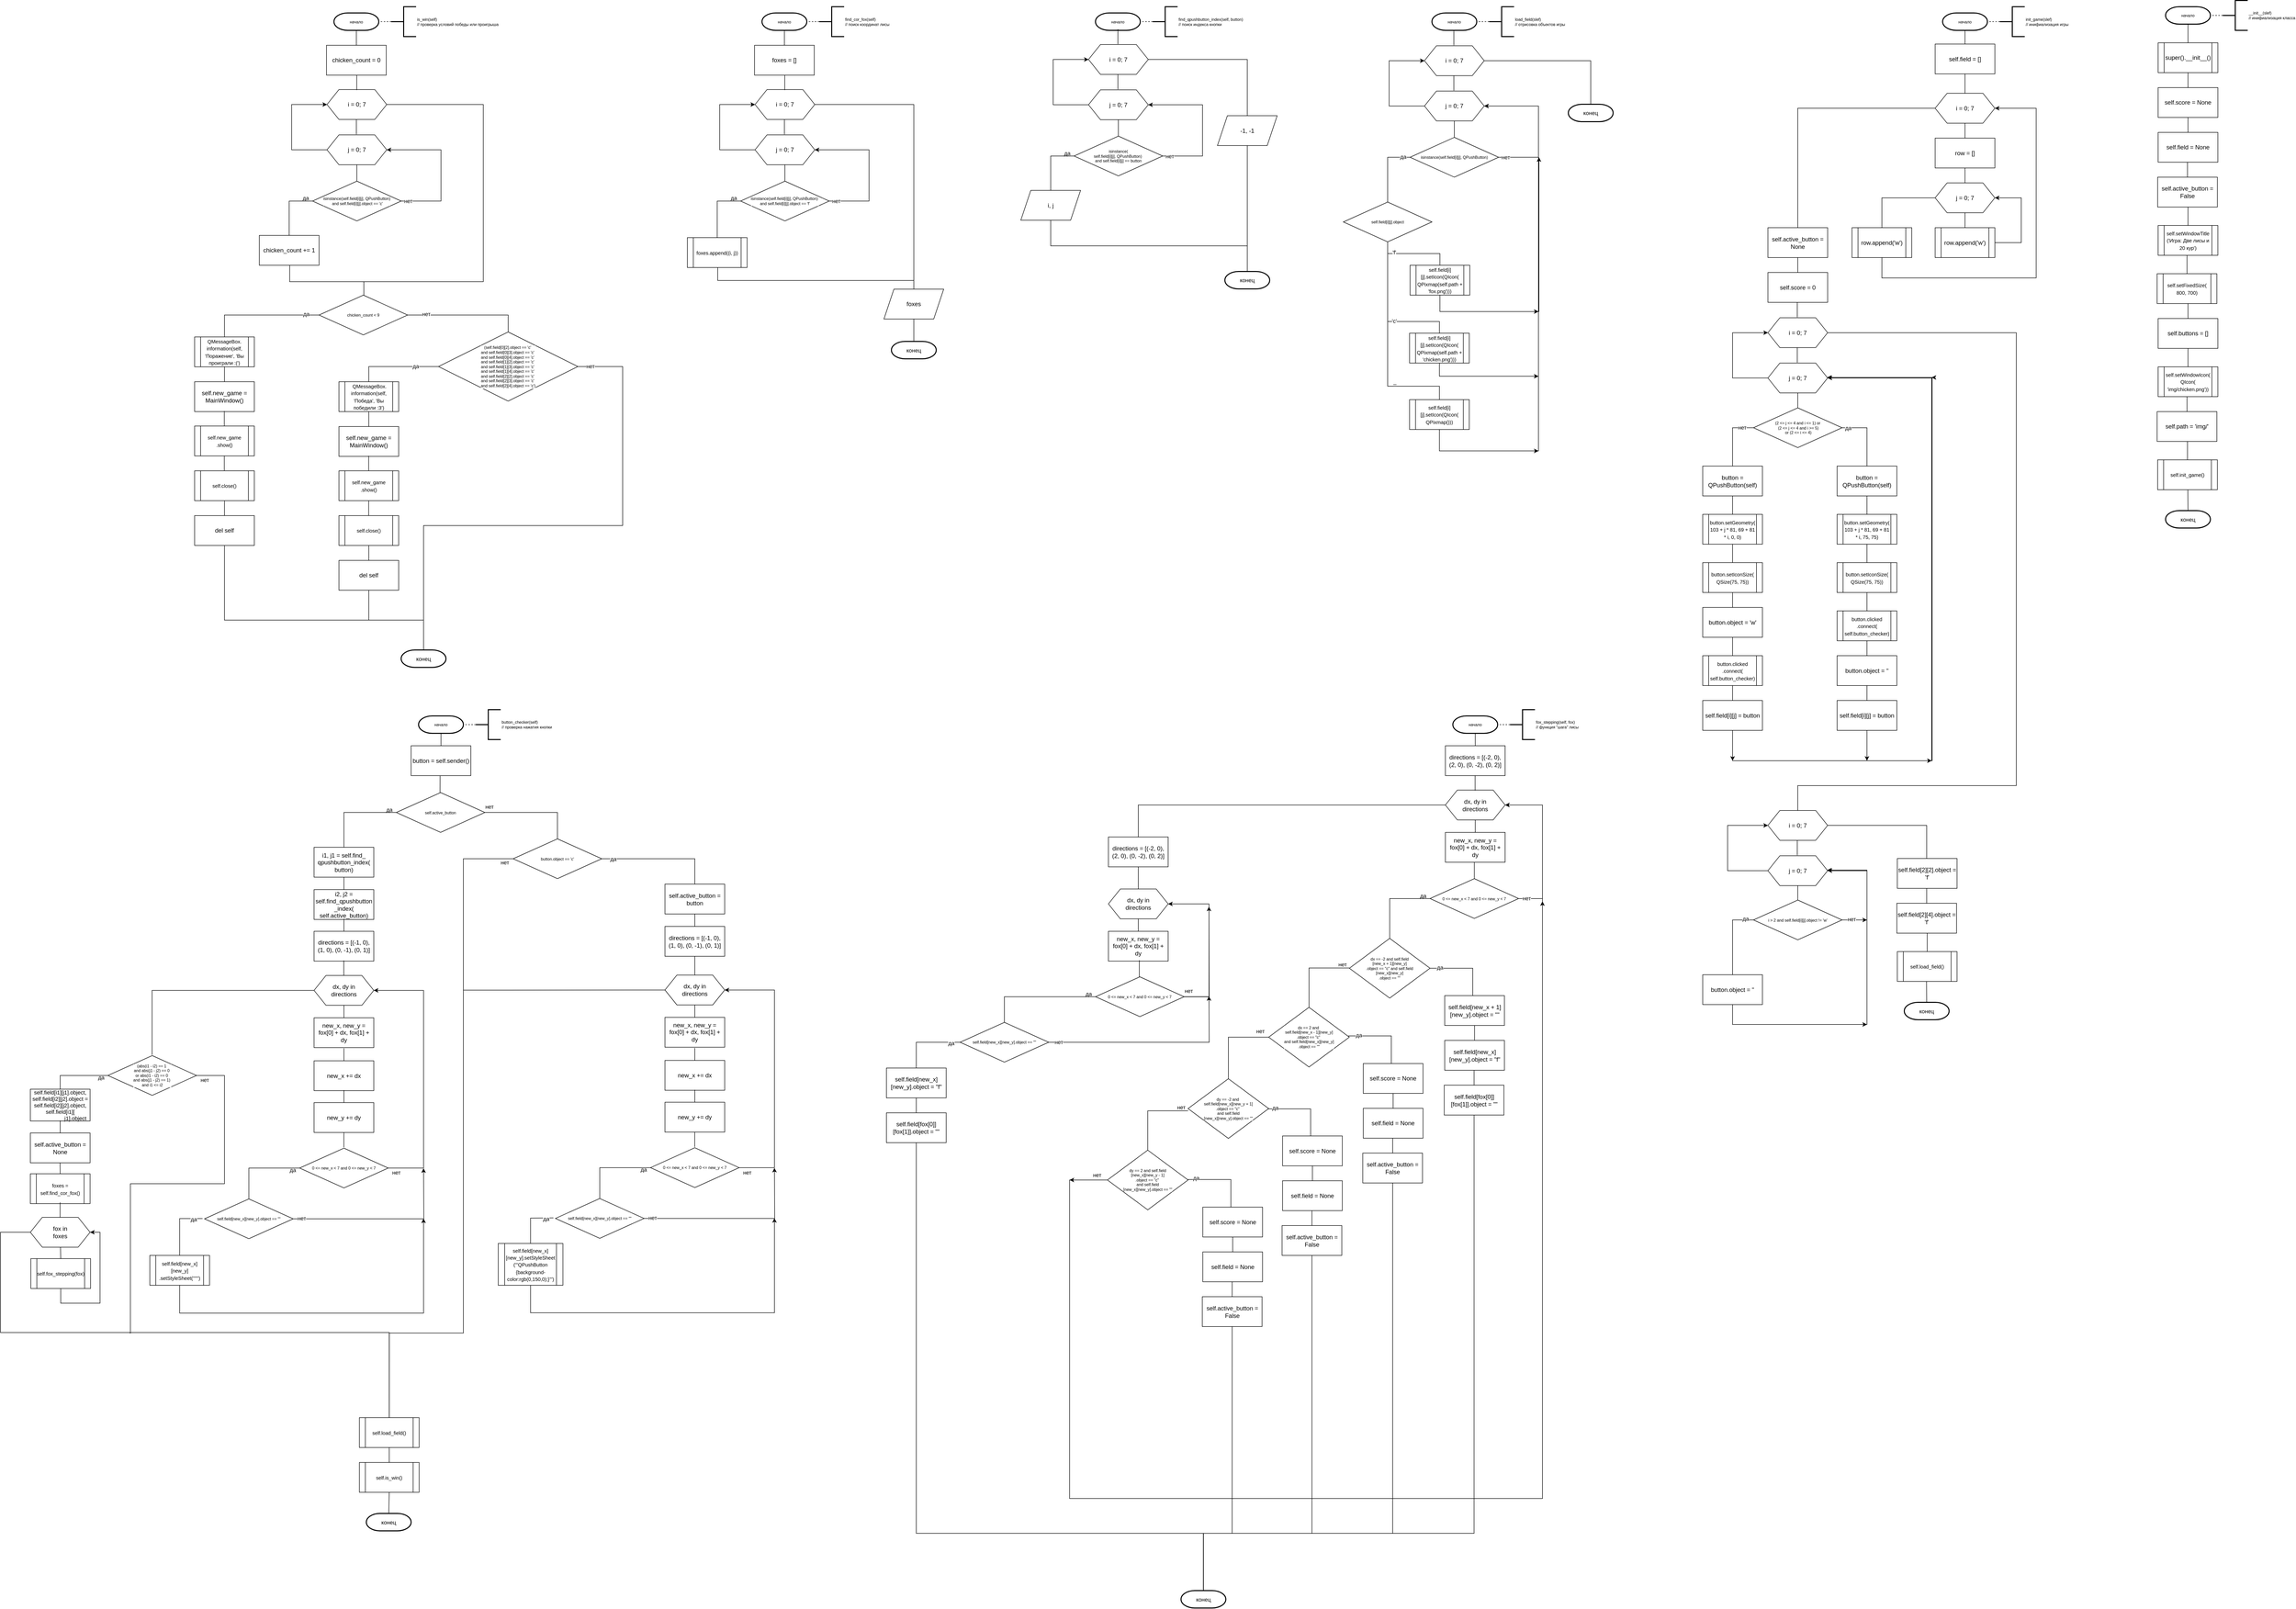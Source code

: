 <mxfile version="24.5.3" type="device">
  <diagram name="Page-1" id="KAcu74Y0ATmDVI7Ud-gy">
    <mxGraphModel dx="13315" dy="3356" grid="1" gridSize="10" guides="1" tooltips="1" connect="1" arrows="1" fold="1" page="1" pageScale="1" pageWidth="583" pageHeight="827" math="0" shadow="0">
      <root>
        <mxCell id="0" />
        <mxCell id="1" parent="0" />
        <mxCell id="2dJNTQRf481ke3BWDMws-1" value="начало" style="strokeWidth=2;html=1;shape=mxgraph.flowchart.terminator;whiteSpace=wrap;fontSize=8;labelBackgroundColor=default;" vertex="1" parent="1">
          <mxGeometry x="-3190" y="87.5" width="90" height="35" as="geometry" />
        </mxCell>
        <mxCell id="2dJNTQRf481ke3BWDMws-2" value="__init__(slef)&lt;div&gt;// инифиализация класса&lt;/div&gt;" style="strokeWidth=2;html=1;shape=mxgraph.flowchart.annotation_2;align=left;labelPosition=right;pointerEvents=1;labelBackgroundColor=default;fontSize=8;" vertex="1" parent="1">
          <mxGeometry x="-3075" y="75" width="50" height="60" as="geometry" />
        </mxCell>
        <mxCell id="2dJNTQRf481ke3BWDMws-3" value="" style="endArrow=none;dashed=1;html=1;rounded=0;fontSize=8;exitX=0;exitY=0.5;exitDx=0;exitDy=0;exitPerimeter=0;entryX=1;entryY=0.5;entryDx=0;entryDy=0;entryPerimeter=0;labelBackgroundColor=default;" edge="1" parent="1" source="2dJNTQRf481ke3BWDMws-2" target="2dJNTQRf481ke3BWDMws-1">
          <mxGeometry width="50" height="50" relative="1" as="geometry">
            <mxPoint x="-3105" y="97.5" as="sourcePoint" />
            <mxPoint x="-3055" y="47.5" as="targetPoint" />
          </mxGeometry>
        </mxCell>
        <mxCell id="2dJNTQRf481ke3BWDMws-4" value="super().__init__()" style="shape=process;whiteSpace=wrap;html=1;backgroundOutline=1;" vertex="1" parent="1">
          <mxGeometry x="-3205" y="160" width="120" height="60" as="geometry" />
        </mxCell>
        <mxCell id="2dJNTQRf481ke3BWDMws-6" value="" style="endArrow=none;html=1;rounded=0;entryX=0.5;entryY=1;entryDx=0;entryDy=0;entryPerimeter=0;exitX=0.5;exitY=0;exitDx=0;exitDy=0;" edge="1" parent="1" source="2dJNTQRf481ke3BWDMws-4" target="2dJNTQRf481ke3BWDMws-1">
          <mxGeometry width="50" height="50" relative="1" as="geometry">
            <mxPoint x="-3240" y="170" as="sourcePoint" />
            <mxPoint x="-3190" y="120" as="targetPoint" />
          </mxGeometry>
        </mxCell>
        <mxCell id="2dJNTQRf481ke3BWDMws-7" value="self.score = None" style="rounded=0;whiteSpace=wrap;html=1;" vertex="1" parent="1">
          <mxGeometry x="-3205" y="250" width="120" height="60" as="geometry" />
        </mxCell>
        <mxCell id="2dJNTQRf481ke3BWDMws-8" value="" style="endArrow=none;html=1;rounded=0;entryX=0.5;entryY=1;entryDx=0;entryDy=0;" edge="1" parent="1" source="2dJNTQRf481ke3BWDMws-7" target="2dJNTQRf481ke3BWDMws-4">
          <mxGeometry width="50" height="50" relative="1" as="geometry">
            <mxPoint x="-3290" y="280" as="sourcePoint" />
            <mxPoint x="-3240" y="230" as="targetPoint" />
          </mxGeometry>
        </mxCell>
        <mxCell id="2dJNTQRf481ke3BWDMws-9" value="self.field = None" style="rounded=0;whiteSpace=wrap;html=1;" vertex="1" parent="1">
          <mxGeometry x="-3205" y="340" width="120" height="60" as="geometry" />
        </mxCell>
        <mxCell id="2dJNTQRf481ke3BWDMws-10" value="" style="endArrow=none;html=1;rounded=0;entryX=0.5;entryY=1;entryDx=0;entryDy=0;" edge="1" parent="1" source="2dJNTQRf481ke3BWDMws-9">
          <mxGeometry width="50" height="50" relative="1" as="geometry">
            <mxPoint x="-3290" y="370" as="sourcePoint" />
            <mxPoint x="-3145" y="310" as="targetPoint" />
          </mxGeometry>
        </mxCell>
        <mxCell id="2dJNTQRf481ke3BWDMws-11" value="self.active_button = False" style="rounded=0;whiteSpace=wrap;html=1;" vertex="1" parent="1">
          <mxGeometry x="-3206" y="430" width="120" height="60" as="geometry" />
        </mxCell>
        <mxCell id="2dJNTQRf481ke3BWDMws-12" value="" style="endArrow=none;html=1;rounded=0;entryX=0.5;entryY=1;entryDx=0;entryDy=0;" edge="1" parent="1" source="2dJNTQRf481ke3BWDMws-11">
          <mxGeometry width="50" height="50" relative="1" as="geometry">
            <mxPoint x="-3291" y="460" as="sourcePoint" />
            <mxPoint x="-3146" y="400" as="targetPoint" />
          </mxGeometry>
        </mxCell>
        <mxCell id="2dJNTQRf481ke3BWDMws-13" value="&lt;font style=&quot;font-size: 10px;&quot;&gt;self.setWindowTitle&lt;/font&gt;&lt;div&gt;&lt;font style=&quot;font-size: 10px;&quot;&gt;(&#39;Игра: Две лисы и 20 кур&#39;)&lt;/font&gt;&lt;/div&gt;" style="shape=process;whiteSpace=wrap;html=1;backgroundOutline=1;" vertex="1" parent="1">
          <mxGeometry x="-3205" y="527" width="120" height="60" as="geometry" />
        </mxCell>
        <mxCell id="2dJNTQRf481ke3BWDMws-14" value="" style="endArrow=none;html=1;rounded=0;entryX=0.5;entryY=1;entryDx=0;entryDy=0;entryPerimeter=0;exitX=0.5;exitY=0;exitDx=0;exitDy=0;" edge="1" parent="1" source="2dJNTQRf481ke3BWDMws-13">
          <mxGeometry width="50" height="50" relative="1" as="geometry">
            <mxPoint x="-3240" y="537" as="sourcePoint" />
            <mxPoint x="-3145" y="490" as="targetPoint" />
          </mxGeometry>
        </mxCell>
        <mxCell id="2dJNTQRf481ke3BWDMws-15" value="&lt;span style=&quot;font-size: 10px;&quot;&gt;self.setFixedSize&lt;/span&gt;&lt;span style=&quot;font-size: 10px; background-color: initial;&quot;&gt;(&lt;/span&gt;&lt;div&gt;&lt;span style=&quot;font-size: 10px; background-color: initial;&quot;&gt;800, 700)&lt;/span&gt;&lt;/div&gt;" style="shape=process;whiteSpace=wrap;html=1;backgroundOutline=1;" vertex="1" parent="1">
          <mxGeometry x="-3207" y="624" width="120" height="60" as="geometry" />
        </mxCell>
        <mxCell id="2dJNTQRf481ke3BWDMws-16" value="" style="endArrow=none;html=1;rounded=0;entryX=0.5;entryY=1;entryDx=0;entryDy=0;entryPerimeter=0;exitX=0.5;exitY=0;exitDx=0;exitDy=0;" edge="1" parent="1" source="2dJNTQRf481ke3BWDMws-15">
          <mxGeometry width="50" height="50" relative="1" as="geometry">
            <mxPoint x="-3242" y="634" as="sourcePoint" />
            <mxPoint x="-3147" y="587" as="targetPoint" />
          </mxGeometry>
        </mxCell>
        <mxCell id="2dJNTQRf481ke3BWDMws-17" value="self.buttons = []" style="rounded=0;whiteSpace=wrap;html=1;" vertex="1" parent="1">
          <mxGeometry x="-3205" y="714" width="120" height="60" as="geometry" />
        </mxCell>
        <mxCell id="2dJNTQRf481ke3BWDMws-18" value="" style="endArrow=none;html=1;rounded=0;entryX=0.5;entryY=1;entryDx=0;entryDy=0;" edge="1" parent="1" source="2dJNTQRf481ke3BWDMws-17">
          <mxGeometry width="50" height="50" relative="1" as="geometry">
            <mxPoint x="-3290" y="744" as="sourcePoint" />
            <mxPoint x="-3145" y="684" as="targetPoint" />
          </mxGeometry>
        </mxCell>
        <mxCell id="2dJNTQRf481ke3BWDMws-19" value="&lt;span style=&quot;font-size: 10px;&quot;&gt;self.setWindowIcon(&lt;/span&gt;&lt;div&gt;&lt;span style=&quot;font-size: 10px;&quot;&gt;QIcon(&lt;/span&gt;&lt;/div&gt;&lt;div&gt;&lt;span style=&quot;font-size: 10px;&quot;&gt;&#39;img/chicken.png&#39;))&lt;/span&gt;&lt;br&gt;&lt;/div&gt;" style="shape=process;whiteSpace=wrap;html=1;backgroundOutline=1;" vertex="1" parent="1">
          <mxGeometry x="-3205" y="811" width="120" height="60" as="geometry" />
        </mxCell>
        <mxCell id="2dJNTQRf481ke3BWDMws-20" value="" style="endArrow=none;html=1;rounded=0;entryX=0.5;entryY=1;entryDx=0;entryDy=0;entryPerimeter=0;exitX=0.5;exitY=0;exitDx=0;exitDy=0;" edge="1" parent="1" source="2dJNTQRf481ke3BWDMws-19">
          <mxGeometry width="50" height="50" relative="1" as="geometry">
            <mxPoint x="-3240" y="821" as="sourcePoint" />
            <mxPoint x="-3145" y="774" as="targetPoint" />
          </mxGeometry>
        </mxCell>
        <mxCell id="2dJNTQRf481ke3BWDMws-21" value="self.path = &#39;img/&#39;" style="rounded=0;whiteSpace=wrap;html=1;" vertex="1" parent="1">
          <mxGeometry x="-3207" y="901" width="120" height="60" as="geometry" />
        </mxCell>
        <mxCell id="2dJNTQRf481ke3BWDMws-22" value="" style="endArrow=none;html=1;rounded=0;entryX=0.5;entryY=1;entryDx=0;entryDy=0;" edge="1" parent="1" source="2dJNTQRf481ke3BWDMws-21">
          <mxGeometry width="50" height="50" relative="1" as="geometry">
            <mxPoint x="-3292" y="931" as="sourcePoint" />
            <mxPoint x="-3147" y="871" as="targetPoint" />
          </mxGeometry>
        </mxCell>
        <mxCell id="2dJNTQRf481ke3BWDMws-23" value="&lt;div&gt;&lt;span style=&quot;font-size: 10px;&quot;&gt;self.init_game()&lt;/span&gt;&lt;br&gt;&lt;/div&gt;" style="shape=process;whiteSpace=wrap;html=1;backgroundOutline=1;" vertex="1" parent="1">
          <mxGeometry x="-3206" y="998" width="120" height="60" as="geometry" />
        </mxCell>
        <mxCell id="2dJNTQRf481ke3BWDMws-24" value="" style="endArrow=none;html=1;rounded=0;entryX=0.5;entryY=1;entryDx=0;entryDy=0;entryPerimeter=0;exitX=0.5;exitY=0;exitDx=0;exitDy=0;" edge="1" parent="1" source="2dJNTQRf481ke3BWDMws-23">
          <mxGeometry width="50" height="50" relative="1" as="geometry">
            <mxPoint x="-3241" y="1008" as="sourcePoint" />
            <mxPoint x="-3146" y="961" as="targetPoint" />
          </mxGeometry>
        </mxCell>
        <mxCell id="2dJNTQRf481ke3BWDMws-25" value="конец" style="strokeWidth=2;html=1;shape=mxgraph.flowchart.terminator;whiteSpace=wrap;fontSize=11;labelBackgroundColor=default;" vertex="1" parent="1">
          <mxGeometry x="-3190" y="1100" width="90" height="35" as="geometry" />
        </mxCell>
        <mxCell id="2dJNTQRf481ke3BWDMws-27" value="" style="endArrow=none;html=1;rounded=0;entryX=0.5;entryY=1;entryDx=0;entryDy=0;entryPerimeter=0;exitX=0.5;exitY=0;exitDx=0;exitDy=0;exitPerimeter=0;" edge="1" parent="1" source="2dJNTQRf481ke3BWDMws-25">
          <mxGeometry width="50" height="50" relative="1" as="geometry">
            <mxPoint x="-3145.33" y="1095" as="sourcePoint" />
            <mxPoint x="-3145.33" y="1058" as="targetPoint" />
          </mxGeometry>
        </mxCell>
        <mxCell id="2dJNTQRf481ke3BWDMws-28" value="начало" style="strokeWidth=2;html=1;shape=mxgraph.flowchart.terminator;whiteSpace=wrap;fontSize=8;labelBackgroundColor=default;" vertex="1" parent="1">
          <mxGeometry x="-3638" y="100" width="90" height="35" as="geometry" />
        </mxCell>
        <mxCell id="2dJNTQRf481ke3BWDMws-29" value="init_game(slef)&lt;div&gt;// инифиализация игры&lt;/div&gt;" style="strokeWidth=2;html=1;shape=mxgraph.flowchart.annotation_2;align=left;labelPosition=right;pointerEvents=1;labelBackgroundColor=default;fontSize=8;" vertex="1" parent="1">
          <mxGeometry x="-3523" y="87.5" width="50" height="60" as="geometry" />
        </mxCell>
        <mxCell id="2dJNTQRf481ke3BWDMws-30" value="" style="endArrow=none;dashed=1;html=1;rounded=0;fontSize=8;exitX=0;exitY=0.5;exitDx=0;exitDy=0;exitPerimeter=0;entryX=1;entryY=0.5;entryDx=0;entryDy=0;entryPerimeter=0;labelBackgroundColor=default;" edge="1" parent="1" source="2dJNTQRf481ke3BWDMws-29" target="2dJNTQRf481ke3BWDMws-28">
          <mxGeometry width="50" height="50" relative="1" as="geometry">
            <mxPoint x="-3553" y="110" as="sourcePoint" />
            <mxPoint x="-3503" y="60" as="targetPoint" />
          </mxGeometry>
        </mxCell>
        <mxCell id="2dJNTQRf481ke3BWDMws-31" value="" style="verticalLabelPosition=bottom;verticalAlign=top;html=1;shape=hexagon;perimeter=hexagonPerimeter2;arcSize=6;size=0.2;fontSize=8;labelBackgroundColor=default;" vertex="1" parent="1">
          <mxGeometry x="-3653" y="261.5" width="120" height="60" as="geometry" />
        </mxCell>
        <mxCell id="2dJNTQRf481ke3BWDMws-33" value="i = 0; 7" style="text;html=1;align=center;verticalAlign=middle;whiteSpace=wrap;rounded=0;" vertex="1" parent="1">
          <mxGeometry x="-3623" y="276.5" width="60" height="30" as="geometry" />
        </mxCell>
        <mxCell id="2dJNTQRf481ke3BWDMws-34" value="row = []" style="rounded=0;whiteSpace=wrap;html=1;" vertex="1" parent="1">
          <mxGeometry x="-3653" y="351.5" width="120" height="60" as="geometry" />
        </mxCell>
        <mxCell id="2dJNTQRf481ke3BWDMws-35" value="" style="endArrow=none;html=1;rounded=0;entryX=0.5;entryY=1;entryDx=0;entryDy=0;exitX=0.5;exitY=0;exitDx=0;exitDy=0;" edge="1" parent="1" source="2dJNTQRf481ke3BWDMws-34" target="2dJNTQRf481ke3BWDMws-31">
          <mxGeometry width="50" height="50" relative="1" as="geometry">
            <mxPoint x="-3780" y="371.5" as="sourcePoint" />
            <mxPoint x="-3730" y="321.5" as="targetPoint" />
          </mxGeometry>
        </mxCell>
        <mxCell id="2dJNTQRf481ke3BWDMws-36" value="" style="verticalLabelPosition=bottom;verticalAlign=top;html=1;shape=hexagon;perimeter=hexagonPerimeter2;arcSize=6;size=0.2;fontSize=8;labelBackgroundColor=default;" vertex="1" parent="1">
          <mxGeometry x="-3653" y="441.5" width="120" height="60" as="geometry" />
        </mxCell>
        <mxCell id="2dJNTQRf481ke3BWDMws-37" value="j = 0; 7" style="text;html=1;align=center;verticalAlign=middle;whiteSpace=wrap;rounded=0;" vertex="1" parent="1">
          <mxGeometry x="-3623" y="456.5" width="60" height="30" as="geometry" />
        </mxCell>
        <mxCell id="2dJNTQRf481ke3BWDMws-38" value="" style="endArrow=none;html=1;rounded=0;exitX=0.5;exitY=1;exitDx=0;exitDy=0;entryX=0.5;entryY=0;entryDx=0;entryDy=0;" edge="1" parent="1" source="2dJNTQRf481ke3BWDMws-34" target="2dJNTQRf481ke3BWDMws-36">
          <mxGeometry width="50" height="50" relative="1" as="geometry">
            <mxPoint x="-3706" y="486.5" as="sourcePoint" />
            <mxPoint x="-3623" y="426.5" as="targetPoint" />
          </mxGeometry>
        </mxCell>
        <mxCell id="2dJNTQRf481ke3BWDMws-41" value="" style="endArrow=none;html=1;rounded=0;entryX=0.5;entryY=1;entryDx=0;entryDy=0;exitX=0.5;exitY=0;exitDx=0;exitDy=0;" edge="1" parent="1">
          <mxGeometry width="50" height="50" relative="1" as="geometry">
            <mxPoint x="-3593" y="531.5" as="sourcePoint" />
            <mxPoint x="-3593" y="501.5" as="targetPoint" />
          </mxGeometry>
        </mxCell>
        <mxCell id="2dJNTQRf481ke3BWDMws-43" style="edgeStyle=orthogonalEdgeStyle;rounded=0;orthogonalLoop=1;jettySize=auto;html=1;entryX=1;entryY=0.5;entryDx=0;entryDy=0;" edge="1" parent="1" source="2dJNTQRf481ke3BWDMws-42" target="2dJNTQRf481ke3BWDMws-36">
          <mxGeometry relative="1" as="geometry">
            <Array as="points">
              <mxPoint x="-3480" y="561.5" />
              <mxPoint x="-3480" y="471.5" />
            </Array>
          </mxGeometry>
        </mxCell>
        <mxCell id="2dJNTQRf481ke3BWDMws-42" value="row.append(&#39;w&#39;)" style="shape=process;whiteSpace=wrap;html=1;backgroundOutline=1;" vertex="1" parent="1">
          <mxGeometry x="-3653" y="531.5" width="120" height="60" as="geometry" />
        </mxCell>
        <mxCell id="2dJNTQRf481ke3BWDMws-51" style="edgeStyle=orthogonalEdgeStyle;rounded=0;orthogonalLoop=1;jettySize=auto;html=1;entryX=1;entryY=0.5;entryDx=0;entryDy=0;" edge="1" parent="1" source="2dJNTQRf481ke3BWDMws-46" target="2dJNTQRf481ke3BWDMws-31">
          <mxGeometry relative="1" as="geometry">
            <Array as="points">
              <mxPoint x="-3760" y="632.5" />
              <mxPoint x="-3450" y="632.5" />
              <mxPoint x="-3450" y="291.5" />
            </Array>
          </mxGeometry>
        </mxCell>
        <mxCell id="2dJNTQRf481ke3BWDMws-46" value="row.append(&#39;w&#39;)" style="shape=process;whiteSpace=wrap;html=1;backgroundOutline=1;" vertex="1" parent="1">
          <mxGeometry x="-3820" y="531.5" width="120" height="60" as="geometry" />
        </mxCell>
        <mxCell id="2dJNTQRf481ke3BWDMws-47" value="self.field = []" style="rounded=0;whiteSpace=wrap;html=1;" vertex="1" parent="1">
          <mxGeometry x="-3653" y="162.5" width="120" height="60" as="geometry" />
        </mxCell>
        <mxCell id="2dJNTQRf481ke3BWDMws-48" value="" style="endArrow=none;html=1;rounded=0;exitX=0.5;exitY=0;exitDx=0;exitDy=0;entryX=0.5;entryY=1;entryDx=0;entryDy=0;" edge="1" parent="1" source="2dJNTQRf481ke3BWDMws-31" target="2dJNTQRf481ke3BWDMws-47">
          <mxGeometry width="50" height="50" relative="1" as="geometry">
            <mxPoint x="-3720" y="232.5" as="sourcePoint" />
            <mxPoint x="-3670" y="182.5" as="targetPoint" />
          </mxGeometry>
        </mxCell>
        <mxCell id="2dJNTQRf481ke3BWDMws-49" value="" style="endArrow=none;html=1;rounded=0;entryX=0.5;entryY=1;entryDx=0;entryDy=0;entryPerimeter=0;exitX=0.5;exitY=0;exitDx=0;exitDy=0;" edge="1" parent="1" source="2dJNTQRf481ke3BWDMws-47" target="2dJNTQRf481ke3BWDMws-28">
          <mxGeometry width="50" height="50" relative="1" as="geometry">
            <mxPoint x="-3700" y="192.5" as="sourcePoint" />
            <mxPoint x="-3650" y="142.5" as="targetPoint" />
          </mxGeometry>
        </mxCell>
        <mxCell id="2dJNTQRf481ke3BWDMws-50" value="" style="endArrow=none;html=1;rounded=0;entryX=0;entryY=0.5;entryDx=0;entryDy=0;exitX=0.5;exitY=0;exitDx=0;exitDy=0;edgeStyle=orthogonalEdgeStyle;" edge="1" parent="1" source="2dJNTQRf481ke3BWDMws-46" target="2dJNTQRf481ke3BWDMws-36">
          <mxGeometry width="50" height="50" relative="1" as="geometry">
            <mxPoint x="-3780" y="462.5" as="sourcePoint" />
            <mxPoint x="-3730" y="412.5" as="targetPoint" />
          </mxGeometry>
        </mxCell>
        <mxCell id="2dJNTQRf481ke3BWDMws-52" value="self.active_button = None" style="rounded=0;whiteSpace=wrap;html=1;" vertex="1" parent="1">
          <mxGeometry x="-3989" y="531.5" width="120" height="60" as="geometry" />
        </mxCell>
        <mxCell id="2dJNTQRf481ke3BWDMws-53" value="" style="endArrow=none;html=1;rounded=0;entryX=0;entryY=0.5;entryDx=0;entryDy=0;exitX=0.5;exitY=0;exitDx=0;exitDy=0;edgeStyle=orthogonalEdgeStyle;" edge="1" parent="1" source="2dJNTQRf481ke3BWDMws-52" target="2dJNTQRf481ke3BWDMws-31">
          <mxGeometry width="50" height="50" relative="1" as="geometry">
            <mxPoint x="-4036" y="561.5" as="sourcePoint" />
            <mxPoint x="-3929" y="504.5" as="targetPoint" />
          </mxGeometry>
        </mxCell>
        <mxCell id="2dJNTQRf481ke3BWDMws-55" value="self.score = 0" style="rounded=0;whiteSpace=wrap;html=1;" vertex="1" parent="1">
          <mxGeometry x="-3989" y="621.5" width="120" height="60" as="geometry" />
        </mxCell>
        <mxCell id="2dJNTQRf481ke3BWDMws-56" value="" style="endArrow=none;html=1;rounded=0;entryX=0.5;entryY=1;entryDx=0;entryDy=0;" edge="1" parent="1" source="2dJNTQRf481ke3BWDMws-55">
          <mxGeometry width="50" height="50" relative="1" as="geometry">
            <mxPoint x="-4074" y="651.5" as="sourcePoint" />
            <mxPoint x="-3929" y="591.5" as="targetPoint" />
          </mxGeometry>
        </mxCell>
        <mxCell id="2dJNTQRf481ke3BWDMws-57" value="" style="verticalLabelPosition=bottom;verticalAlign=top;html=1;shape=hexagon;perimeter=hexagonPerimeter2;arcSize=6;size=0.2;fontSize=8;labelBackgroundColor=default;" vertex="1" parent="1">
          <mxGeometry x="-3989" y="712.5" width="120" height="60" as="geometry" />
        </mxCell>
        <mxCell id="2dJNTQRf481ke3BWDMws-58" value="i = 0; 7" style="text;html=1;align=center;verticalAlign=middle;whiteSpace=wrap;rounded=0;" vertex="1" parent="1">
          <mxGeometry x="-3959" y="727.5" width="60" height="30" as="geometry" />
        </mxCell>
        <mxCell id="2dJNTQRf481ke3BWDMws-59" value="" style="endArrow=none;html=1;rounded=0;entryX=0.5;entryY=1;entryDx=0;entryDy=0;" edge="1" parent="1">
          <mxGeometry width="50" height="50" relative="1" as="geometry">
            <mxPoint x="-3930" y="711.5" as="sourcePoint" />
            <mxPoint x="-3930" y="681.5" as="targetPoint" />
          </mxGeometry>
        </mxCell>
        <mxCell id="2dJNTQRf481ke3BWDMws-104" style="edgeStyle=orthogonalEdgeStyle;rounded=0;orthogonalLoop=1;jettySize=auto;html=1;entryX=0;entryY=0.5;entryDx=0;entryDy=0;" edge="1" parent="1" source="2dJNTQRf481ke3BWDMws-62" target="2dJNTQRf481ke3BWDMws-57">
          <mxGeometry relative="1" as="geometry">
            <Array as="points">
              <mxPoint x="-4060" y="833.5" />
              <mxPoint x="-4060" y="742.5" />
            </Array>
          </mxGeometry>
        </mxCell>
        <mxCell id="2dJNTQRf481ke3BWDMws-62" value="" style="verticalLabelPosition=bottom;verticalAlign=top;html=1;shape=hexagon;perimeter=hexagonPerimeter2;arcSize=6;size=0.2;fontSize=8;labelBackgroundColor=default;" vertex="1" parent="1">
          <mxGeometry x="-3989" y="803.5" width="120" height="60" as="geometry" />
        </mxCell>
        <mxCell id="2dJNTQRf481ke3BWDMws-63" value="j = 0; 7" style="text;html=1;align=center;verticalAlign=middle;whiteSpace=wrap;rounded=0;" vertex="1" parent="1">
          <mxGeometry x="-3959" y="818.5" width="60" height="30" as="geometry" />
        </mxCell>
        <mxCell id="2dJNTQRf481ke3BWDMws-64" value="" style="endArrow=none;html=1;rounded=0;entryX=0.5;entryY=1;entryDx=0;entryDy=0;" edge="1" parent="1">
          <mxGeometry width="50" height="50" relative="1" as="geometry">
            <mxPoint x="-3930" y="802.5" as="sourcePoint" />
            <mxPoint x="-3930" y="772.5" as="targetPoint" />
          </mxGeometry>
        </mxCell>
        <mxCell id="2dJNTQRf481ke3BWDMws-65" value="&lt;font style=&quot;font-size: 8px;&quot;&gt;(2 &amp;lt;= j &amp;lt;= 4 and i &amp;lt;= 1) or&lt;/font&gt;&lt;div&gt;&lt;font style=&quot;font-size: 8px;&quot;&gt;&amp;nbsp;(2 &amp;lt;= j &amp;lt;= 4 and i &amp;gt;= 5)&lt;/font&gt;&lt;/div&gt;&lt;div&gt;&lt;font style=&quot;font-size: 8px;&quot;&gt;&amp;nbsp;or (2 &amp;lt;= i &amp;lt;= 4)&lt;/font&gt;&lt;/div&gt;" style="rhombus;whiteSpace=wrap;html=1;labelBackgroundColor=default;fontSize=8;" vertex="1" parent="1">
          <mxGeometry x="-4018" y="893.5" width="178" height="80" as="geometry" />
        </mxCell>
        <mxCell id="2dJNTQRf481ke3BWDMws-66" value="" style="endArrow=none;html=1;rounded=0;entryX=0.5;entryY=0;entryDx=0;entryDy=0;exitX=0.5;exitY=1;exitDx=0;exitDy=0;" edge="1" parent="1" source="2dJNTQRf481ke3BWDMws-62" target="2dJNTQRf481ke3BWDMws-65">
          <mxGeometry width="50" height="50" relative="1" as="geometry">
            <mxPoint x="-4030" y="912.5" as="sourcePoint" />
            <mxPoint x="-3980" y="862.5" as="targetPoint" />
          </mxGeometry>
        </mxCell>
        <mxCell id="2dJNTQRf481ke3BWDMws-68" value="button = QPushButton(self)" style="rounded=0;whiteSpace=wrap;html=1;" vertex="1" parent="1">
          <mxGeometry x="-3850" y="1010.5" width="120" height="60" as="geometry" />
        </mxCell>
        <mxCell id="2dJNTQRf481ke3BWDMws-69" value="" style="endArrow=none;html=1;rounded=0;entryX=1;entryY=0.5;entryDx=0;entryDy=0;exitX=0.5;exitY=0;exitDx=0;exitDy=0;edgeStyle=orthogonalEdgeStyle;" edge="1" parent="1" source="2dJNTQRf481ke3BWDMws-68" target="2dJNTQRf481ke3BWDMws-65">
          <mxGeometry width="50" height="50" relative="1" as="geometry">
            <mxPoint x="-4074" y="1033.5" as="sourcePoint" />
            <mxPoint x="-3929" y="973.5" as="targetPoint" />
          </mxGeometry>
        </mxCell>
        <mxCell id="2dJNTQRf481ke3BWDMws-82" value="да" style="edgeLabel;html=1;align=center;verticalAlign=middle;resizable=0;points=[];" vertex="1" connectable="0" parent="2dJNTQRf481ke3BWDMws-69">
          <mxGeometry x="0.775" y="-3" relative="1" as="geometry">
            <mxPoint x="-3" y="3" as="offset" />
          </mxGeometry>
        </mxCell>
        <mxCell id="2dJNTQRf481ke3BWDMws-71" value="&lt;div&gt;&lt;span style=&quot;font-size: 10px;&quot;&gt;button.setGeometry(&lt;/span&gt;&lt;/div&gt;&lt;div&gt;&lt;span style=&quot;font-size: 10px;&quot;&gt;103 + j * 81, 69 + 81 * i, 75, 75)&lt;/span&gt;&lt;br&gt;&lt;/div&gt;" style="shape=process;whiteSpace=wrap;html=1;backgroundOutline=1;" vertex="1" parent="1">
          <mxGeometry x="-3850" y="1107.5" width="120" height="60" as="geometry" />
        </mxCell>
        <mxCell id="2dJNTQRf481ke3BWDMws-72" value="" style="endArrow=none;html=1;rounded=0;entryX=0.5;entryY=1;entryDx=0;entryDy=0;entryPerimeter=0;exitX=0.5;exitY=0;exitDx=0;exitDy=0;" edge="1" parent="1" source="2dJNTQRf481ke3BWDMws-71">
          <mxGeometry width="50" height="50" relative="1" as="geometry">
            <mxPoint x="-3885" y="1117.5" as="sourcePoint" />
            <mxPoint x="-3790" y="1070.5" as="targetPoint" />
          </mxGeometry>
        </mxCell>
        <mxCell id="2dJNTQRf481ke3BWDMws-73" value="&lt;div&gt;&lt;span style=&quot;font-size: 10px;&quot;&gt;button.setIconSize(&lt;/span&gt;&lt;/div&gt;&lt;div&gt;&lt;span style=&quot;font-size: 10px;&quot;&gt;QSize(75, 75))&lt;/span&gt;&lt;br&gt;&lt;/div&gt;" style="shape=process;whiteSpace=wrap;html=1;backgroundOutline=1;" vertex="1" parent="1">
          <mxGeometry x="-3850" y="1204.5" width="120" height="60" as="geometry" />
        </mxCell>
        <mxCell id="2dJNTQRf481ke3BWDMws-74" value="" style="endArrow=none;html=1;rounded=0;entryX=0.5;entryY=1;entryDx=0;entryDy=0;entryPerimeter=0;exitX=0.5;exitY=0;exitDx=0;exitDy=0;" edge="1" parent="1" source="2dJNTQRf481ke3BWDMws-73">
          <mxGeometry width="50" height="50" relative="1" as="geometry">
            <mxPoint x="-3885" y="1214.5" as="sourcePoint" />
            <mxPoint x="-3790" y="1167.5" as="targetPoint" />
          </mxGeometry>
        </mxCell>
        <mxCell id="2dJNTQRf481ke3BWDMws-75" value="&lt;div&gt;&lt;span style=&quot;font-size: 10px;&quot;&gt;button.clicked&lt;/span&gt;&lt;/div&gt;&lt;div&gt;&lt;span style=&quot;font-size: 10px;&quot;&gt;.connect(&lt;/span&gt;&lt;/div&gt;&lt;div&gt;&lt;span style=&quot;font-size: 10px;&quot;&gt;self.button_checker)&lt;/span&gt;&lt;br&gt;&lt;/div&gt;" style="shape=process;whiteSpace=wrap;html=1;backgroundOutline=1;" vertex="1" parent="1">
          <mxGeometry x="-3850" y="1301.5" width="120" height="60" as="geometry" />
        </mxCell>
        <mxCell id="2dJNTQRf481ke3BWDMws-76" value="" style="endArrow=none;html=1;rounded=0;entryX=0.5;entryY=1;entryDx=0;entryDy=0;entryPerimeter=0;exitX=0.5;exitY=0;exitDx=0;exitDy=0;" edge="1" parent="1" source="2dJNTQRf481ke3BWDMws-75">
          <mxGeometry width="50" height="50" relative="1" as="geometry">
            <mxPoint x="-3885" y="1311.5" as="sourcePoint" />
            <mxPoint x="-3790" y="1264.5" as="targetPoint" />
          </mxGeometry>
        </mxCell>
        <mxCell id="2dJNTQRf481ke3BWDMws-77" value="button.object = &#39;&#39;" style="rounded=0;whiteSpace=wrap;html=1;" vertex="1" parent="1">
          <mxGeometry x="-3850" y="1391.5" width="120" height="60" as="geometry" />
        </mxCell>
        <mxCell id="2dJNTQRf481ke3BWDMws-78" value="" style="endArrow=none;html=1;rounded=0;entryX=0.5;entryY=1;entryDx=0;entryDy=0;" edge="1" parent="1" source="2dJNTQRf481ke3BWDMws-77">
          <mxGeometry width="50" height="50" relative="1" as="geometry">
            <mxPoint x="-3935" y="1421.5" as="sourcePoint" />
            <mxPoint x="-3790" y="1361.5" as="targetPoint" />
          </mxGeometry>
        </mxCell>
        <mxCell id="2dJNTQRf481ke3BWDMws-98" style="edgeStyle=orthogonalEdgeStyle;rounded=0;orthogonalLoop=1;jettySize=auto;html=1;entryX=1;entryY=0.5;entryDx=0;entryDy=0;" edge="1" parent="1" source="2dJNTQRf481ke3BWDMws-79" target="2dJNTQRf481ke3BWDMws-62">
          <mxGeometry relative="1" as="geometry">
            <Array as="points">
              <mxPoint x="-3790" y="1602.5" />
              <mxPoint x="-3660" y="1602.5" />
              <mxPoint x="-3660" y="833.5" />
            </Array>
          </mxGeometry>
        </mxCell>
        <mxCell id="2dJNTQRf481ke3BWDMws-101" style="edgeStyle=orthogonalEdgeStyle;rounded=0;orthogonalLoop=1;jettySize=auto;html=1;" edge="1" parent="1" source="2dJNTQRf481ke3BWDMws-79">
          <mxGeometry relative="1" as="geometry">
            <mxPoint x="-3790" y="1602.5" as="targetPoint" />
          </mxGeometry>
        </mxCell>
        <mxCell id="2dJNTQRf481ke3BWDMws-102" style="edgeStyle=orthogonalEdgeStyle;rounded=0;orthogonalLoop=1;jettySize=auto;html=1;" edge="1" parent="1" source="2dJNTQRf481ke3BWDMws-79">
          <mxGeometry relative="1" as="geometry">
            <mxPoint x="-3660" y="1602.5" as="targetPoint" />
            <Array as="points">
              <mxPoint x="-3790" y="1602.5" />
            </Array>
          </mxGeometry>
        </mxCell>
        <mxCell id="2dJNTQRf481ke3BWDMws-79" value="self.field[i][j] = button" style="rounded=0;whiteSpace=wrap;html=1;" vertex="1" parent="1">
          <mxGeometry x="-3850" y="1481.5" width="120" height="60" as="geometry" />
        </mxCell>
        <mxCell id="2dJNTQRf481ke3BWDMws-80" value="" style="endArrow=none;html=1;rounded=0;entryX=0.5;entryY=1;entryDx=0;entryDy=0;" edge="1" parent="1" source="2dJNTQRf481ke3BWDMws-79">
          <mxGeometry width="50" height="50" relative="1" as="geometry">
            <mxPoint x="-3935" y="1511.5" as="sourcePoint" />
            <mxPoint x="-3790" y="1451.5" as="targetPoint" />
          </mxGeometry>
        </mxCell>
        <mxCell id="2dJNTQRf481ke3BWDMws-83" value="button = QPushButton(self)" style="rounded=0;whiteSpace=wrap;html=1;" vertex="1" parent="1">
          <mxGeometry x="-4120" y="1010.5" width="120" height="60" as="geometry" />
        </mxCell>
        <mxCell id="2dJNTQRf481ke3BWDMws-84" value="&lt;div&gt;&lt;span style=&quot;font-size: 10px;&quot;&gt;button.setGeometry(&lt;/span&gt;&lt;/div&gt;&lt;div&gt;&lt;span style=&quot;font-size: 10px;&quot;&gt;103 + j * 81, 69 + 81 * i, 0, 0)&lt;/span&gt;&lt;br&gt;&lt;/div&gt;" style="shape=process;whiteSpace=wrap;html=1;backgroundOutline=1;" vertex="1" parent="1">
          <mxGeometry x="-4120" y="1107.5" width="120" height="60" as="geometry" />
        </mxCell>
        <mxCell id="2dJNTQRf481ke3BWDMws-85" value="" style="endArrow=none;html=1;rounded=0;entryX=0.5;entryY=1;entryDx=0;entryDy=0;entryPerimeter=0;exitX=0.5;exitY=0;exitDx=0;exitDy=0;" edge="1" parent="1" source="2dJNTQRf481ke3BWDMws-84">
          <mxGeometry width="50" height="50" relative="1" as="geometry">
            <mxPoint x="-4155" y="1117.5" as="sourcePoint" />
            <mxPoint x="-4060" y="1070.5" as="targetPoint" />
          </mxGeometry>
        </mxCell>
        <mxCell id="2dJNTQRf481ke3BWDMws-86" value="&lt;div&gt;&lt;span style=&quot;font-size: 10px;&quot;&gt;button.setIconSize(&lt;/span&gt;&lt;/div&gt;&lt;div&gt;&lt;span style=&quot;font-size: 10px;&quot;&gt;QSize(75, 75))&lt;/span&gt;&lt;br&gt;&lt;/div&gt;" style="shape=process;whiteSpace=wrap;html=1;backgroundOutline=1;" vertex="1" parent="1">
          <mxGeometry x="-4120" y="1204.5" width="120" height="60" as="geometry" />
        </mxCell>
        <mxCell id="2dJNTQRf481ke3BWDMws-87" value="" style="endArrow=none;html=1;rounded=0;entryX=0.5;entryY=1;entryDx=0;entryDy=0;entryPerimeter=0;exitX=0.5;exitY=0;exitDx=0;exitDy=0;" edge="1" parent="1" source="2dJNTQRf481ke3BWDMws-86">
          <mxGeometry width="50" height="50" relative="1" as="geometry">
            <mxPoint x="-4155" y="1214.5" as="sourcePoint" />
            <mxPoint x="-4060" y="1167.5" as="targetPoint" />
          </mxGeometry>
        </mxCell>
        <mxCell id="2dJNTQRf481ke3BWDMws-90" value="button.object = &#39;w&#39;" style="rounded=0;whiteSpace=wrap;html=1;" vertex="1" parent="1">
          <mxGeometry x="-4120" y="1294.5" width="120" height="60" as="geometry" />
        </mxCell>
        <mxCell id="2dJNTQRf481ke3BWDMws-91" value="" style="endArrow=none;html=1;rounded=0;entryX=0.5;entryY=1;entryDx=0;entryDy=0;" edge="1" parent="1" source="2dJNTQRf481ke3BWDMws-90">
          <mxGeometry width="50" height="50" relative="1" as="geometry">
            <mxPoint x="-4205" y="1324.5" as="sourcePoint" />
            <mxPoint x="-4060" y="1264.5" as="targetPoint" />
          </mxGeometry>
        </mxCell>
        <mxCell id="2dJNTQRf481ke3BWDMws-99" style="edgeStyle=orthogonalEdgeStyle;rounded=0;orthogonalLoop=1;jettySize=auto;html=1;" edge="1" parent="1" source="2dJNTQRf481ke3BWDMws-92">
          <mxGeometry relative="1" as="geometry">
            <mxPoint x="-3870" y="832.5" as="targetPoint" />
            <Array as="points">
              <mxPoint x="-4060" y="1602.5" />
              <mxPoint x="-3660" y="1602.5" />
              <mxPoint x="-3660" y="832.5" />
            </Array>
          </mxGeometry>
        </mxCell>
        <mxCell id="2dJNTQRf481ke3BWDMws-100" style="edgeStyle=orthogonalEdgeStyle;rounded=0;orthogonalLoop=1;jettySize=auto;html=1;" edge="1" parent="1" source="2dJNTQRf481ke3BWDMws-92">
          <mxGeometry relative="1" as="geometry">
            <mxPoint x="-4060" y="1602.5" as="targetPoint" />
          </mxGeometry>
        </mxCell>
        <mxCell id="2dJNTQRf481ke3BWDMws-103" style="edgeStyle=orthogonalEdgeStyle;rounded=0;orthogonalLoop=1;jettySize=auto;html=1;" edge="1" parent="1" source="2dJNTQRf481ke3BWDMws-92">
          <mxGeometry relative="1" as="geometry">
            <mxPoint x="-3660" y="832.5" as="targetPoint" />
            <Array as="points">
              <mxPoint x="-4060" y="1602.5" />
              <mxPoint x="-3659" y="1602.5" />
              <mxPoint x="-3659" y="832.5" />
            </Array>
          </mxGeometry>
        </mxCell>
        <mxCell id="2dJNTQRf481ke3BWDMws-92" value="self.field[i][j] = button" style="rounded=0;whiteSpace=wrap;html=1;" vertex="1" parent="1">
          <mxGeometry x="-4120" y="1481.5" width="120" height="60" as="geometry" />
        </mxCell>
        <mxCell id="2dJNTQRf481ke3BWDMws-93" value="" style="endArrow=none;html=1;rounded=0;entryX=0.5;entryY=1;entryDx=0;entryDy=0;" edge="1" parent="1" source="2dJNTQRf481ke3BWDMws-92">
          <mxGeometry width="50" height="50" relative="1" as="geometry">
            <mxPoint x="-4205" y="1492.5" as="sourcePoint" />
            <mxPoint x="-4060" y="1432.5" as="targetPoint" />
          </mxGeometry>
        </mxCell>
        <mxCell id="2dJNTQRf481ke3BWDMws-94" value="" style="endArrow=none;html=1;rounded=0;entryX=0;entryY=0.5;entryDx=0;entryDy=0;exitX=0.5;exitY=0;exitDx=0;exitDy=0;edgeStyle=orthogonalEdgeStyle;" edge="1" parent="1" source="2dJNTQRf481ke3BWDMws-83" target="2dJNTQRf481ke3BWDMws-65">
          <mxGeometry width="50" height="50" relative="1" as="geometry">
            <mxPoint x="-4230" y="992.5" as="sourcePoint" />
            <mxPoint x="-4180" y="942.5" as="targetPoint" />
          </mxGeometry>
        </mxCell>
        <mxCell id="2dJNTQRf481ke3BWDMws-95" value="нет" style="edgeLabel;html=1;align=center;verticalAlign=middle;resizable=0;points=[];" vertex="1" connectable="0" parent="2dJNTQRf481ke3BWDMws-94">
          <mxGeometry x="0.602" y="1" relative="1" as="geometry">
            <mxPoint as="offset" />
          </mxGeometry>
        </mxCell>
        <mxCell id="2dJNTQRf481ke3BWDMws-96" value="&lt;div&gt;&lt;span style=&quot;font-size: 10px;&quot;&gt;button.clicked&lt;/span&gt;&lt;/div&gt;&lt;div&gt;&lt;span style=&quot;font-size: 10px;&quot;&gt;.connect(&lt;/span&gt;&lt;/div&gt;&lt;div&gt;&lt;span style=&quot;font-size: 10px;&quot;&gt;self.button_checker)&lt;/span&gt;&lt;br&gt;&lt;/div&gt;" style="shape=process;whiteSpace=wrap;html=1;backgroundOutline=1;" vertex="1" parent="1">
          <mxGeometry x="-4120" y="1391.5" width="120" height="60" as="geometry" />
        </mxCell>
        <mxCell id="2dJNTQRf481ke3BWDMws-97" value="" style="endArrow=none;html=1;rounded=0;entryX=0.5;entryY=1;entryDx=0;entryDy=0;entryPerimeter=0;exitX=0.5;exitY=0;exitDx=0;exitDy=0;" edge="1" parent="1" source="2dJNTQRf481ke3BWDMws-96">
          <mxGeometry width="50" height="50" relative="1" as="geometry">
            <mxPoint x="-4155" y="1401.5" as="sourcePoint" />
            <mxPoint x="-4060" y="1354.5" as="targetPoint" />
          </mxGeometry>
        </mxCell>
        <mxCell id="2dJNTQRf481ke3BWDMws-105" value="" style="verticalLabelPosition=bottom;verticalAlign=top;html=1;shape=hexagon;perimeter=hexagonPerimeter2;arcSize=6;size=0.2;fontSize=8;labelBackgroundColor=default;" vertex="1" parent="1">
          <mxGeometry x="-3989" y="1702.5" width="120" height="60" as="geometry" />
        </mxCell>
        <mxCell id="2dJNTQRf481ke3BWDMws-106" value="i = 0; 7" style="text;html=1;align=center;verticalAlign=middle;whiteSpace=wrap;rounded=0;" vertex="1" parent="1">
          <mxGeometry x="-3959" y="1717.5" width="60" height="30" as="geometry" />
        </mxCell>
        <mxCell id="2dJNTQRf481ke3BWDMws-107" value="" style="endArrow=none;html=1;rounded=0;entryX=1;entryY=0.5;entryDx=0;entryDy=0;edgeStyle=orthogonalEdgeStyle;exitX=0.5;exitY=0;exitDx=0;exitDy=0;" edge="1" parent="1" source="2dJNTQRf481ke3BWDMws-105" target="2dJNTQRf481ke3BWDMws-57">
          <mxGeometry width="50" height="50" relative="1" as="geometry">
            <mxPoint x="-3489" y="828.5" as="sourcePoint" />
            <mxPoint x="-3489" y="798.5" as="targetPoint" />
            <Array as="points">
              <mxPoint x="-3929" y="1652.5" />
              <mxPoint x="-3490" y="1652.5" />
              <mxPoint x="-3490" y="742.5" />
            </Array>
          </mxGeometry>
        </mxCell>
        <mxCell id="2dJNTQRf481ke3BWDMws-127" style="edgeStyle=orthogonalEdgeStyle;rounded=0;orthogonalLoop=1;jettySize=auto;html=1;entryX=0;entryY=0.5;entryDx=0;entryDy=0;" edge="1" parent="1" source="2dJNTQRf481ke3BWDMws-108" target="2dJNTQRf481ke3BWDMws-105">
          <mxGeometry relative="1" as="geometry">
            <Array as="points">
              <mxPoint x="-4070" y="1823.5" />
              <mxPoint x="-4070" y="1732.5" />
            </Array>
          </mxGeometry>
        </mxCell>
        <mxCell id="2dJNTQRf481ke3BWDMws-108" value="" style="verticalLabelPosition=bottom;verticalAlign=top;html=1;shape=hexagon;perimeter=hexagonPerimeter2;arcSize=6;size=0.2;fontSize=8;labelBackgroundColor=default;" vertex="1" parent="1">
          <mxGeometry x="-3989" y="1793.5" width="120" height="60" as="geometry" />
        </mxCell>
        <mxCell id="2dJNTQRf481ke3BWDMws-109" value="j = 0; 7" style="text;html=1;align=center;verticalAlign=middle;whiteSpace=wrap;rounded=0;" vertex="1" parent="1">
          <mxGeometry x="-3959" y="1808.5" width="60" height="30" as="geometry" />
        </mxCell>
        <mxCell id="2dJNTQRf481ke3BWDMws-110" value="" style="endArrow=none;html=1;rounded=0;entryX=0.5;entryY=1;entryDx=0;entryDy=0;" edge="1" parent="1">
          <mxGeometry width="50" height="50" relative="1" as="geometry">
            <mxPoint x="-3930" y="1792.5" as="sourcePoint" />
            <mxPoint x="-3930" y="1762.5" as="targetPoint" />
          </mxGeometry>
        </mxCell>
        <mxCell id="2dJNTQRf481ke3BWDMws-111" value="" style="endArrow=none;html=1;rounded=0;entryX=0.5;entryY=0;entryDx=0;entryDy=0;exitX=0.5;exitY=1;exitDx=0;exitDy=0;" edge="1" parent="1" source="2dJNTQRf481ke3BWDMws-108">
          <mxGeometry width="50" height="50" relative="1" as="geometry">
            <mxPoint x="-4030" y="1902.5" as="sourcePoint" />
            <mxPoint x="-3929" y="1883.5" as="targetPoint" />
          </mxGeometry>
        </mxCell>
        <mxCell id="2dJNTQRf481ke3BWDMws-115" style="edgeStyle=orthogonalEdgeStyle;rounded=0;orthogonalLoop=1;jettySize=auto;html=1;entryX=1;entryY=0.5;entryDx=0;entryDy=0;" edge="1" parent="1" source="2dJNTQRf481ke3BWDMws-112" target="2dJNTQRf481ke3BWDMws-108">
          <mxGeometry relative="1" as="geometry">
            <Array as="points">
              <mxPoint x="-3790" y="1922.5" />
              <mxPoint x="-3790" y="1823.5" />
            </Array>
          </mxGeometry>
        </mxCell>
        <mxCell id="2dJNTQRf481ke3BWDMws-117" style="edgeStyle=orthogonalEdgeStyle;rounded=0;orthogonalLoop=1;jettySize=auto;html=1;" edge="1" parent="1" source="2dJNTQRf481ke3BWDMws-112">
          <mxGeometry relative="1" as="geometry">
            <mxPoint x="-3790" y="1922.5" as="targetPoint" />
          </mxGeometry>
        </mxCell>
        <mxCell id="2dJNTQRf481ke3BWDMws-120" value="нет" style="edgeLabel;html=1;align=center;verticalAlign=middle;resizable=0;points=[];" vertex="1" connectable="0" parent="2dJNTQRf481ke3BWDMws-117">
          <mxGeometry x="-0.263" y="2" relative="1" as="geometry">
            <mxPoint as="offset" />
          </mxGeometry>
        </mxCell>
        <mxCell id="2dJNTQRf481ke3BWDMws-112" value="i &amp;gt; 2 and self.field[i][j].object != &#39;w&#39;" style="rhombus;whiteSpace=wrap;html=1;labelBackgroundColor=default;fontSize=8;" vertex="1" parent="1">
          <mxGeometry x="-4018" y="1882.5" width="178" height="80" as="geometry" />
        </mxCell>
        <mxCell id="2dJNTQRf481ke3BWDMws-116" style="edgeStyle=orthogonalEdgeStyle;rounded=0;orthogonalLoop=1;jettySize=auto;html=1;" edge="1" parent="1" source="2dJNTQRf481ke3BWDMws-113">
          <mxGeometry relative="1" as="geometry">
            <mxPoint x="-3870" y="1822.5" as="targetPoint" />
            <Array as="points">
              <mxPoint x="-4060" y="2132.5" />
              <mxPoint x="-3790" y="2132.5" />
              <mxPoint x="-3790" y="1822.5" />
            </Array>
          </mxGeometry>
        </mxCell>
        <mxCell id="2dJNTQRf481ke3BWDMws-118" style="edgeStyle=orthogonalEdgeStyle;rounded=0;orthogonalLoop=1;jettySize=auto;html=1;" edge="1" parent="1" source="2dJNTQRf481ke3BWDMws-113">
          <mxGeometry relative="1" as="geometry">
            <mxPoint x="-3790" y="2132.5" as="targetPoint" />
            <Array as="points">
              <mxPoint x="-4060" y="2132.5" />
            </Array>
          </mxGeometry>
        </mxCell>
        <mxCell id="2dJNTQRf481ke3BWDMws-113" value="button.object = &#39;&#39;" style="rounded=0;whiteSpace=wrap;html=1;" vertex="1" parent="1">
          <mxGeometry x="-4120" y="2032.5" width="120" height="60" as="geometry" />
        </mxCell>
        <mxCell id="2dJNTQRf481ke3BWDMws-114" value="" style="endArrow=none;html=1;rounded=0;entryX=0;entryY=0.5;entryDx=0;entryDy=0;edgeStyle=orthogonalEdgeStyle;" edge="1" parent="1" source="2dJNTQRf481ke3BWDMws-113" target="2dJNTQRf481ke3BWDMws-112">
          <mxGeometry width="50" height="50" relative="1" as="geometry">
            <mxPoint x="-4205" y="2062.5" as="sourcePoint" />
            <mxPoint x="-4060" y="2002.5" as="targetPoint" />
          </mxGeometry>
        </mxCell>
        <mxCell id="2dJNTQRf481ke3BWDMws-119" value="да" style="edgeLabel;html=1;align=center;verticalAlign=middle;resizable=0;points=[];" vertex="1" connectable="0" parent="2dJNTQRf481ke3BWDMws-114">
          <mxGeometry x="0.788" y="3" relative="1" as="geometry">
            <mxPoint as="offset" />
          </mxGeometry>
        </mxCell>
        <mxCell id="2dJNTQRf481ke3BWDMws-121" value="self.field[2][2].object = &#39;f&#39;" style="rounded=0;whiteSpace=wrap;html=1;" vertex="1" parent="1">
          <mxGeometry x="-3729" y="1799" width="120" height="60" as="geometry" />
        </mxCell>
        <mxCell id="2dJNTQRf481ke3BWDMws-122" value="" style="endArrow=none;html=1;rounded=0;entryX=1;entryY=0.5;entryDx=0;entryDy=0;edgeStyle=orthogonalEdgeStyle;" edge="1" parent="1" source="2dJNTQRf481ke3BWDMws-121" target="2dJNTQRf481ke3BWDMws-105">
          <mxGeometry width="50" height="50" relative="1" as="geometry">
            <mxPoint x="-3814" y="1892.5" as="sourcePoint" />
            <mxPoint x="-3669" y="1832.5" as="targetPoint" />
            <Array as="points">
              <mxPoint x="-3670" y="1732.5" />
            </Array>
          </mxGeometry>
        </mxCell>
        <mxCell id="2dJNTQRf481ke3BWDMws-123" value="self.field[2][4].object = &#39;f&#39;" style="rounded=0;whiteSpace=wrap;html=1;" vertex="1" parent="1">
          <mxGeometry x="-3730" y="1889" width="120" height="60" as="geometry" />
        </mxCell>
        <mxCell id="2dJNTQRf481ke3BWDMws-124" value="" style="endArrow=none;html=1;rounded=0;entryX=0.5;entryY=1;entryDx=0;entryDy=0;" edge="1" parent="1" source="2dJNTQRf481ke3BWDMws-123">
          <mxGeometry width="50" height="50" relative="1" as="geometry">
            <mxPoint x="-3815" y="1919" as="sourcePoint" />
            <mxPoint x="-3670" y="1859" as="targetPoint" />
          </mxGeometry>
        </mxCell>
        <mxCell id="2dJNTQRf481ke3BWDMws-125" value="&lt;span style=&quot;font-size: 10px;&quot;&gt;self.load_field()&lt;/span&gt;" style="shape=process;whiteSpace=wrap;html=1;backgroundOutline=1;" vertex="1" parent="1">
          <mxGeometry x="-3729" y="1986" width="120" height="60" as="geometry" />
        </mxCell>
        <mxCell id="2dJNTQRf481ke3BWDMws-126" value="" style="endArrow=none;html=1;rounded=0;entryX=0.5;entryY=1;entryDx=0;entryDy=0;entryPerimeter=0;exitX=0.5;exitY=0;exitDx=0;exitDy=0;" edge="1" parent="1" source="2dJNTQRf481ke3BWDMws-125">
          <mxGeometry width="50" height="50" relative="1" as="geometry">
            <mxPoint x="-3764" y="1996" as="sourcePoint" />
            <mxPoint x="-3669" y="1949" as="targetPoint" />
          </mxGeometry>
        </mxCell>
        <mxCell id="2dJNTQRf481ke3BWDMws-128" value="конец" style="strokeWidth=2;html=1;shape=mxgraph.flowchart.terminator;whiteSpace=wrap;fontSize=11;labelBackgroundColor=default;" vertex="1" parent="1">
          <mxGeometry x="-3715" y="2088" width="90" height="35" as="geometry" />
        </mxCell>
        <mxCell id="2dJNTQRf481ke3BWDMws-129" value="" style="endArrow=none;html=1;rounded=0;entryX=0.5;entryY=1;entryDx=0;entryDy=0;entryPerimeter=0;exitX=0.5;exitY=0;exitDx=0;exitDy=0;exitPerimeter=0;" edge="1" parent="1" source="2dJNTQRf481ke3BWDMws-128">
          <mxGeometry width="50" height="50" relative="1" as="geometry">
            <mxPoint x="-3670.33" y="2083" as="sourcePoint" />
            <mxPoint x="-3670.33" y="2046" as="targetPoint" />
          </mxGeometry>
        </mxCell>
        <mxCell id="2dJNTQRf481ke3BWDMws-130" value="начало" style="strokeWidth=2;html=1;shape=mxgraph.flowchart.terminator;whiteSpace=wrap;fontSize=8;labelBackgroundColor=default;" vertex="1" parent="1">
          <mxGeometry x="-4664" y="100" width="90" height="35" as="geometry" />
        </mxCell>
        <mxCell id="2dJNTQRf481ke3BWDMws-131" value="load_field(slef)&lt;div&gt;// отрисовка объектов игры&lt;/div&gt;" style="strokeWidth=2;html=1;shape=mxgraph.flowchart.annotation_2;align=left;labelPosition=right;pointerEvents=1;labelBackgroundColor=default;fontSize=8;" vertex="1" parent="1">
          <mxGeometry x="-4549" y="87.5" width="50" height="60" as="geometry" />
        </mxCell>
        <mxCell id="2dJNTQRf481ke3BWDMws-132" value="" style="endArrow=none;dashed=1;html=1;rounded=0;fontSize=8;exitX=0;exitY=0.5;exitDx=0;exitDy=0;exitPerimeter=0;entryX=1;entryY=0.5;entryDx=0;entryDy=0;entryPerimeter=0;labelBackgroundColor=default;" edge="1" parent="1" source="2dJNTQRf481ke3BWDMws-131" target="2dJNTQRf481ke3BWDMws-130">
          <mxGeometry width="50" height="50" relative="1" as="geometry">
            <mxPoint x="-4579" y="110" as="sourcePoint" />
            <mxPoint x="-4529" y="60" as="targetPoint" />
          </mxGeometry>
        </mxCell>
        <mxCell id="2dJNTQRf481ke3BWDMws-136" value="" style="verticalLabelPosition=bottom;verticalAlign=top;html=1;shape=hexagon;perimeter=hexagonPerimeter2;arcSize=6;size=0.2;fontSize=8;labelBackgroundColor=default;" vertex="1" parent="1">
          <mxGeometry x="-4679" y="166" width="120" height="60" as="geometry" />
        </mxCell>
        <mxCell id="2dJNTQRf481ke3BWDMws-137" value="i = 0; 7" style="text;html=1;align=center;verticalAlign=middle;whiteSpace=wrap;rounded=0;" vertex="1" parent="1">
          <mxGeometry x="-4649" y="181" width="60" height="30" as="geometry" />
        </mxCell>
        <mxCell id="2dJNTQRf481ke3BWDMws-138" value="" style="endArrow=none;html=1;rounded=0;entryX=0.5;entryY=1;entryDx=0;entryDy=0;" edge="1" parent="1">
          <mxGeometry width="50" height="50" relative="1" as="geometry">
            <mxPoint x="-4620" y="165" as="sourcePoint" />
            <mxPoint x="-4620" y="135" as="targetPoint" />
          </mxGeometry>
        </mxCell>
        <mxCell id="2dJNTQRf481ke3BWDMws-139" style="edgeStyle=orthogonalEdgeStyle;rounded=0;orthogonalLoop=1;jettySize=auto;html=1;entryX=0;entryY=0.5;entryDx=0;entryDy=0;" edge="1" parent="1" source="2dJNTQRf481ke3BWDMws-140" target="2dJNTQRf481ke3BWDMws-136">
          <mxGeometry relative="1" as="geometry">
            <Array as="points">
              <mxPoint x="-4750" y="287" />
              <mxPoint x="-4750" y="196" />
            </Array>
          </mxGeometry>
        </mxCell>
        <mxCell id="2dJNTQRf481ke3BWDMws-140" value="" style="verticalLabelPosition=bottom;verticalAlign=top;html=1;shape=hexagon;perimeter=hexagonPerimeter2;arcSize=6;size=0.2;fontSize=8;labelBackgroundColor=default;" vertex="1" parent="1">
          <mxGeometry x="-4679" y="257" width="120" height="60" as="geometry" />
        </mxCell>
        <mxCell id="2dJNTQRf481ke3BWDMws-141" value="j = 0; 7" style="text;html=1;align=center;verticalAlign=middle;whiteSpace=wrap;rounded=0;" vertex="1" parent="1">
          <mxGeometry x="-4649" y="272" width="60" height="30" as="geometry" />
        </mxCell>
        <mxCell id="2dJNTQRf481ke3BWDMws-142" value="" style="endArrow=none;html=1;rounded=0;entryX=0.5;entryY=1;entryDx=0;entryDy=0;" edge="1" parent="1">
          <mxGeometry width="50" height="50" relative="1" as="geometry">
            <mxPoint x="-4620" y="256" as="sourcePoint" />
            <mxPoint x="-4620" y="226" as="targetPoint" />
          </mxGeometry>
        </mxCell>
        <mxCell id="2dJNTQRf481ke3BWDMws-145" style="edgeStyle=orthogonalEdgeStyle;rounded=0;orthogonalLoop=1;jettySize=auto;html=1;entryX=1;entryY=0.5;entryDx=0;entryDy=0;" edge="1" parent="1" source="2dJNTQRf481ke3BWDMws-143" target="2dJNTQRf481ke3BWDMws-140">
          <mxGeometry relative="1" as="geometry">
            <Array as="points">
              <mxPoint x="-4450" y="390" />
              <mxPoint x="-4450" y="287" />
            </Array>
          </mxGeometry>
        </mxCell>
        <mxCell id="2dJNTQRf481ke3BWDMws-146" value="нет" style="edgeLabel;html=1;align=center;verticalAlign=middle;resizable=0;points=[];" vertex="1" connectable="0" parent="2dJNTQRf481ke3BWDMws-145">
          <mxGeometry x="-0.909" relative="1" as="geometry">
            <mxPoint as="offset" />
          </mxGeometry>
        </mxCell>
        <mxCell id="2dJNTQRf481ke3BWDMws-143" value="isinstance(self.field[i][j], QPushButton)" style="rhombus;whiteSpace=wrap;html=1;labelBackgroundColor=default;fontSize=8;" vertex="1" parent="1">
          <mxGeometry x="-4708" y="350" width="178" height="80" as="geometry" />
        </mxCell>
        <mxCell id="2dJNTQRf481ke3BWDMws-144" value="" style="endArrow=none;html=1;rounded=0;entryX=0.5;entryY=1;entryDx=0;entryDy=0;exitX=0.5;exitY=0;exitDx=0;exitDy=0;" edge="1" parent="1" source="2dJNTQRf481ke3BWDMws-143" target="2dJNTQRf481ke3BWDMws-140">
          <mxGeometry width="50" height="50" relative="1" as="geometry">
            <mxPoint x="-4790" y="390" as="sourcePoint" />
            <mxPoint x="-4740" y="340" as="targetPoint" />
          </mxGeometry>
        </mxCell>
        <mxCell id="2dJNTQRf481ke3BWDMws-147" value="self.field[i][j].object" style="rhombus;whiteSpace=wrap;html=1;labelBackgroundColor=default;fontSize=8;" vertex="1" parent="1">
          <mxGeometry x="-4842" y="480" width="178" height="80" as="geometry" />
        </mxCell>
        <mxCell id="2dJNTQRf481ke3BWDMws-149" value="" style="endArrow=none;html=1;rounded=0;exitX=0.5;exitY=0;exitDx=0;exitDy=0;entryX=0;entryY=0.5;entryDx=0;entryDy=0;edgeStyle=orthogonalEdgeStyle;" edge="1" parent="1" source="2dJNTQRf481ke3BWDMws-147" target="2dJNTQRf481ke3BWDMws-143">
          <mxGeometry width="50" height="50" relative="1" as="geometry">
            <mxPoint x="-4850" y="410" as="sourcePoint" />
            <mxPoint x="-4800" y="360" as="targetPoint" />
          </mxGeometry>
        </mxCell>
        <mxCell id="2dJNTQRf481ke3BWDMws-150" value="да" style="edgeLabel;html=1;align=center;verticalAlign=middle;resizable=0;points=[];" vertex="1" connectable="0" parent="2dJNTQRf481ke3BWDMws-149">
          <mxGeometry x="0.796" y="1" relative="1" as="geometry">
            <mxPoint as="offset" />
          </mxGeometry>
        </mxCell>
        <mxCell id="2dJNTQRf481ke3BWDMws-162" style="edgeStyle=orthogonalEdgeStyle;rounded=0;orthogonalLoop=1;jettySize=auto;html=1;" edge="1" parent="1" source="2dJNTQRf481ke3BWDMws-151">
          <mxGeometry relative="1" as="geometry">
            <mxPoint x="-4450" y="700" as="targetPoint" />
            <Array as="points">
              <mxPoint x="-4648" y="700" />
            </Array>
          </mxGeometry>
        </mxCell>
        <mxCell id="2dJNTQRf481ke3BWDMws-165" style="edgeStyle=orthogonalEdgeStyle;rounded=0;orthogonalLoop=1;jettySize=auto;html=1;" edge="1" parent="1" source="2dJNTQRf481ke3BWDMws-151">
          <mxGeometry relative="1" as="geometry">
            <mxPoint x="-4449" y="390" as="targetPoint" />
            <Array as="points">
              <mxPoint x="-4648" y="700" />
              <mxPoint x="-4449" y="700" />
            </Array>
          </mxGeometry>
        </mxCell>
        <mxCell id="2dJNTQRf481ke3BWDMws-151" value="&lt;span style=&quot;font-size: 10px;&quot;&gt;self.field[i][j].setIcon(QIcon(&lt;/span&gt;&lt;div&gt;&lt;span style=&quot;font-size: 10px;&quot;&gt;QPixmap(self.path + &#39;fox.png&#39;)))&lt;/span&gt;&lt;br&gt;&lt;/div&gt;" style="shape=process;whiteSpace=wrap;html=1;backgroundOutline=1;" vertex="1" parent="1">
          <mxGeometry x="-4708" y="607" width="120" height="60" as="geometry" />
        </mxCell>
        <mxCell id="2dJNTQRf481ke3BWDMws-152" value="" style="endArrow=none;html=1;rounded=0;entryX=0.5;entryY=1;entryDx=0;entryDy=0;exitX=0.5;exitY=0;exitDx=0;exitDy=0;edgeStyle=orthogonalEdgeStyle;" edge="1" parent="1" source="2dJNTQRf481ke3BWDMws-151" target="2dJNTQRf481ke3BWDMws-147">
          <mxGeometry width="50" height="50" relative="1" as="geometry">
            <mxPoint x="-4743" y="617" as="sourcePoint" />
            <mxPoint x="-4648" y="570" as="targetPoint" />
          </mxGeometry>
        </mxCell>
        <mxCell id="2dJNTQRf481ke3BWDMws-157" value="&#39;f&#39;" style="edgeLabel;html=1;align=center;verticalAlign=middle;resizable=0;points=[];" vertex="1" connectable="0" parent="2dJNTQRf481ke3BWDMws-152">
          <mxGeometry x="0.522" relative="1" as="geometry">
            <mxPoint y="-3" as="offset" />
          </mxGeometry>
        </mxCell>
        <mxCell id="2dJNTQRf481ke3BWDMws-161" style="edgeStyle=orthogonalEdgeStyle;rounded=0;orthogonalLoop=1;jettySize=auto;html=1;" edge="1" parent="1" source="2dJNTQRf481ke3BWDMws-153">
          <mxGeometry relative="1" as="geometry">
            <mxPoint x="-4450" y="830" as="targetPoint" />
            <Array as="points">
              <mxPoint x="-4649" y="830" />
            </Array>
          </mxGeometry>
        </mxCell>
        <mxCell id="2dJNTQRf481ke3BWDMws-153" value="&lt;div&gt;&lt;span style=&quot;font-size: 10px;&quot;&gt;self.field[i][j].setIcon(QIcon(&lt;/span&gt;&lt;/div&gt;&lt;div&gt;&lt;span style=&quot;font-size: 10px;&quot;&gt;QPixmap(self.path + &#39;chicken.png&#39;)))&lt;/span&gt;&lt;br&gt;&lt;/div&gt;" style="shape=process;whiteSpace=wrap;html=1;backgroundOutline=1;" vertex="1" parent="1">
          <mxGeometry x="-4709" y="743.5" width="120" height="60" as="geometry" />
        </mxCell>
        <mxCell id="2dJNTQRf481ke3BWDMws-154" value="" style="endArrow=none;html=1;rounded=0;entryX=0.5;entryY=1;entryDx=0;entryDy=0;exitX=0.5;exitY=0;exitDx=0;exitDy=0;edgeStyle=orthogonalEdgeStyle;" edge="1" parent="1" source="2dJNTQRf481ke3BWDMws-153" target="2dJNTQRf481ke3BWDMws-147">
          <mxGeometry width="50" height="50" relative="1" as="geometry">
            <mxPoint x="-4744" y="753.5" as="sourcePoint" />
            <mxPoint x="-4649" y="706.5" as="targetPoint" />
            <Array as="points">
              <mxPoint x="-4649" y="720" />
              <mxPoint x="-4753" y="720" />
            </Array>
          </mxGeometry>
        </mxCell>
        <mxCell id="2dJNTQRf481ke3BWDMws-158" value="&#39;c&#39;" style="edgeLabel;html=1;align=center;verticalAlign=middle;resizable=0;points=[];" vertex="1" connectable="0" parent="2dJNTQRf481ke3BWDMws-154">
          <mxGeometry x="-0.202" y="-1" relative="1" as="geometry">
            <mxPoint as="offset" />
          </mxGeometry>
        </mxCell>
        <mxCell id="2dJNTQRf481ke3BWDMws-160" style="edgeStyle=orthogonalEdgeStyle;rounded=0;orthogonalLoop=1;jettySize=auto;html=1;entryX=1;entryY=0.5;entryDx=0;entryDy=0;" edge="1" parent="1" source="2dJNTQRf481ke3BWDMws-155" target="2dJNTQRf481ke3BWDMws-140">
          <mxGeometry relative="1" as="geometry">
            <Array as="points">
              <mxPoint x="-4649" y="980" />
              <mxPoint x="-4450" y="980" />
              <mxPoint x="-4450" y="287" />
            </Array>
          </mxGeometry>
        </mxCell>
        <mxCell id="2dJNTQRf481ke3BWDMws-164" style="edgeStyle=orthogonalEdgeStyle;rounded=0;orthogonalLoop=1;jettySize=auto;html=1;exitX=0.5;exitY=1;exitDx=0;exitDy=0;" edge="1" parent="1" source="2dJNTQRf481ke3BWDMws-155">
          <mxGeometry relative="1" as="geometry">
            <mxPoint x="-4450" y="980" as="targetPoint" />
            <Array as="points">
              <mxPoint x="-4649" y="980" />
            </Array>
          </mxGeometry>
        </mxCell>
        <mxCell id="2dJNTQRf481ke3BWDMws-155" value="&lt;div&gt;&lt;span style=&quot;font-size: 10px;&quot;&gt;self.field[i][j].setIcon(QIcon(&lt;/span&gt;&lt;/div&gt;&lt;div&gt;&lt;span style=&quot;font-size: 10px;&quot;&gt;QPixmap()))&lt;/span&gt;&lt;br&gt;&lt;/div&gt;" style="shape=process;whiteSpace=wrap;html=1;backgroundOutline=1;" vertex="1" parent="1">
          <mxGeometry x="-4709" y="877" width="120" height="60" as="geometry" />
        </mxCell>
        <mxCell id="2dJNTQRf481ke3BWDMws-156" value="" style="endArrow=none;html=1;rounded=0;entryX=0.5;entryY=1;entryDx=0;entryDy=0;exitX=0.5;exitY=0;exitDx=0;exitDy=0;edgeStyle=orthogonalEdgeStyle;" edge="1" parent="1" source="2dJNTQRf481ke3BWDMws-155" target="2dJNTQRf481ke3BWDMws-147">
          <mxGeometry width="50" height="50" relative="1" as="geometry">
            <mxPoint x="-4744" y="887" as="sourcePoint" />
            <mxPoint x="-4649" y="840" as="targetPoint" />
            <Array as="points">
              <mxPoint x="-4649" y="850" />
              <mxPoint x="-4753" y="850" />
            </Array>
          </mxGeometry>
        </mxCell>
        <mxCell id="2dJNTQRf481ke3BWDMws-159" value="_" style="edgeLabel;html=1;align=center;verticalAlign=middle;resizable=0;points=[];" vertex="1" connectable="0" parent="2dJNTQRf481ke3BWDMws-156">
          <mxGeometry x="-0.443" y="-1" relative="1" as="geometry">
            <mxPoint y="-8" as="offset" />
          </mxGeometry>
        </mxCell>
        <mxCell id="2dJNTQRf481ke3BWDMws-166" value="конец" style="strokeWidth=2;html=1;shape=mxgraph.flowchart.terminator;whiteSpace=wrap;fontSize=11;labelBackgroundColor=default;" vertex="1" parent="1">
          <mxGeometry x="-4390" y="283.5" width="90" height="35" as="geometry" />
        </mxCell>
        <mxCell id="2dJNTQRf481ke3BWDMws-167" value="" style="endArrow=none;html=1;rounded=0;entryX=1;entryY=0.5;entryDx=0;entryDy=0;exitX=0.5;exitY=0;exitDx=0;exitDy=0;exitPerimeter=0;edgeStyle=orthogonalEdgeStyle;" edge="1" parent="1" source="2dJNTQRf481ke3BWDMws-166" target="2dJNTQRf481ke3BWDMws-136">
          <mxGeometry width="50" height="50" relative="1" as="geometry">
            <mxPoint x="-4345.33" y="278.5" as="sourcePoint" />
            <mxPoint x="-4345.33" y="241.5" as="targetPoint" />
          </mxGeometry>
        </mxCell>
        <mxCell id="2dJNTQRf481ke3BWDMws-168" value="начало" style="strokeWidth=2;html=1;shape=mxgraph.flowchart.terminator;whiteSpace=wrap;fontSize=8;labelBackgroundColor=default;" vertex="1" parent="1">
          <mxGeometry x="-5340" y="100" width="90" height="35" as="geometry" />
        </mxCell>
        <mxCell id="2dJNTQRf481ke3BWDMws-169" value="&lt;div&gt;find_qpushbutton_index(self, button)&lt;/div&gt;&lt;div&gt;// поиск индекса кнопки&lt;/div&gt;" style="strokeWidth=2;html=1;shape=mxgraph.flowchart.annotation_2;align=left;labelPosition=right;pointerEvents=1;labelBackgroundColor=default;fontSize=8;" vertex="1" parent="1">
          <mxGeometry x="-5225" y="87.5" width="50" height="60" as="geometry" />
        </mxCell>
        <mxCell id="2dJNTQRf481ke3BWDMws-170" value="" style="endArrow=none;dashed=1;html=1;rounded=0;fontSize=8;exitX=0;exitY=0.5;exitDx=0;exitDy=0;exitPerimeter=0;entryX=1;entryY=0.5;entryDx=0;entryDy=0;entryPerimeter=0;labelBackgroundColor=default;" edge="1" parent="1" source="2dJNTQRf481ke3BWDMws-169" target="2dJNTQRf481ke3BWDMws-168">
          <mxGeometry width="50" height="50" relative="1" as="geometry">
            <mxPoint x="-5255" y="110" as="sourcePoint" />
            <mxPoint x="-5205" y="60" as="targetPoint" />
          </mxGeometry>
        </mxCell>
        <mxCell id="2dJNTQRf481ke3BWDMws-171" value="" style="verticalLabelPosition=bottom;verticalAlign=top;html=1;shape=hexagon;perimeter=hexagonPerimeter2;arcSize=6;size=0.2;fontSize=8;labelBackgroundColor=default;" vertex="1" parent="1">
          <mxGeometry x="-5354" y="163.5" width="120" height="60" as="geometry" />
        </mxCell>
        <mxCell id="2dJNTQRf481ke3BWDMws-172" value="i = 0; 7" style="text;html=1;align=center;verticalAlign=middle;whiteSpace=wrap;rounded=0;" vertex="1" parent="1">
          <mxGeometry x="-5324" y="178.5" width="60" height="30" as="geometry" />
        </mxCell>
        <mxCell id="2dJNTQRf481ke3BWDMws-173" value="" style="endArrow=none;html=1;rounded=0;entryX=0.5;entryY=1;entryDx=0;entryDy=0;" edge="1" parent="1">
          <mxGeometry width="50" height="50" relative="1" as="geometry">
            <mxPoint x="-5295" y="162.5" as="sourcePoint" />
            <mxPoint x="-5295" y="132.5" as="targetPoint" />
          </mxGeometry>
        </mxCell>
        <mxCell id="2dJNTQRf481ke3BWDMws-174" style="edgeStyle=orthogonalEdgeStyle;rounded=0;orthogonalLoop=1;jettySize=auto;html=1;entryX=0;entryY=0.5;entryDx=0;entryDy=0;" edge="1" parent="1" source="2dJNTQRf481ke3BWDMws-175" target="2dJNTQRf481ke3BWDMws-171">
          <mxGeometry relative="1" as="geometry">
            <Array as="points">
              <mxPoint x="-5425" y="284.5" />
              <mxPoint x="-5425" y="193.5" />
            </Array>
          </mxGeometry>
        </mxCell>
        <mxCell id="2dJNTQRf481ke3BWDMws-175" value="" style="verticalLabelPosition=bottom;verticalAlign=top;html=1;shape=hexagon;perimeter=hexagonPerimeter2;arcSize=6;size=0.2;fontSize=8;labelBackgroundColor=default;" vertex="1" parent="1">
          <mxGeometry x="-5354" y="254.5" width="120" height="60" as="geometry" />
        </mxCell>
        <mxCell id="2dJNTQRf481ke3BWDMws-176" value="j = 0; 7" style="text;html=1;align=center;verticalAlign=middle;whiteSpace=wrap;rounded=0;" vertex="1" parent="1">
          <mxGeometry x="-5324" y="269.5" width="60" height="30" as="geometry" />
        </mxCell>
        <mxCell id="2dJNTQRf481ke3BWDMws-177" value="" style="endArrow=none;html=1;rounded=0;entryX=0.5;entryY=1;entryDx=0;entryDy=0;" edge="1" parent="1">
          <mxGeometry width="50" height="50" relative="1" as="geometry">
            <mxPoint x="-5295" y="253.5" as="sourcePoint" />
            <mxPoint x="-5295" y="223.5" as="targetPoint" />
          </mxGeometry>
        </mxCell>
        <mxCell id="2dJNTQRf481ke3BWDMws-178" style="edgeStyle=orthogonalEdgeStyle;rounded=0;orthogonalLoop=1;jettySize=auto;html=1;entryX=1;entryY=0.5;entryDx=0;entryDy=0;" edge="1" parent="1" source="2dJNTQRf481ke3BWDMws-180" target="2dJNTQRf481ke3BWDMws-175">
          <mxGeometry relative="1" as="geometry">
            <Array as="points">
              <mxPoint x="-5125" y="387.5" />
              <mxPoint x="-5125" y="284.5" />
            </Array>
          </mxGeometry>
        </mxCell>
        <mxCell id="2dJNTQRf481ke3BWDMws-179" value="нет" style="edgeLabel;html=1;align=center;verticalAlign=middle;resizable=0;points=[];" vertex="1" connectable="0" parent="2dJNTQRf481ke3BWDMws-178">
          <mxGeometry x="-0.909" relative="1" as="geometry">
            <mxPoint as="offset" />
          </mxGeometry>
        </mxCell>
        <mxCell id="2dJNTQRf481ke3BWDMws-180" value="isinstance(&lt;div&gt;self.field[i][j], QPushButton)&amp;nbsp;&lt;div&gt;and self.field[i][j] == button&lt;/div&gt;&lt;/div&gt;" style="rhombus;whiteSpace=wrap;html=1;labelBackgroundColor=default;fontSize=8;" vertex="1" parent="1">
          <mxGeometry x="-5383" y="347.5" width="178" height="80" as="geometry" />
        </mxCell>
        <mxCell id="2dJNTQRf481ke3BWDMws-181" value="" style="endArrow=none;html=1;rounded=0;entryX=0.5;entryY=1;entryDx=0;entryDy=0;exitX=0.5;exitY=0;exitDx=0;exitDy=0;" edge="1" parent="1" source="2dJNTQRf481ke3BWDMws-180" target="2dJNTQRf481ke3BWDMws-175">
          <mxGeometry width="50" height="50" relative="1" as="geometry">
            <mxPoint x="-5465" y="387.5" as="sourcePoint" />
            <mxPoint x="-5415" y="337.5" as="targetPoint" />
          </mxGeometry>
        </mxCell>
        <mxCell id="2dJNTQRf481ke3BWDMws-182" value="да" style="edgeLabel;html=1;align=center;verticalAlign=middle;resizable=0;points=[];" vertex="1" connectable="0" parent="1">
          <mxGeometry x="-5397.13" y="381.5" as="geometry" />
        </mxCell>
        <mxCell id="2dJNTQRf481ke3BWDMws-183" value="конец" style="strokeWidth=2;html=1;shape=mxgraph.flowchart.terminator;whiteSpace=wrap;fontSize=11;labelBackgroundColor=default;" vertex="1" parent="1">
          <mxGeometry x="-5080" y="619.5" width="90" height="35" as="geometry" />
        </mxCell>
        <mxCell id="2dJNTQRf481ke3BWDMws-184" value="" style="endArrow=none;html=1;rounded=0;entryX=1;entryY=0.5;entryDx=0;entryDy=0;exitX=0.5;exitY=0;exitDx=0;exitDy=0;exitPerimeter=0;edgeStyle=orthogonalEdgeStyle;" edge="1" parent="1" source="2dJNTQRf481ke3BWDMws-183" target="2dJNTQRf481ke3BWDMws-171">
          <mxGeometry width="50" height="50" relative="1" as="geometry">
            <mxPoint x="-5020.33" y="276" as="sourcePoint" />
            <mxPoint x="-5020.33" y="239" as="targetPoint" />
          </mxGeometry>
        </mxCell>
        <mxCell id="2dJNTQRf481ke3BWDMws-185" value="i, j" style="shape=parallelogram;perimeter=parallelogramPerimeter;whiteSpace=wrap;html=1;fixedSize=1;" vertex="1" parent="1">
          <mxGeometry x="-5490" y="456.5" width="120" height="60" as="geometry" />
        </mxCell>
        <mxCell id="2dJNTQRf481ke3BWDMws-186" value="" style="endArrow=none;html=1;rounded=0;exitX=0.5;exitY=0;exitDx=0;exitDy=0;entryX=0;entryY=0.5;entryDx=0;entryDy=0;edgeStyle=orthogonalEdgeStyle;" edge="1" parent="1" source="2dJNTQRf481ke3BWDMws-185" target="2dJNTQRf481ke3BWDMws-180">
          <mxGeometry width="50" height="50" relative="1" as="geometry">
            <mxPoint x="-5550" y="450" as="sourcePoint" />
            <mxPoint x="-5500" y="400" as="targetPoint" />
          </mxGeometry>
        </mxCell>
        <mxCell id="2dJNTQRf481ke3BWDMws-187" value="-1, -1" style="shape=parallelogram;perimeter=parallelogramPerimeter;whiteSpace=wrap;html=1;fixedSize=1;" vertex="1" parent="1">
          <mxGeometry x="-5095" y="306.5" width="120" height="60" as="geometry" />
        </mxCell>
        <mxCell id="2dJNTQRf481ke3BWDMws-190" value="" style="endArrow=none;html=1;rounded=0;entryX=0.5;entryY=1;entryDx=0;entryDy=0;exitX=0.5;exitY=0;exitDx=0;exitDy=0;exitPerimeter=0;edgeStyle=orthogonalEdgeStyle;" edge="1" parent="1" source="2dJNTQRf481ke3BWDMws-183" target="2dJNTQRf481ke3BWDMws-185">
          <mxGeometry width="50" height="50" relative="1" as="geometry">
            <mxPoint x="-5540" y="630" as="sourcePoint" />
            <mxPoint x="-5490" y="580" as="targetPoint" />
          </mxGeometry>
        </mxCell>
        <mxCell id="2dJNTQRf481ke3BWDMws-191" value="начало" style="strokeWidth=2;html=1;shape=mxgraph.flowchart.terminator;whiteSpace=wrap;fontSize=8;labelBackgroundColor=default;" vertex="1" parent="1">
          <mxGeometry x="-6010" y="100" width="90" height="35" as="geometry" />
        </mxCell>
        <mxCell id="2dJNTQRf481ke3BWDMws-192" value="&lt;div&gt;find_cor_fox(self)&lt;/div&gt;&lt;div&gt;// поиск координат лисы&lt;br&gt;&lt;/div&gt;" style="strokeWidth=2;html=1;shape=mxgraph.flowchart.annotation_2;align=left;labelPosition=right;pointerEvents=1;labelBackgroundColor=default;fontSize=8;" vertex="1" parent="1">
          <mxGeometry x="-5895" y="87.5" width="50" height="60" as="geometry" />
        </mxCell>
        <mxCell id="2dJNTQRf481ke3BWDMws-193" value="" style="endArrow=none;dashed=1;html=1;rounded=0;fontSize=8;exitX=0;exitY=0.5;exitDx=0;exitDy=0;exitPerimeter=0;entryX=1;entryY=0.5;entryDx=0;entryDy=0;entryPerimeter=0;labelBackgroundColor=default;" edge="1" parent="1" source="2dJNTQRf481ke3BWDMws-192" target="2dJNTQRf481ke3BWDMws-191">
          <mxGeometry width="50" height="50" relative="1" as="geometry">
            <mxPoint x="-5925" y="110" as="sourcePoint" />
            <mxPoint x="-5875" y="60" as="targetPoint" />
          </mxGeometry>
        </mxCell>
        <mxCell id="2dJNTQRf481ke3BWDMws-194" value="" style="verticalLabelPosition=bottom;verticalAlign=top;html=1;shape=hexagon;perimeter=hexagonPerimeter2;arcSize=6;size=0.2;fontSize=8;labelBackgroundColor=default;" vertex="1" parent="1">
          <mxGeometry x="-6024" y="254" width="120" height="60" as="geometry" />
        </mxCell>
        <mxCell id="2dJNTQRf481ke3BWDMws-195" value="i = 0; 7" style="text;html=1;align=center;verticalAlign=middle;whiteSpace=wrap;rounded=0;" vertex="1" parent="1">
          <mxGeometry x="-5994" y="269" width="60" height="30" as="geometry" />
        </mxCell>
        <mxCell id="2dJNTQRf481ke3BWDMws-196" value="" style="endArrow=none;html=1;rounded=0;entryX=0.5;entryY=1;entryDx=0;entryDy=0;" edge="1" parent="1">
          <mxGeometry width="50" height="50" relative="1" as="geometry">
            <mxPoint x="-5964.29" y="255" as="sourcePoint" />
            <mxPoint x="-5964.29" y="225" as="targetPoint" />
          </mxGeometry>
        </mxCell>
        <mxCell id="2dJNTQRf481ke3BWDMws-197" style="edgeStyle=orthogonalEdgeStyle;rounded=0;orthogonalLoop=1;jettySize=auto;html=1;entryX=0;entryY=0.5;entryDx=0;entryDy=0;" edge="1" parent="1" source="2dJNTQRf481ke3BWDMws-198" target="2dJNTQRf481ke3BWDMws-194">
          <mxGeometry relative="1" as="geometry">
            <Array as="points">
              <mxPoint x="-6095" y="375" />
              <mxPoint x="-6095" y="284" />
            </Array>
          </mxGeometry>
        </mxCell>
        <mxCell id="2dJNTQRf481ke3BWDMws-198" value="" style="verticalLabelPosition=bottom;verticalAlign=top;html=1;shape=hexagon;perimeter=hexagonPerimeter2;arcSize=6;size=0.2;fontSize=8;labelBackgroundColor=default;" vertex="1" parent="1">
          <mxGeometry x="-6024" y="345" width="120" height="60" as="geometry" />
        </mxCell>
        <mxCell id="2dJNTQRf481ke3BWDMws-199" value="j = 0; 7" style="text;html=1;align=center;verticalAlign=middle;whiteSpace=wrap;rounded=0;" vertex="1" parent="1">
          <mxGeometry x="-5994" y="360" width="60" height="30" as="geometry" />
        </mxCell>
        <mxCell id="2dJNTQRf481ke3BWDMws-200" value="" style="endArrow=none;html=1;rounded=0;entryX=0.5;entryY=1;entryDx=0;entryDy=0;" edge="1" parent="1">
          <mxGeometry width="50" height="50" relative="1" as="geometry">
            <mxPoint x="-5965" y="344" as="sourcePoint" />
            <mxPoint x="-5965" y="314" as="targetPoint" />
          </mxGeometry>
        </mxCell>
        <mxCell id="2dJNTQRf481ke3BWDMws-201" style="edgeStyle=orthogonalEdgeStyle;rounded=0;orthogonalLoop=1;jettySize=auto;html=1;entryX=1;entryY=0.5;entryDx=0;entryDy=0;" edge="1" parent="1" source="2dJNTQRf481ke3BWDMws-203" target="2dJNTQRf481ke3BWDMws-198">
          <mxGeometry relative="1" as="geometry">
            <Array as="points">
              <mxPoint x="-5795" y="478" />
              <mxPoint x="-5795" y="375" />
            </Array>
          </mxGeometry>
        </mxCell>
        <mxCell id="2dJNTQRf481ke3BWDMws-202" value="нет" style="edgeLabel;html=1;align=center;verticalAlign=middle;resizable=0;points=[];" vertex="1" connectable="0" parent="2dJNTQRf481ke3BWDMws-201">
          <mxGeometry x="-0.909" relative="1" as="geometry">
            <mxPoint as="offset" />
          </mxGeometry>
        </mxCell>
        <mxCell id="2dJNTQRf481ke3BWDMws-203" value="isinstance(self.field[i][j], QPushButton)&amp;nbsp;&lt;div&gt;and self.field[i][j].object == &#39;f&#39;&lt;br&gt;&lt;/div&gt;" style="rhombus;whiteSpace=wrap;html=1;labelBackgroundColor=default;fontSize=8;" vertex="1" parent="1">
          <mxGeometry x="-6053" y="438" width="178" height="80" as="geometry" />
        </mxCell>
        <mxCell id="2dJNTQRf481ke3BWDMws-204" value="" style="endArrow=none;html=1;rounded=0;entryX=0.5;entryY=1;entryDx=0;entryDy=0;exitX=0.5;exitY=0;exitDx=0;exitDy=0;" edge="1" parent="1" source="2dJNTQRf481ke3BWDMws-203" target="2dJNTQRf481ke3BWDMws-198">
          <mxGeometry width="50" height="50" relative="1" as="geometry">
            <mxPoint x="-6135" y="478" as="sourcePoint" />
            <mxPoint x="-6085" y="428" as="targetPoint" />
          </mxGeometry>
        </mxCell>
        <mxCell id="2dJNTQRf481ke3BWDMws-205" value="да" style="edgeLabel;html=1;align=center;verticalAlign=middle;resizable=0;points=[];" vertex="1" connectable="0" parent="1">
          <mxGeometry x="-6067.13" y="472" as="geometry" />
        </mxCell>
        <mxCell id="2dJNTQRf481ke3BWDMws-206" value="конец" style="strokeWidth=2;html=1;shape=mxgraph.flowchart.terminator;whiteSpace=wrap;fontSize=11;labelBackgroundColor=default;" vertex="1" parent="1">
          <mxGeometry x="-5750" y="760" width="90" height="35" as="geometry" />
        </mxCell>
        <mxCell id="2dJNTQRf481ke3BWDMws-207" value="" style="endArrow=none;html=1;rounded=0;entryX=1;entryY=0.5;entryDx=0;entryDy=0;exitX=0.5;exitY=0;exitDx=0;exitDy=0;exitPerimeter=0;edgeStyle=orthogonalEdgeStyle;" edge="1" parent="1" source="2dJNTQRf481ke3BWDMws-206" target="2dJNTQRf481ke3BWDMws-194">
          <mxGeometry width="50" height="50" relative="1" as="geometry">
            <mxPoint x="-5690.33" y="366.5" as="sourcePoint" />
            <mxPoint x="-5690.33" y="329.5" as="targetPoint" />
          </mxGeometry>
        </mxCell>
        <mxCell id="2dJNTQRf481ke3BWDMws-209" value="" style="endArrow=none;html=1;rounded=0;exitX=0.5;exitY=0;exitDx=0;exitDy=0;entryX=0;entryY=0.5;entryDx=0;entryDy=0;edgeStyle=orthogonalEdgeStyle;" edge="1" parent="1" source="2dJNTQRf481ke3BWDMws-214" target="2dJNTQRf481ke3BWDMws-203">
          <mxGeometry width="50" height="50" relative="1" as="geometry">
            <mxPoint x="-6100" y="547" as="sourcePoint" />
            <mxPoint x="-6170" y="490.5" as="targetPoint" />
          </mxGeometry>
        </mxCell>
        <mxCell id="2dJNTQRf481ke3BWDMws-211" value="" style="endArrow=none;html=1;rounded=0;entryX=0.5;entryY=1;entryDx=0;entryDy=0;exitX=0.5;exitY=0;exitDx=0;exitDy=0;exitPerimeter=0;edgeStyle=orthogonalEdgeStyle;" edge="1" parent="1" source="2dJNTQRf481ke3BWDMws-206">
          <mxGeometry width="50" height="50" relative="1" as="geometry">
            <mxPoint x="-6210" y="720.5" as="sourcePoint" />
            <mxPoint x="-6100" y="607" as="targetPoint" />
            <Array as="points">
              <mxPoint x="-5705" y="637.5" />
              <mxPoint x="-6099" y="637.5" />
              <mxPoint x="-6099" y="607.5" />
            </Array>
          </mxGeometry>
        </mxCell>
        <mxCell id="2dJNTQRf481ke3BWDMws-212" value="foxes = []" style="rounded=0;whiteSpace=wrap;html=1;" vertex="1" parent="1">
          <mxGeometry x="-6025" y="165" width="120" height="60" as="geometry" />
        </mxCell>
        <mxCell id="2dJNTQRf481ke3BWDMws-213" value="" style="endArrow=none;html=1;rounded=0;entryX=0.5;entryY=1;entryDx=0;entryDy=0;" edge="1" parent="1" source="2dJNTQRf481ke3BWDMws-212">
          <mxGeometry width="50" height="50" relative="1" as="geometry">
            <mxPoint x="-6110" y="195" as="sourcePoint" />
            <mxPoint x="-5965" y="135" as="targetPoint" />
          </mxGeometry>
        </mxCell>
        <mxCell id="2dJNTQRf481ke3BWDMws-214" value="&lt;div&gt;&lt;span style=&quot;font-size: 10px;&quot;&gt;foxes.append((i, j))&lt;/span&gt;&lt;br&gt;&lt;/div&gt;" style="shape=process;whiteSpace=wrap;html=1;backgroundOutline=1;" vertex="1" parent="1">
          <mxGeometry x="-6160" y="551.5" width="120" height="60" as="geometry" />
        </mxCell>
        <mxCell id="2dJNTQRf481ke3BWDMws-210" value="foxes" style="shape=parallelogram;perimeter=parallelogramPerimeter;whiteSpace=wrap;html=1;fixedSize=1;" vertex="1" parent="1">
          <mxGeometry x="-5765" y="655" width="120" height="60" as="geometry" />
        </mxCell>
        <mxCell id="2dJNTQRf481ke3BWDMws-215" value="начало" style="strokeWidth=2;html=1;shape=mxgraph.flowchart.terminator;whiteSpace=wrap;fontSize=8;labelBackgroundColor=default;" vertex="1" parent="1">
          <mxGeometry x="-6870" y="100" width="90" height="35" as="geometry" />
        </mxCell>
        <mxCell id="2dJNTQRf481ke3BWDMws-216" value="&lt;div&gt;is_win(self)&lt;/div&gt;&lt;div&gt;// проверка условий победы или проигрыша&lt;br&gt;&lt;/div&gt;" style="strokeWidth=2;html=1;shape=mxgraph.flowchart.annotation_2;align=left;labelPosition=right;pointerEvents=1;labelBackgroundColor=default;fontSize=8;" vertex="1" parent="1">
          <mxGeometry x="-6755" y="87.5" width="50" height="60" as="geometry" />
        </mxCell>
        <mxCell id="2dJNTQRf481ke3BWDMws-217" value="" style="endArrow=none;dashed=1;html=1;rounded=0;fontSize=8;exitX=0;exitY=0.5;exitDx=0;exitDy=0;exitPerimeter=0;entryX=1;entryY=0.5;entryDx=0;entryDy=0;entryPerimeter=0;labelBackgroundColor=default;" edge="1" parent="1" source="2dJNTQRf481ke3BWDMws-216" target="2dJNTQRf481ke3BWDMws-215">
          <mxGeometry width="50" height="50" relative="1" as="geometry">
            <mxPoint x="-6785" y="110" as="sourcePoint" />
            <mxPoint x="-6735" y="60" as="targetPoint" />
          </mxGeometry>
        </mxCell>
        <mxCell id="2dJNTQRf481ke3BWDMws-218" value="" style="verticalLabelPosition=bottom;verticalAlign=top;html=1;shape=hexagon;perimeter=hexagonPerimeter2;arcSize=6;size=0.2;fontSize=8;labelBackgroundColor=default;" vertex="1" parent="1">
          <mxGeometry x="-6884" y="254" width="120" height="60" as="geometry" />
        </mxCell>
        <mxCell id="2dJNTQRf481ke3BWDMws-219" value="i = 0; 7" style="text;html=1;align=center;verticalAlign=middle;whiteSpace=wrap;rounded=0;" vertex="1" parent="1">
          <mxGeometry x="-6854" y="269" width="60" height="30" as="geometry" />
        </mxCell>
        <mxCell id="2dJNTQRf481ke3BWDMws-220" value="" style="endArrow=none;html=1;rounded=0;entryX=0.5;entryY=1;entryDx=0;entryDy=0;" edge="1" parent="1">
          <mxGeometry width="50" height="50" relative="1" as="geometry">
            <mxPoint x="-6824.29" y="255" as="sourcePoint" />
            <mxPoint x="-6824.29" y="225" as="targetPoint" />
          </mxGeometry>
        </mxCell>
        <mxCell id="2dJNTQRf481ke3BWDMws-221" style="edgeStyle=orthogonalEdgeStyle;rounded=0;orthogonalLoop=1;jettySize=auto;html=1;entryX=0;entryY=0.5;entryDx=0;entryDy=0;" edge="1" parent="1" source="2dJNTQRf481ke3BWDMws-222" target="2dJNTQRf481ke3BWDMws-218">
          <mxGeometry relative="1" as="geometry">
            <Array as="points">
              <mxPoint x="-6955" y="375" />
              <mxPoint x="-6955" y="284" />
            </Array>
          </mxGeometry>
        </mxCell>
        <mxCell id="2dJNTQRf481ke3BWDMws-222" value="" style="verticalLabelPosition=bottom;verticalAlign=top;html=1;shape=hexagon;perimeter=hexagonPerimeter2;arcSize=6;size=0.2;fontSize=8;labelBackgroundColor=default;" vertex="1" parent="1">
          <mxGeometry x="-6884" y="345" width="120" height="60" as="geometry" />
        </mxCell>
        <mxCell id="2dJNTQRf481ke3BWDMws-223" value="j = 0; 7" style="text;html=1;align=center;verticalAlign=middle;whiteSpace=wrap;rounded=0;" vertex="1" parent="1">
          <mxGeometry x="-6854" y="360" width="60" height="30" as="geometry" />
        </mxCell>
        <mxCell id="2dJNTQRf481ke3BWDMws-224" value="" style="endArrow=none;html=1;rounded=0;entryX=0.5;entryY=1;entryDx=0;entryDy=0;" edge="1" parent="1">
          <mxGeometry width="50" height="50" relative="1" as="geometry">
            <mxPoint x="-6825" y="344" as="sourcePoint" />
            <mxPoint x="-6825" y="314" as="targetPoint" />
          </mxGeometry>
        </mxCell>
        <mxCell id="2dJNTQRf481ke3BWDMws-225" style="edgeStyle=orthogonalEdgeStyle;rounded=0;orthogonalLoop=1;jettySize=auto;html=1;entryX=1;entryY=0.5;entryDx=0;entryDy=0;" edge="1" parent="1" source="2dJNTQRf481ke3BWDMws-227" target="2dJNTQRf481ke3BWDMws-222">
          <mxGeometry relative="1" as="geometry">
            <Array as="points">
              <mxPoint x="-6655" y="478" />
              <mxPoint x="-6655" y="375" />
            </Array>
          </mxGeometry>
        </mxCell>
        <mxCell id="2dJNTQRf481ke3BWDMws-226" value="нет" style="edgeLabel;html=1;align=center;verticalAlign=middle;resizable=0;points=[];" vertex="1" connectable="0" parent="2dJNTQRf481ke3BWDMws-225">
          <mxGeometry x="-0.909" relative="1" as="geometry">
            <mxPoint as="offset" />
          </mxGeometry>
        </mxCell>
        <mxCell id="2dJNTQRf481ke3BWDMws-227" value="&lt;div&gt;isinstance(self.field[i][j], QPushButton)&lt;/div&gt;&lt;div&gt;&amp;nbsp;and self.field[i][j].object == &#39;c&#39;&lt;br&gt;&lt;/div&gt;" style="rhombus;whiteSpace=wrap;html=1;labelBackgroundColor=default;fontSize=8;" vertex="1" parent="1">
          <mxGeometry x="-6913" y="438" width="178" height="80" as="geometry" />
        </mxCell>
        <mxCell id="2dJNTQRf481ke3BWDMws-228" value="" style="endArrow=none;html=1;rounded=0;entryX=0.5;entryY=1;entryDx=0;entryDy=0;exitX=0.5;exitY=0;exitDx=0;exitDy=0;" edge="1" parent="1" source="2dJNTQRf481ke3BWDMws-227" target="2dJNTQRf481ke3BWDMws-222">
          <mxGeometry width="50" height="50" relative="1" as="geometry">
            <mxPoint x="-6995" y="478" as="sourcePoint" />
            <mxPoint x="-6945" y="428" as="targetPoint" />
          </mxGeometry>
        </mxCell>
        <mxCell id="2dJNTQRf481ke3BWDMws-229" value="да" style="edgeLabel;html=1;align=center;verticalAlign=middle;resizable=0;points=[];" vertex="1" connectable="0" parent="1">
          <mxGeometry x="-6927.13" y="472" as="geometry" />
        </mxCell>
        <mxCell id="2dJNTQRf481ke3BWDMws-231" value="" style="endArrow=none;html=1;rounded=0;entryX=1;entryY=0.5;entryDx=0;entryDy=0;exitX=0.5;exitY=0;exitDx=0;exitDy=0;edgeStyle=orthogonalEdgeStyle;" edge="1" parent="1" source="2dJNTQRf481ke3BWDMws-239" target="2dJNTQRf481ke3BWDMws-218">
          <mxGeometry width="50" height="50" relative="1" as="geometry">
            <mxPoint x="-6565" y="760" as="sourcePoint" />
            <mxPoint x="-6550.33" y="329.5" as="targetPoint" />
            <Array as="points">
              <mxPoint x="-6810" y="738" />
              <mxPoint x="-6810" y="640" />
              <mxPoint x="-6570" y="640" />
              <mxPoint x="-6570" y="284" />
            </Array>
          </mxGeometry>
        </mxCell>
        <mxCell id="2dJNTQRf481ke3BWDMws-232" value="" style="endArrow=none;html=1;rounded=0;exitX=0.5;exitY=0;exitDx=0;exitDy=0;entryX=0;entryY=0.5;entryDx=0;entryDy=0;edgeStyle=orthogonalEdgeStyle;" edge="1" parent="1" source="2dJNTQRf481ke3BWDMws-238" target="2dJNTQRf481ke3BWDMws-227">
          <mxGeometry width="50" height="50" relative="1" as="geometry">
            <mxPoint x="-6960" y="551.5" as="sourcePoint" />
            <mxPoint x="-7030" y="490.5" as="targetPoint" />
          </mxGeometry>
        </mxCell>
        <mxCell id="2dJNTQRf481ke3BWDMws-233" value="" style="endArrow=none;html=1;rounded=0;entryX=0.5;entryY=1;entryDx=0;entryDy=0;edgeStyle=orthogonalEdgeStyle;" edge="1" parent="1">
          <mxGeometry width="50" height="50" relative="1" as="geometry">
            <mxPoint x="-6810" y="740" as="sourcePoint" />
            <mxPoint x="-6960" y="607" as="targetPoint" />
            <Array as="points">
              <mxPoint x="-6810" y="640" />
              <mxPoint x="-6959" y="640" />
              <mxPoint x="-6959" y="607" />
            </Array>
          </mxGeometry>
        </mxCell>
        <mxCell id="2dJNTQRf481ke3BWDMws-234" value="chicken_count = 0" style="rounded=0;whiteSpace=wrap;html=1;" vertex="1" parent="1">
          <mxGeometry x="-6885" y="165" width="120" height="60" as="geometry" />
        </mxCell>
        <mxCell id="2dJNTQRf481ke3BWDMws-235" value="" style="endArrow=none;html=1;rounded=0;entryX=0.5;entryY=1;entryDx=0;entryDy=0;" edge="1" parent="1" source="2dJNTQRf481ke3BWDMws-234">
          <mxGeometry width="50" height="50" relative="1" as="geometry">
            <mxPoint x="-6970" y="195" as="sourcePoint" />
            <mxPoint x="-6825" y="135" as="targetPoint" />
          </mxGeometry>
        </mxCell>
        <mxCell id="2dJNTQRf481ke3BWDMws-238" value="chicken_count += 1" style="rounded=0;whiteSpace=wrap;html=1;" vertex="1" parent="1">
          <mxGeometry x="-7020" y="547" width="120" height="60" as="geometry" />
        </mxCell>
        <mxCell id="2dJNTQRf481ke3BWDMws-239" value="&lt;div&gt;chicken_count &amp;lt; 9&lt;br&gt;&lt;/div&gt;" style="rhombus;whiteSpace=wrap;html=1;labelBackgroundColor=default;fontSize=8;" vertex="1" parent="1">
          <mxGeometry x="-6900" y="667" width="178" height="80" as="geometry" />
        </mxCell>
        <mxCell id="2dJNTQRf481ke3BWDMws-240" value="&lt;font style=&quot;font-size: 10px;&quot;&gt;QMessageBox.&lt;/font&gt;&lt;div&gt;&lt;font style=&quot;font-size: 10px;&quot;&gt;information(self, &#39;Поражение&#39;, &#39;Вы проиграли :(&#39;)&lt;/font&gt;&lt;/div&gt;" style="shape=process;whiteSpace=wrap;html=1;backgroundOutline=1;" vertex="1" parent="1">
          <mxGeometry x="-7150" y="751" width="120" height="60" as="geometry" />
        </mxCell>
        <mxCell id="2dJNTQRf481ke3BWDMws-241" value="" style="endArrow=none;html=1;rounded=0;exitX=0.5;exitY=0;exitDx=0;exitDy=0;entryX=0;entryY=0.5;entryDx=0;entryDy=0;edgeStyle=elbowEdgeStyle;" edge="1" parent="1" source="2dJNTQRf481ke3BWDMws-240" target="2dJNTQRf481ke3BWDMws-239">
          <mxGeometry width="50" height="50" relative="1" as="geometry">
            <mxPoint x="-7260" y="690" as="sourcePoint" />
            <mxPoint x="-7210" y="640" as="targetPoint" />
            <Array as="points">
              <mxPoint x="-7090" y="740" />
            </Array>
          </mxGeometry>
        </mxCell>
        <mxCell id="2dJNTQRf481ke3BWDMws-242" value="да" style="edgeLabel;html=1;align=center;verticalAlign=middle;resizable=0;points=[];" vertex="1" connectable="0" parent="2dJNTQRf481ke3BWDMws-241">
          <mxGeometry x="0.773" y="2" relative="1" as="geometry">
            <mxPoint as="offset" />
          </mxGeometry>
        </mxCell>
        <mxCell id="2dJNTQRf481ke3BWDMws-243" value="self.new_game = MainWindow()" style="rounded=0;whiteSpace=wrap;html=1;" vertex="1" parent="1">
          <mxGeometry x="-7150" y="841" width="120" height="60" as="geometry" />
        </mxCell>
        <mxCell id="2dJNTQRf481ke3BWDMws-244" value="" style="endArrow=none;html=1;rounded=0;entryX=0.5;entryY=1;entryDx=0;entryDy=0;" edge="1" parent="1" source="2dJNTQRf481ke3BWDMws-243">
          <mxGeometry width="50" height="50" relative="1" as="geometry">
            <mxPoint x="-7235" y="871" as="sourcePoint" />
            <mxPoint x="-7090" y="811" as="targetPoint" />
          </mxGeometry>
        </mxCell>
        <mxCell id="2dJNTQRf481ke3BWDMws-245" value="&lt;span style=&quot;font-size: 10px;&quot;&gt;self.new_game&lt;/span&gt;&lt;div&gt;&lt;span style=&quot;font-size: 10px;&quot;&gt;.show()&lt;/span&gt;&lt;/div&gt;" style="shape=process;whiteSpace=wrap;html=1;backgroundOutline=1;" vertex="1" parent="1">
          <mxGeometry x="-7150" y="930" width="120" height="60" as="geometry" />
        </mxCell>
        <mxCell id="2dJNTQRf481ke3BWDMws-246" value="" style="endArrow=none;html=1;rounded=0;entryX=0.5;entryY=1;entryDx=0;entryDy=0;" edge="1" parent="1">
          <mxGeometry width="50" height="50" relative="1" as="geometry">
            <mxPoint x="-7090.33" y="930" as="sourcePoint" />
            <mxPoint x="-7090.33" y="900" as="targetPoint" />
          </mxGeometry>
        </mxCell>
        <mxCell id="2dJNTQRf481ke3BWDMws-247" value="&lt;span style=&quot;font-size: 10px;&quot;&gt;self.close()&lt;/span&gt;" style="shape=process;whiteSpace=wrap;html=1;backgroundOutline=1;" vertex="1" parent="1">
          <mxGeometry x="-7150" y="1020" width="120" height="60" as="geometry" />
        </mxCell>
        <mxCell id="2dJNTQRf481ke3BWDMws-248" value="" style="endArrow=none;html=1;rounded=0;entryX=0.5;entryY=1;entryDx=0;entryDy=0;" edge="1" parent="1">
          <mxGeometry width="50" height="50" relative="1" as="geometry">
            <mxPoint x="-7090.33" y="1020" as="sourcePoint" />
            <mxPoint x="-7090.33" y="990" as="targetPoint" />
          </mxGeometry>
        </mxCell>
        <mxCell id="2dJNTQRf481ke3BWDMws-249" value="del self" style="rounded=0;whiteSpace=wrap;html=1;" vertex="1" parent="1">
          <mxGeometry x="-7150" y="1110" width="120" height="60" as="geometry" />
        </mxCell>
        <mxCell id="2dJNTQRf481ke3BWDMws-250" value="" style="endArrow=none;html=1;rounded=0;entryX=0.5;entryY=1;entryDx=0;entryDy=0;" edge="1" parent="1" source="2dJNTQRf481ke3BWDMws-249">
          <mxGeometry width="50" height="50" relative="1" as="geometry">
            <mxPoint x="-7235" y="1140" as="sourcePoint" />
            <mxPoint x="-7090" y="1080" as="targetPoint" />
          </mxGeometry>
        </mxCell>
        <mxCell id="2dJNTQRf481ke3BWDMws-251" value="&lt;div&gt;(self.field[0][2].object == &#39;c&#39;&amp;nbsp;&lt;/div&gt;&lt;div&gt;and self.field[0][3].object == &#39;c&#39;&amp;nbsp;&lt;/div&gt;&lt;div&gt;and self.field[0][4].object == &#39;c&#39;&amp;nbsp;&lt;/div&gt;&lt;div&gt;and self.field[1][2].object == &#39;c&#39;&amp;nbsp;&lt;/div&gt;&lt;div&gt;and self.field[1][3].object == &#39;c&#39;&amp;nbsp;&lt;/div&gt;&lt;div&gt;and self.field[1][4].object == &#39;c&#39;&amp;nbsp;&lt;/div&gt;&lt;div&gt;and self.field[2][2].object == &#39;c&#39;&amp;nbsp;&lt;/div&gt;&lt;div&gt;and self.field[2][3].object == &#39;c&#39;&amp;nbsp;&lt;/div&gt;&lt;div&gt;and self.field[2][4].object == &#39;c&#39;)&lt;br&gt;&lt;/div&gt;" style="rhombus;whiteSpace=wrap;html=1;labelBackgroundColor=default;fontSize=8;" vertex="1" parent="1">
          <mxGeometry x="-6660" y="741" width="280" height="139" as="geometry" />
        </mxCell>
        <mxCell id="2dJNTQRf481ke3BWDMws-252" value="" style="endArrow=none;html=1;rounded=0;exitX=0.5;exitY=0;exitDx=0;exitDy=0;entryX=1;entryY=0.5;entryDx=0;entryDy=0;edgeStyle=orthogonalEdgeStyle;" edge="1" parent="1" source="2dJNTQRf481ke3BWDMws-251" target="2dJNTQRf481ke3BWDMws-239">
          <mxGeometry width="50" height="50" relative="1" as="geometry">
            <mxPoint x="-6680" y="780" as="sourcePoint" />
            <mxPoint x="-6630" y="730" as="targetPoint" />
          </mxGeometry>
        </mxCell>
        <mxCell id="2dJNTQRf481ke3BWDMws-253" value="нет" style="edgeLabel;html=1;align=center;verticalAlign=middle;resizable=0;points=[];" vertex="1" connectable="0" parent="2dJNTQRf481ke3BWDMws-252">
          <mxGeometry x="0.692" y="-2" relative="1" as="geometry">
            <mxPoint as="offset" />
          </mxGeometry>
        </mxCell>
        <mxCell id="2dJNTQRf481ke3BWDMws-254" value="&lt;span style=&quot;font-size: 10px;&quot;&gt;&amp;nbsp;QMessageBox.&lt;/span&gt;&lt;div&gt;&lt;span style=&quot;font-size: 10px;&quot;&gt;information(self, &#39;Победа&#39;, &#39;Вы победили :З&#39;)&lt;/span&gt;&lt;br&gt;&lt;/div&gt;" style="shape=process;whiteSpace=wrap;html=1;backgroundOutline=1;" vertex="1" parent="1">
          <mxGeometry x="-6860" y="841" width="120" height="60" as="geometry" />
        </mxCell>
        <mxCell id="2dJNTQRf481ke3BWDMws-255" value="self.new_game = MainWindow()" style="rounded=0;whiteSpace=wrap;html=1;" vertex="1" parent="1">
          <mxGeometry x="-6860" y="931" width="120" height="60" as="geometry" />
        </mxCell>
        <mxCell id="2dJNTQRf481ke3BWDMws-256" value="" style="endArrow=none;html=1;rounded=0;entryX=0.5;entryY=1;entryDx=0;entryDy=0;" edge="1" parent="1" source="2dJNTQRf481ke3BWDMws-255">
          <mxGeometry width="50" height="50" relative="1" as="geometry">
            <mxPoint x="-6945" y="961" as="sourcePoint" />
            <mxPoint x="-6800" y="901" as="targetPoint" />
          </mxGeometry>
        </mxCell>
        <mxCell id="2dJNTQRf481ke3BWDMws-257" value="&lt;span style=&quot;font-size: 10px;&quot;&gt;self.new_game&lt;/span&gt;&lt;div&gt;&lt;span style=&quot;font-size: 10px;&quot;&gt;.show()&lt;/span&gt;&lt;/div&gt;" style="shape=process;whiteSpace=wrap;html=1;backgroundOutline=1;" vertex="1" parent="1">
          <mxGeometry x="-6860" y="1020" width="120" height="60" as="geometry" />
        </mxCell>
        <mxCell id="2dJNTQRf481ke3BWDMws-258" value="" style="endArrow=none;html=1;rounded=0;entryX=0.5;entryY=1;entryDx=0;entryDy=0;" edge="1" parent="1">
          <mxGeometry width="50" height="50" relative="1" as="geometry">
            <mxPoint x="-6800.33" y="1020" as="sourcePoint" />
            <mxPoint x="-6800.33" y="990" as="targetPoint" />
          </mxGeometry>
        </mxCell>
        <mxCell id="2dJNTQRf481ke3BWDMws-259" value="&lt;span style=&quot;font-size: 10px;&quot;&gt;self.close()&lt;/span&gt;" style="shape=process;whiteSpace=wrap;html=1;backgroundOutline=1;" vertex="1" parent="1">
          <mxGeometry x="-6860" y="1110" width="120" height="60" as="geometry" />
        </mxCell>
        <mxCell id="2dJNTQRf481ke3BWDMws-260" value="" style="endArrow=none;html=1;rounded=0;entryX=0.5;entryY=1;entryDx=0;entryDy=0;" edge="1" parent="1">
          <mxGeometry width="50" height="50" relative="1" as="geometry">
            <mxPoint x="-6800.33" y="1110" as="sourcePoint" />
            <mxPoint x="-6800.33" y="1080" as="targetPoint" />
          </mxGeometry>
        </mxCell>
        <mxCell id="2dJNTQRf481ke3BWDMws-261" value="del self" style="rounded=0;whiteSpace=wrap;html=1;" vertex="1" parent="1">
          <mxGeometry x="-6860" y="1200" width="120" height="60" as="geometry" />
        </mxCell>
        <mxCell id="2dJNTQRf481ke3BWDMws-262" value="" style="endArrow=none;html=1;rounded=0;entryX=0.5;entryY=1;entryDx=0;entryDy=0;" edge="1" parent="1" source="2dJNTQRf481ke3BWDMws-261">
          <mxGeometry width="50" height="50" relative="1" as="geometry">
            <mxPoint x="-6945" y="1230" as="sourcePoint" />
            <mxPoint x="-6800" y="1170" as="targetPoint" />
          </mxGeometry>
        </mxCell>
        <mxCell id="2dJNTQRf481ke3BWDMws-263" value="" style="endArrow=none;html=1;rounded=0;exitX=0.5;exitY=0;exitDx=0;exitDy=0;entryX=0;entryY=0.5;entryDx=0;entryDy=0;edgeStyle=orthogonalEdgeStyle;" edge="1" parent="1" source="2dJNTQRf481ke3BWDMws-254" target="2dJNTQRf481ke3BWDMws-251">
          <mxGeometry width="50" height="50" relative="1" as="geometry">
            <mxPoint x="-6920" y="830" as="sourcePoint" />
            <mxPoint x="-6870" y="780" as="targetPoint" />
          </mxGeometry>
        </mxCell>
        <mxCell id="2dJNTQRf481ke3BWDMws-264" value="да" style="edgeLabel;html=1;align=center;verticalAlign=middle;resizable=0;points=[];" vertex="1" connectable="0" parent="2dJNTQRf481ke3BWDMws-263">
          <mxGeometry x="0.461" y="1" relative="1" as="geometry">
            <mxPoint as="offset" />
          </mxGeometry>
        </mxCell>
        <mxCell id="2dJNTQRf481ke3BWDMws-265" value="конец" style="strokeWidth=2;html=1;shape=mxgraph.flowchart.terminator;whiteSpace=wrap;fontSize=11;labelBackgroundColor=default;" vertex="1" parent="1">
          <mxGeometry x="-6735" y="1380" width="90" height="35" as="geometry" />
        </mxCell>
        <mxCell id="2dJNTQRf481ke3BWDMws-267" value="" style="endArrow=none;html=1;rounded=0;entryX=1;entryY=0.5;entryDx=0;entryDy=0;exitX=0.5;exitY=0;exitDx=0;exitDy=0;exitPerimeter=0;edgeStyle=orthogonalEdgeStyle;" edge="1" parent="1" source="2dJNTQRf481ke3BWDMws-265" target="2dJNTQRf481ke3BWDMws-251">
          <mxGeometry width="50" height="50" relative="1" as="geometry">
            <mxPoint x="-6580" y="1020" as="sourcePoint" />
            <mxPoint x="-6530" y="970" as="targetPoint" />
            <Array as="points">
              <mxPoint x="-6690" y="1130" />
              <mxPoint x="-6290" y="1130" />
              <mxPoint x="-6290" y="810" />
            </Array>
          </mxGeometry>
        </mxCell>
        <mxCell id="2dJNTQRf481ke3BWDMws-268" value="нет" style="edgeLabel;html=1;align=center;verticalAlign=middle;resizable=0;points=[];" vertex="1" connectable="0" parent="2dJNTQRf481ke3BWDMws-267">
          <mxGeometry x="0.953" y="-1" relative="1" as="geometry">
            <mxPoint as="offset" />
          </mxGeometry>
        </mxCell>
        <mxCell id="2dJNTQRf481ke3BWDMws-269" value="" style="endArrow=none;html=1;rounded=0;entryX=0.5;entryY=1;entryDx=0;entryDy=0;exitX=0.5;exitY=0;exitDx=0;exitDy=0;exitPerimeter=0;edgeStyle=orthogonalEdgeStyle;" edge="1" parent="1" source="2dJNTQRf481ke3BWDMws-265" target="2dJNTQRf481ke3BWDMws-261">
          <mxGeometry width="50" height="50" relative="1" as="geometry">
            <mxPoint x="-6770" y="1370" as="sourcePoint" />
            <mxPoint x="-6720" y="1320" as="targetPoint" />
          </mxGeometry>
        </mxCell>
        <mxCell id="2dJNTQRf481ke3BWDMws-270" value="" style="endArrow=none;html=1;rounded=0;entryX=0.5;entryY=1;entryDx=0;entryDy=0;exitX=0.5;exitY=0;exitDx=0;exitDy=0;exitPerimeter=0;edgeStyle=orthogonalEdgeStyle;" edge="1" parent="1" source="2dJNTQRf481ke3BWDMws-265" target="2dJNTQRf481ke3BWDMws-249">
          <mxGeometry width="50" height="50" relative="1" as="geometry">
            <mxPoint x="-7030" y="1270" as="sourcePoint" />
            <mxPoint x="-6980" y="1220" as="targetPoint" />
            <Array as="points">
              <mxPoint x="-6690" y="1320" />
              <mxPoint x="-7090" y="1320" />
            </Array>
          </mxGeometry>
        </mxCell>
        <mxCell id="2dJNTQRf481ke3BWDMws-271" value="начало" style="strokeWidth=2;html=1;shape=mxgraph.flowchart.terminator;whiteSpace=wrap;fontSize=8;labelBackgroundColor=default;" vertex="1" parent="1">
          <mxGeometry x="-4622" y="1512.5" width="90" height="35" as="geometry" />
        </mxCell>
        <mxCell id="2dJNTQRf481ke3BWDMws-272" value="&lt;div&gt;fox_stepping(self, fox)&lt;/div&gt;&lt;div&gt;// функция &quot;шага&quot; лисы&lt;br&gt;&lt;/div&gt;" style="strokeWidth=2;html=1;shape=mxgraph.flowchart.annotation_2;align=left;labelPosition=right;pointerEvents=1;labelBackgroundColor=default;fontSize=8;" vertex="1" parent="1">
          <mxGeometry x="-4507" y="1500" width="50" height="60" as="geometry" />
        </mxCell>
        <mxCell id="2dJNTQRf481ke3BWDMws-273" value="" style="endArrow=none;dashed=1;html=1;rounded=0;fontSize=8;exitX=0;exitY=0.5;exitDx=0;exitDy=0;exitPerimeter=0;entryX=1;entryY=0.5;entryDx=0;entryDy=0;entryPerimeter=0;labelBackgroundColor=default;" edge="1" parent="1" source="2dJNTQRf481ke3BWDMws-272" target="2dJNTQRf481ke3BWDMws-271">
          <mxGeometry width="50" height="50" relative="1" as="geometry">
            <mxPoint x="-4537" y="1522.5" as="sourcePoint" />
            <mxPoint x="-4487" y="1472.5" as="targetPoint" />
          </mxGeometry>
        </mxCell>
        <mxCell id="2dJNTQRf481ke3BWDMws-274" value="" style="endArrow=none;html=1;rounded=0;entryX=0.5;entryY=1;entryDx=0;entryDy=0;" edge="1" parent="1">
          <mxGeometry width="50" height="50" relative="1" as="geometry">
            <mxPoint x="-4577" y="1577.5" as="sourcePoint" />
            <mxPoint x="-4577" y="1547.5" as="targetPoint" />
          </mxGeometry>
        </mxCell>
        <mxCell id="2dJNTQRf481ke3BWDMws-275" value="directions = [(-2, 0), (2, 0), (0, -2), (0, 2)]" style="rounded=0;whiteSpace=wrap;html=1;" vertex="1" parent="1">
          <mxGeometry x="-4637" y="1572.5" width="120" height="60" as="geometry" />
        </mxCell>
        <mxCell id="2dJNTQRf481ke3BWDMws-276" value="" style="verticalLabelPosition=bottom;verticalAlign=top;html=1;shape=hexagon;perimeter=hexagonPerimeter2;arcSize=6;size=0.2;fontSize=8;labelBackgroundColor=default;" vertex="1" parent="1">
          <mxGeometry x="-4637" y="1661.5" width="120" height="60" as="geometry" />
        </mxCell>
        <mxCell id="2dJNTQRf481ke3BWDMws-277" value="dx, dy in directions" style="text;html=1;align=center;verticalAlign=middle;whiteSpace=wrap;rounded=0;" vertex="1" parent="1">
          <mxGeometry x="-4607" y="1676.5" width="60" height="30" as="geometry" />
        </mxCell>
        <mxCell id="2dJNTQRf481ke3BWDMws-278" value="" style="endArrow=none;html=1;rounded=0;entryX=0.5;entryY=1;entryDx=0;entryDy=0;" edge="1" parent="1">
          <mxGeometry width="50" height="50" relative="1" as="geometry">
            <mxPoint x="-4577.29" y="1662.5" as="sourcePoint" />
            <mxPoint x="-4577.29" y="1632.5" as="targetPoint" />
          </mxGeometry>
        </mxCell>
        <mxCell id="2dJNTQRf481ke3BWDMws-279" value="" style="endArrow=none;html=1;rounded=0;entryX=0.5;entryY=1;entryDx=0;entryDy=0;" edge="1" parent="1">
          <mxGeometry width="50" height="50" relative="1" as="geometry">
            <mxPoint x="-4577" y="1751.5" as="sourcePoint" />
            <mxPoint x="-4577" y="1721.5" as="targetPoint" />
          </mxGeometry>
        </mxCell>
        <mxCell id="2dJNTQRf481ke3BWDMws-280" value="new_x, new_y = fox[0] + dx, fox[1] + dy" style="rounded=0;whiteSpace=wrap;html=1;" vertex="1" parent="1">
          <mxGeometry x="-4637" y="1746.5" width="120" height="60" as="geometry" />
        </mxCell>
        <mxCell id="2dJNTQRf481ke3BWDMws-285" style="edgeStyle=orthogonalEdgeStyle;rounded=0;orthogonalLoop=1;jettySize=auto;html=1;entryX=1;entryY=0.5;entryDx=0;entryDy=0;" edge="1" parent="1" source="2dJNTQRf481ke3BWDMws-282" target="2dJNTQRf481ke3BWDMws-276">
          <mxGeometry relative="1" as="geometry">
            <Array as="points">
              <mxPoint x="-4442" y="1880" />
              <mxPoint x="-4442" y="1692" />
            </Array>
          </mxGeometry>
        </mxCell>
        <mxCell id="2dJNTQRf481ke3BWDMws-286" value="нет" style="edgeLabel;html=1;align=center;verticalAlign=middle;resizable=0;points=[];" vertex="1" connectable="0" parent="2dJNTQRf481ke3BWDMws-285">
          <mxGeometry x="-0.896" y="1" relative="1" as="geometry">
            <mxPoint as="offset" />
          </mxGeometry>
        </mxCell>
        <mxCell id="2dJNTQRf481ke3BWDMws-282" value="&lt;div&gt;0 &amp;lt;= new_x &amp;lt; 7 and 0 &amp;lt;= new_y &amp;lt; 7&lt;br&gt;&lt;/div&gt;" style="rhombus;whiteSpace=wrap;html=1;labelBackgroundColor=default;fontSize=8;" vertex="1" parent="1">
          <mxGeometry x="-4667.87" y="1839.5" width="178" height="80" as="geometry" />
        </mxCell>
        <mxCell id="2dJNTQRf481ke3BWDMws-283" value="" style="endArrow=none;html=1;rounded=0;entryX=0.5;entryY=1;entryDx=0;entryDy=0;exitX=0.5;exitY=0;exitDx=0;exitDy=0;" edge="1" parent="1" source="2dJNTQRf481ke3BWDMws-282">
          <mxGeometry width="50" height="50" relative="1" as="geometry">
            <mxPoint x="-4749.87" y="1879.5" as="sourcePoint" />
            <mxPoint x="-4578.87" y="1806.5" as="targetPoint" />
          </mxGeometry>
        </mxCell>
        <mxCell id="2dJNTQRf481ke3BWDMws-284" value="да" style="edgeLabel;html=1;align=center;verticalAlign=middle;resizable=0;points=[];" vertex="1" connectable="0" parent="1">
          <mxGeometry x="-4682.0" y="1873.5" as="geometry" />
        </mxCell>
        <mxCell id="2dJNTQRf481ke3BWDMws-287" value="&lt;div&gt;dx == -2 and self.field&lt;/div&gt;&lt;div&gt;[new_x + 1][new_y]&lt;/div&gt;&lt;div&gt;.object == &quot;c&quot; and self.field&lt;/div&gt;&lt;div&gt;[new_x][new_y]&lt;/div&gt;&lt;div&gt;.object == &quot;&quot;&lt;br&gt;&lt;/div&gt;" style="rhombus;whiteSpace=wrap;html=1;labelBackgroundColor=default;fontSize=8;" vertex="1" parent="1">
          <mxGeometry x="-4829.87" y="1959.5" width="162" height="120" as="geometry" />
        </mxCell>
        <mxCell id="2dJNTQRf481ke3BWDMws-288" value="" style="endArrow=none;html=1;rounded=0;exitX=0.5;exitY=0;exitDx=0;exitDy=0;entryX=0;entryY=0.5;entryDx=0;entryDy=0;edgeStyle=orthogonalEdgeStyle;" edge="1" parent="1" source="2dJNTQRf481ke3BWDMws-287" target="2dJNTQRf481ke3BWDMws-282">
          <mxGeometry width="50" height="50" relative="1" as="geometry">
            <mxPoint x="-4832" y="1935" as="sourcePoint" />
            <mxPoint x="-4782" y="1885" as="targetPoint" />
          </mxGeometry>
        </mxCell>
        <mxCell id="2dJNTQRf481ke3BWDMws-289" value="нет" style="edgeLabel;html=1;align=center;verticalAlign=middle;resizable=0;points=[];" vertex="1" connectable="0" parent="1">
          <mxGeometry x="-4844.13" y="2012" as="geometry">
            <mxPoint as="offset" />
          </mxGeometry>
        </mxCell>
        <mxCell id="2dJNTQRf481ke3BWDMws-290" value="&lt;div&gt;dx == 2 and&amp;nbsp;&lt;/div&gt;&lt;div&gt;self.field[new_x - 1][new_y]&lt;/div&gt;&lt;div&gt;.object == &quot;c&quot;&amp;nbsp;&lt;/div&gt;&lt;div&gt;and self.field[new_x][new_y]&lt;/div&gt;&lt;div&gt;.object == &quot;&quot;&lt;br&gt;&lt;/div&gt;" style="rhombus;whiteSpace=wrap;html=1;labelBackgroundColor=default;fontSize=8;" vertex="1" parent="1">
          <mxGeometry x="-4992" y="2098" width="162" height="120" as="geometry" />
        </mxCell>
        <mxCell id="2dJNTQRf481ke3BWDMws-291" value="" style="endArrow=none;html=1;rounded=0;exitX=0.5;exitY=0;exitDx=0;exitDy=0;entryX=0;entryY=0.5;entryDx=0;entryDy=0;edgeStyle=orthogonalEdgeStyle;" edge="1" parent="1" source="2dJNTQRf481ke3BWDMws-290">
          <mxGeometry width="50" height="50" relative="1" as="geometry">
            <mxPoint x="-4994.13" y="2073.5" as="sourcePoint" />
            <mxPoint x="-4830.13" y="2018.5" as="targetPoint" />
            <Array as="points">
              <mxPoint x="-4911" y="2019" />
              <mxPoint x="-4830" y="2019" />
            </Array>
          </mxGeometry>
        </mxCell>
        <mxCell id="2dJNTQRf481ke3BWDMws-292" value="нет" style="edgeLabel;html=1;align=center;verticalAlign=middle;resizable=0;points=[];" vertex="1" connectable="0" parent="1">
          <mxGeometry x="-5006.13" y="2155.5" as="geometry">
            <mxPoint x="-3" y="-10" as="offset" />
          </mxGeometry>
        </mxCell>
        <mxCell id="2dJNTQRf481ke3BWDMws-293" value="&lt;div&gt;dy == -2 and&amp;nbsp;&lt;/div&gt;&lt;div&gt;self.field[new_x][new_y + 1]&lt;/div&gt;&lt;div&gt;.object == &quot;c&quot;&amp;nbsp;&lt;/div&gt;&lt;div&gt;and self.field&lt;/div&gt;&lt;div&gt;[new_x][new_y].object == &quot;&quot;&lt;br&gt;&lt;/div&gt;" style="rhombus;whiteSpace=wrap;html=1;labelBackgroundColor=default;fontSize=8;" vertex="1" parent="1">
          <mxGeometry x="-5154" y="2241.5" width="162" height="120" as="geometry" />
        </mxCell>
        <mxCell id="2dJNTQRf481ke3BWDMws-294" value="" style="endArrow=none;html=1;rounded=0;exitX=0.5;exitY=0;exitDx=0;exitDy=0;entryX=0;entryY=0.5;entryDx=0;entryDy=0;edgeStyle=orthogonalEdgeStyle;" edge="1" parent="1" source="2dJNTQRf481ke3BWDMws-293" target="2dJNTQRf481ke3BWDMws-290">
          <mxGeometry width="50" height="50" relative="1" as="geometry">
            <mxPoint x="-5156.13" y="2217" as="sourcePoint" />
            <mxPoint x="-4992.13" y="2162" as="targetPoint" />
          </mxGeometry>
        </mxCell>
        <mxCell id="2dJNTQRf481ke3BWDMws-295" value="нет" style="edgeLabel;html=1;align=center;verticalAlign=middle;resizable=0;points=[];" vertex="1" connectable="0" parent="1">
          <mxGeometry x="-5168.13" y="2299" as="geometry">
            <mxPoint as="offset" />
          </mxGeometry>
        </mxCell>
        <mxCell id="2dJNTQRf481ke3BWDMws-328" style="edgeStyle=orthogonalEdgeStyle;rounded=0;orthogonalLoop=1;jettySize=auto;html=1;entryX=1;entryY=0.5;entryDx=0;entryDy=0;" edge="1" parent="1" source="2dJNTQRf481ke3BWDMws-296" target="2dJNTQRf481ke3BWDMws-276">
          <mxGeometry relative="1" as="geometry">
            <Array as="points">
              <mxPoint x="-5392" y="2445" />
              <mxPoint x="-5392" y="3085" />
              <mxPoint x="-4442" y="3085" />
              <mxPoint x="-4442" y="1691" />
            </Array>
          </mxGeometry>
        </mxCell>
        <mxCell id="2dJNTQRf481ke3BWDMws-329" value="нет" style="edgeLabel;html=1;align=center;verticalAlign=middle;resizable=0;points=[];" vertex="1" connectable="0" parent="2dJNTQRf481ke3BWDMws-328">
          <mxGeometry x="-0.982" y="2" relative="1" as="geometry">
            <mxPoint x="7" y="-12" as="offset" />
          </mxGeometry>
        </mxCell>
        <mxCell id="2dJNTQRf481ke3BWDMws-334" style="edgeStyle=orthogonalEdgeStyle;rounded=0;orthogonalLoop=1;jettySize=auto;html=1;" edge="1" parent="1" source="2dJNTQRf481ke3BWDMws-296">
          <mxGeometry relative="1" as="geometry">
            <mxPoint x="-5392" y="2445" as="targetPoint" />
          </mxGeometry>
        </mxCell>
        <mxCell id="2dJNTQRf481ke3BWDMws-335" style="edgeStyle=orthogonalEdgeStyle;rounded=0;orthogonalLoop=1;jettySize=auto;html=1;" edge="1" parent="1" source="2dJNTQRf481ke3BWDMws-296">
          <mxGeometry relative="1" as="geometry">
            <mxPoint x="-4442" y="1885" as="targetPoint" />
            <Array as="points">
              <mxPoint x="-5392" y="2445" />
              <mxPoint x="-5392" y="3085" />
              <mxPoint x="-4442" y="3085" />
            </Array>
          </mxGeometry>
        </mxCell>
        <mxCell id="2dJNTQRf481ke3BWDMws-296" value="&lt;div&gt;dy == 2 and self.field&lt;/div&gt;&lt;div&gt;[new_x][new_y - 1]&lt;/div&gt;&lt;div&gt;.object == &quot;c&quot;&amp;nbsp;&lt;/div&gt;&lt;div&gt;and self.field&lt;/div&gt;&lt;div&gt;[new_x][new_y].object == &quot;&quot;&lt;br&gt;&lt;/div&gt;" style="rhombus;whiteSpace=wrap;html=1;labelBackgroundColor=default;fontSize=8;" vertex="1" parent="1">
          <mxGeometry x="-5316" y="2385" width="162" height="120" as="geometry" />
        </mxCell>
        <mxCell id="2dJNTQRf481ke3BWDMws-297" value="" style="endArrow=none;html=1;rounded=0;exitX=0.5;exitY=0;exitDx=0;exitDy=0;entryX=0;entryY=0.5;entryDx=0;entryDy=0;edgeStyle=orthogonalEdgeStyle;" edge="1" parent="1" source="2dJNTQRf481ke3BWDMws-296">
          <mxGeometry width="50" height="50" relative="1" as="geometry">
            <mxPoint x="-5318.13" y="2360.5" as="sourcePoint" />
            <mxPoint x="-5154.13" y="2305.5" as="targetPoint" />
            <Array as="points">
              <mxPoint x="-5235" y="2306" />
              <mxPoint x="-5154" y="2306" />
            </Array>
          </mxGeometry>
        </mxCell>
        <mxCell id="2dJNTQRf481ke3BWDMws-300" value="self.field[new_x + 1][new_y].object = &quot;&quot;" style="rounded=0;whiteSpace=wrap;html=1;" vertex="1" parent="1">
          <mxGeometry x="-4638.37" y="2074.5" width="120" height="60" as="geometry" />
        </mxCell>
        <mxCell id="2dJNTQRf481ke3BWDMws-301" value="" style="endArrow=none;html=1;rounded=0;entryX=1;entryY=0.5;entryDx=0;entryDy=0;edgeStyle=orthogonalEdgeStyle;" edge="1" parent="1" source="2dJNTQRf481ke3BWDMws-300" target="2dJNTQRf481ke3BWDMws-287">
          <mxGeometry width="50" height="50" relative="1" as="geometry">
            <mxPoint x="-4723.37" y="2104.5" as="sourcePoint" />
            <mxPoint x="-4578.37" y="2044.5" as="targetPoint" />
            <Array as="points">
              <mxPoint x="-4582" y="2019" />
            </Array>
          </mxGeometry>
        </mxCell>
        <mxCell id="2dJNTQRf481ke3BWDMws-326" value="да" style="edgeLabel;html=1;align=center;verticalAlign=middle;resizable=0;points=[];" vertex="1" connectable="0" parent="2dJNTQRf481ke3BWDMws-301">
          <mxGeometry x="0.728" y="-2" relative="1" as="geometry">
            <mxPoint as="offset" />
          </mxGeometry>
        </mxCell>
        <mxCell id="2dJNTQRf481ke3BWDMws-302" value="self.field[new_x][new_y].object = &quot;f&quot;" style="rounded=0;whiteSpace=wrap;html=1;" vertex="1" parent="1">
          <mxGeometry x="-4638.37" y="2164.5" width="120" height="60" as="geometry" />
        </mxCell>
        <mxCell id="2dJNTQRf481ke3BWDMws-303" value="" style="endArrow=none;html=1;rounded=0;entryX=0.5;entryY=1;entryDx=0;entryDy=0;" edge="1" parent="1" source="2dJNTQRf481ke3BWDMws-302">
          <mxGeometry width="50" height="50" relative="1" as="geometry">
            <mxPoint x="-4723.37" y="2194.5" as="sourcePoint" />
            <mxPoint x="-4578.37" y="2134.5" as="targetPoint" />
          </mxGeometry>
        </mxCell>
        <mxCell id="2dJNTQRf481ke3BWDMws-304" value="self.field[fox[0]][fox[1]].object = &quot;&quot;" style="rounded=0;whiteSpace=wrap;html=1;" vertex="1" parent="1">
          <mxGeometry x="-4639.37" y="2254.5" width="120" height="60" as="geometry" />
        </mxCell>
        <mxCell id="2dJNTQRf481ke3BWDMws-305" value="" style="endArrow=none;html=1;rounded=0;entryX=0.5;entryY=1;entryDx=0;entryDy=0;" edge="1" parent="1" source="2dJNTQRf481ke3BWDMws-304">
          <mxGeometry width="50" height="50" relative="1" as="geometry">
            <mxPoint x="-4724.37" y="2284.5" as="sourcePoint" />
            <mxPoint x="-4579.37" y="2224.5" as="targetPoint" />
          </mxGeometry>
        </mxCell>
        <mxCell id="2dJNTQRf481ke3BWDMws-306" value="self.score = None" style="rounded=0;whiteSpace=wrap;html=1;" vertex="1" parent="1">
          <mxGeometry x="-4802" y="2211" width="120" height="60" as="geometry" />
        </mxCell>
        <mxCell id="2dJNTQRf481ke3BWDMws-307" value="" style="endArrow=none;html=1;rounded=0;entryX=1;entryY=0.5;entryDx=0;entryDy=0;edgeStyle=orthogonalEdgeStyle;" edge="1" parent="1" source="2dJNTQRf481ke3BWDMws-306">
          <mxGeometry width="50" height="50" relative="1" as="geometry">
            <mxPoint x="-4887" y="2241" as="sourcePoint" />
            <mxPoint x="-4831.63" y="2156.5" as="targetPoint" />
            <Array as="points">
              <mxPoint x="-4745.63" y="2155.5" />
            </Array>
          </mxGeometry>
        </mxCell>
        <mxCell id="2dJNTQRf481ke3BWDMws-325" value="да" style="edgeLabel;html=1;align=center;verticalAlign=middle;resizable=0;points=[];" vertex="1" connectable="0" parent="2dJNTQRf481ke3BWDMws-307">
          <mxGeometry x="0.698" y="-2" relative="1" as="geometry">
            <mxPoint as="offset" />
          </mxGeometry>
        </mxCell>
        <mxCell id="2dJNTQRf481ke3BWDMws-308" value="self.field = None" style="rounded=0;whiteSpace=wrap;html=1;" vertex="1" parent="1">
          <mxGeometry x="-4802" y="2301" width="120" height="60" as="geometry" />
        </mxCell>
        <mxCell id="2dJNTQRf481ke3BWDMws-309" value="" style="endArrow=none;html=1;rounded=0;entryX=0.5;entryY=1;entryDx=0;entryDy=0;" edge="1" parent="1" source="2dJNTQRf481ke3BWDMws-308">
          <mxGeometry width="50" height="50" relative="1" as="geometry">
            <mxPoint x="-4887" y="2331" as="sourcePoint" />
            <mxPoint x="-4742" y="2271" as="targetPoint" />
          </mxGeometry>
        </mxCell>
        <mxCell id="2dJNTQRf481ke3BWDMws-310" value="self.active_button = False" style="rounded=0;whiteSpace=wrap;html=1;" vertex="1" parent="1">
          <mxGeometry x="-4803" y="2391" width="120" height="60" as="geometry" />
        </mxCell>
        <mxCell id="2dJNTQRf481ke3BWDMws-311" value="" style="endArrow=none;html=1;rounded=0;entryX=0.5;entryY=1;entryDx=0;entryDy=0;" edge="1" parent="1" source="2dJNTQRf481ke3BWDMws-310">
          <mxGeometry width="50" height="50" relative="1" as="geometry">
            <mxPoint x="-4888" y="2421" as="sourcePoint" />
            <mxPoint x="-4743" y="2361" as="targetPoint" />
          </mxGeometry>
        </mxCell>
        <mxCell id="2dJNTQRf481ke3BWDMws-312" value="self.score = None" style="rounded=0;whiteSpace=wrap;html=1;" vertex="1" parent="1">
          <mxGeometry x="-4964.13" y="2356.52" width="120" height="60" as="geometry" />
        </mxCell>
        <mxCell id="2dJNTQRf481ke3BWDMws-313" value="" style="endArrow=none;html=1;rounded=0;entryX=1;entryY=0.5;entryDx=0;entryDy=0;edgeStyle=orthogonalEdgeStyle;" edge="1" parent="1" source="2dJNTQRf481ke3BWDMws-312">
          <mxGeometry width="50" height="50" relative="1" as="geometry">
            <mxPoint x="-5049.13" y="2386.52" as="sourcePoint" />
            <mxPoint x="-4993.76" y="2302.02" as="targetPoint" />
            <Array as="points">
              <mxPoint x="-4907.76" y="2301.02" />
            </Array>
          </mxGeometry>
        </mxCell>
        <mxCell id="2dJNTQRf481ke3BWDMws-324" value="да" style="edgeLabel;html=1;align=center;verticalAlign=middle;resizable=0;points=[];" vertex="1" connectable="0" parent="2dJNTQRf481ke3BWDMws-313">
          <mxGeometry x="0.79" y="-2" relative="1" as="geometry">
            <mxPoint as="offset" />
          </mxGeometry>
        </mxCell>
        <mxCell id="2dJNTQRf481ke3BWDMws-314" value="self.field = None" style="rounded=0;whiteSpace=wrap;html=1;" vertex="1" parent="1">
          <mxGeometry x="-4964.13" y="2446.52" width="120" height="60" as="geometry" />
        </mxCell>
        <mxCell id="2dJNTQRf481ke3BWDMws-315" value="" style="endArrow=none;html=1;rounded=0;entryX=0.5;entryY=1;entryDx=0;entryDy=0;" edge="1" parent="1" source="2dJNTQRf481ke3BWDMws-314">
          <mxGeometry width="50" height="50" relative="1" as="geometry">
            <mxPoint x="-5049.13" y="2476.52" as="sourcePoint" />
            <mxPoint x="-4904.13" y="2416.52" as="targetPoint" />
          </mxGeometry>
        </mxCell>
        <mxCell id="2dJNTQRf481ke3BWDMws-316" value="self.active_button = False" style="rounded=0;whiteSpace=wrap;html=1;" vertex="1" parent="1">
          <mxGeometry x="-4965.13" y="2536.52" width="120" height="60" as="geometry" />
        </mxCell>
        <mxCell id="2dJNTQRf481ke3BWDMws-317" value="" style="endArrow=none;html=1;rounded=0;entryX=0.5;entryY=1;entryDx=0;entryDy=0;" edge="1" parent="1" source="2dJNTQRf481ke3BWDMws-316">
          <mxGeometry width="50" height="50" relative="1" as="geometry">
            <mxPoint x="-5050.13" y="2566.52" as="sourcePoint" />
            <mxPoint x="-4905.13" y="2506.52" as="targetPoint" />
          </mxGeometry>
        </mxCell>
        <mxCell id="2dJNTQRf481ke3BWDMws-318" value="self.score = None" style="rounded=0;whiteSpace=wrap;html=1;" vertex="1" parent="1">
          <mxGeometry x="-5124.37" y="2499.5" width="120" height="60" as="geometry" />
        </mxCell>
        <mxCell id="2dJNTQRf481ke3BWDMws-319" value="" style="endArrow=none;html=1;rounded=0;entryX=1;entryY=0.5;entryDx=0;entryDy=0;edgeStyle=orthogonalEdgeStyle;" edge="1" parent="1" source="2dJNTQRf481ke3BWDMws-318">
          <mxGeometry width="50" height="50" relative="1" as="geometry">
            <mxPoint x="-5209.37" y="2529.5" as="sourcePoint" />
            <mxPoint x="-5154.0" y="2445" as="targetPoint" />
            <Array as="points">
              <mxPoint x="-5068.0" y="2444" />
            </Array>
          </mxGeometry>
        </mxCell>
        <mxCell id="2dJNTQRf481ke3BWDMws-327" value="да" style="edgeLabel;html=1;align=center;verticalAlign=middle;resizable=0;points=[];" vertex="1" connectable="0" parent="2dJNTQRf481ke3BWDMws-319">
          <mxGeometry x="0.767" y="-3" relative="1" as="geometry">
            <mxPoint as="offset" />
          </mxGeometry>
        </mxCell>
        <mxCell id="2dJNTQRf481ke3BWDMws-320" value="self.field = None" style="rounded=0;whiteSpace=wrap;html=1;" vertex="1" parent="1">
          <mxGeometry x="-5124.37" y="2589.5" width="120" height="60" as="geometry" />
        </mxCell>
        <mxCell id="2dJNTQRf481ke3BWDMws-321" value="" style="endArrow=none;html=1;rounded=0;entryX=0.5;entryY=1;entryDx=0;entryDy=0;" edge="1" parent="1" source="2dJNTQRf481ke3BWDMws-320">
          <mxGeometry width="50" height="50" relative="1" as="geometry">
            <mxPoint x="-5209.37" y="2619.5" as="sourcePoint" />
            <mxPoint x="-5064.37" y="2559.5" as="targetPoint" />
          </mxGeometry>
        </mxCell>
        <mxCell id="2dJNTQRf481ke3BWDMws-322" value="self.active_button = False" style="rounded=0;whiteSpace=wrap;html=1;" vertex="1" parent="1">
          <mxGeometry x="-5125.37" y="2679.5" width="120" height="60" as="geometry" />
        </mxCell>
        <mxCell id="2dJNTQRf481ke3BWDMws-323" value="" style="endArrow=none;html=1;rounded=0;entryX=0.5;entryY=1;entryDx=0;entryDy=0;" edge="1" parent="1" source="2dJNTQRf481ke3BWDMws-322">
          <mxGeometry width="50" height="50" relative="1" as="geometry">
            <mxPoint x="-5210.37" y="2709.5" as="sourcePoint" />
            <mxPoint x="-5065.37" y="2649.5" as="targetPoint" />
          </mxGeometry>
        </mxCell>
        <mxCell id="2dJNTQRf481ke3BWDMws-339" value="directions = [(-2, 0), (2, 0), (0, -2), (0, 2)]" style="rounded=0;whiteSpace=wrap;html=1;" vertex="1" parent="1">
          <mxGeometry x="-5314" y="1755.75" width="120" height="60" as="geometry" />
        </mxCell>
        <mxCell id="2dJNTQRf481ke3BWDMws-340" value="" style="endArrow=none;html=1;rounded=0;exitX=0.5;exitY=0;exitDx=0;exitDy=0;entryX=0;entryY=0.5;entryDx=0;entryDy=0;edgeStyle=orthogonalEdgeStyle;" edge="1" parent="1" source="2dJNTQRf481ke3BWDMws-339" target="2dJNTQRf481ke3BWDMws-276">
          <mxGeometry width="50" height="50" relative="1" as="geometry">
            <mxPoint x="-5112" y="1705" as="sourcePoint" />
            <mxPoint x="-5062" y="1655" as="targetPoint" />
          </mxGeometry>
        </mxCell>
        <mxCell id="2dJNTQRf481ke3BWDMws-341" value="" style="verticalLabelPosition=bottom;verticalAlign=top;html=1;shape=hexagon;perimeter=hexagonPerimeter2;arcSize=6;size=0.2;fontSize=8;labelBackgroundColor=default;" vertex="1" parent="1">
          <mxGeometry x="-5314" y="1860.25" width="120" height="60" as="geometry" />
        </mxCell>
        <mxCell id="2dJNTQRf481ke3BWDMws-342" value="dx, dy in directions" style="text;html=1;align=center;verticalAlign=middle;whiteSpace=wrap;rounded=0;" vertex="1" parent="1">
          <mxGeometry x="-5284" y="1875.25" width="60" height="30" as="geometry" />
        </mxCell>
        <mxCell id="2dJNTQRf481ke3BWDMws-343" value="" style="endArrow=none;html=1;rounded=0;entryX=0.5;entryY=1;entryDx=0;entryDy=0;exitX=0.5;exitY=0;exitDx=0;exitDy=0;" edge="1" parent="1" source="2dJNTQRf481ke3BWDMws-341" target="2dJNTQRf481ke3BWDMws-339">
          <mxGeometry width="50" height="50" relative="1" as="geometry">
            <mxPoint x="-4607.29" y="1673.25" as="sourcePoint" />
            <mxPoint x="-4742" y="1665.75" as="targetPoint" />
          </mxGeometry>
        </mxCell>
        <mxCell id="2dJNTQRf481ke3BWDMws-345" value="" style="endArrow=none;html=1;rounded=0;entryX=0.5;entryY=1;entryDx=0;entryDy=0;" edge="1" parent="1">
          <mxGeometry width="50" height="50" relative="1" as="geometry">
            <mxPoint x="-5254" y="1950.25" as="sourcePoint" />
            <mxPoint x="-5254" y="1920.25" as="targetPoint" />
          </mxGeometry>
        </mxCell>
        <mxCell id="2dJNTQRf481ke3BWDMws-346" value="new_x, new_y = fox[0] + dx, fox[1] + dy" style="rounded=0;whiteSpace=wrap;html=1;" vertex="1" parent="1">
          <mxGeometry x="-5314" y="1945.25" width="120" height="60" as="geometry" />
        </mxCell>
        <mxCell id="2dJNTQRf481ke3BWDMws-347" value="нет" style="edgeLabel;html=1;align=center;verticalAlign=middle;resizable=0;points=[];" vertex="1" connectable="0" parent="1">
          <mxGeometry x="-5146.139" y="2075.724" as="geometry">
            <mxPoint x="-7" y="-11" as="offset" />
          </mxGeometry>
        </mxCell>
        <mxCell id="2dJNTQRf481ke3BWDMws-351" style="edgeStyle=orthogonalEdgeStyle;rounded=0;orthogonalLoop=1;jettySize=auto;html=1;entryX=1;entryY=0.5;entryDx=0;entryDy=0;" edge="1" parent="1" source="2dJNTQRf481ke3BWDMws-348" target="2dJNTQRf481ke3BWDMws-341">
          <mxGeometry relative="1" as="geometry">
            <Array as="points">
              <mxPoint x="-5112" y="2076.75" />
              <mxPoint x="-5112" y="1889.75" />
            </Array>
          </mxGeometry>
        </mxCell>
        <mxCell id="2dJNTQRf481ke3BWDMws-352" style="edgeStyle=orthogonalEdgeStyle;rounded=0;orthogonalLoop=1;jettySize=auto;html=1;" edge="1" parent="1" source="2dJNTQRf481ke3BWDMws-348">
          <mxGeometry relative="1" as="geometry">
            <mxPoint x="-5112" y="1895.75" as="targetPoint" />
          </mxGeometry>
        </mxCell>
        <mxCell id="2dJNTQRf481ke3BWDMws-348" value="&lt;div&gt;0 &amp;lt;= new_x &amp;lt; 7 and 0 &amp;lt;= new_y &amp;lt; 7&lt;br&gt;&lt;/div&gt;" style="rhombus;whiteSpace=wrap;html=1;labelBackgroundColor=default;fontSize=8;" vertex="1" parent="1">
          <mxGeometry x="-5339.87" y="2036.75" width="178" height="80" as="geometry" />
        </mxCell>
        <mxCell id="2dJNTQRf481ke3BWDMws-349" value="да" style="edgeLabel;html=1;align=center;verticalAlign=middle;resizable=0;points=[];" vertex="1" connectable="0" parent="1">
          <mxGeometry x="-5354.0" y="2070.75" as="geometry" />
        </mxCell>
        <mxCell id="2dJNTQRf481ke3BWDMws-350" value="" style="endArrow=none;html=1;rounded=0;entryX=0.5;entryY=1;entryDx=0;entryDy=0;exitX=0.5;exitY=0;exitDx=0;exitDy=0;" edge="1" parent="1">
          <mxGeometry width="50" height="50" relative="1" as="geometry">
            <mxPoint x="-5252" y="2037" as="sourcePoint" />
            <mxPoint x="-5251.87" y="2003.5" as="targetPoint" />
          </mxGeometry>
        </mxCell>
        <mxCell id="2dJNTQRf481ke3BWDMws-358" value="" style="endArrow=none;html=1;rounded=0;exitX=0.5;exitY=0;exitDx=0;exitDy=0;entryX=0;entryY=0.5;entryDx=0;entryDy=0;edgeStyle=orthogonalEdgeStyle;" edge="1" parent="1" source="2dJNTQRf481ke3BWDMws-359" target="2dJNTQRf481ke3BWDMws-348">
          <mxGeometry width="50" height="50" relative="1" as="geometry">
            <mxPoint x="-5631" y="2117.27" as="sourcePoint" />
            <mxPoint x="-5572" y="1995.75" as="targetPoint" />
          </mxGeometry>
        </mxCell>
        <mxCell id="2dJNTQRf481ke3BWDMws-360" style="edgeStyle=orthogonalEdgeStyle;rounded=0;orthogonalLoop=1;jettySize=auto;html=1;" edge="1" parent="1" source="2dJNTQRf481ke3BWDMws-359">
          <mxGeometry relative="1" as="geometry">
            <mxPoint x="-5112" y="2075.75" as="targetPoint" />
          </mxGeometry>
        </mxCell>
        <mxCell id="2dJNTQRf481ke3BWDMws-361" value="нет" style="edgeLabel;html=1;align=center;verticalAlign=middle;resizable=0;points=[];" vertex="1" connectable="0" parent="2dJNTQRf481ke3BWDMws-360">
          <mxGeometry x="-0.907" y="1" relative="1" as="geometry">
            <mxPoint as="offset" />
          </mxGeometry>
        </mxCell>
        <mxCell id="2dJNTQRf481ke3BWDMws-359" value="&lt;div&gt;self.field[new_x][new_y].object == &quot;&quot;&lt;br&gt;&lt;/div&gt;" style="rhombus;whiteSpace=wrap;html=1;labelBackgroundColor=default;fontSize=8;" vertex="1" parent="1">
          <mxGeometry x="-5612" y="2128.25" width="178" height="80" as="geometry" />
        </mxCell>
        <mxCell id="2dJNTQRf481ke3BWDMws-362" value="self.field[new_x][new_y].object = &quot;f&quot;" style="rounded=0;whiteSpace=wrap;html=1;" vertex="1" parent="1">
          <mxGeometry x="-5760" y="2220" width="120" height="60" as="geometry" />
        </mxCell>
        <mxCell id="2dJNTQRf481ke3BWDMws-363" value="self.field[fox[0]][fox[1]].object = &quot;&quot;" style="rounded=0;whiteSpace=wrap;html=1;" vertex="1" parent="1">
          <mxGeometry x="-5760" y="2310" width="120" height="60" as="geometry" />
        </mxCell>
        <mxCell id="2dJNTQRf481ke3BWDMws-364" value="" style="endArrow=none;html=1;rounded=0;entryX=0.5;entryY=1;entryDx=0;entryDy=0;" edge="1" parent="1" source="2dJNTQRf481ke3BWDMws-363">
          <mxGeometry width="50" height="50" relative="1" as="geometry">
            <mxPoint x="-5845" y="2340" as="sourcePoint" />
            <mxPoint x="-5700" y="2280" as="targetPoint" />
          </mxGeometry>
        </mxCell>
        <mxCell id="2dJNTQRf481ke3BWDMws-366" value="" style="endArrow=none;html=1;rounded=0;entryX=0.5;entryY=1;entryDx=0;entryDy=0;exitX=0.5;exitY=0;exitDx=0;exitDy=0;exitPerimeter=0;edgeStyle=orthogonalEdgeStyle;" edge="1" parent="1" source="2dJNTQRf481ke3BWDMws-370">
          <mxGeometry width="50" height="50" relative="1" as="geometry">
            <mxPoint x="-5701" y="2400" as="sourcePoint" />
            <mxPoint x="-5701" y="2370" as="targetPoint" />
            <Array as="points">
              <mxPoint x="-5123" y="3155" />
              <mxPoint x="-5700" y="3155" />
              <mxPoint x="-5700" y="2370" />
            </Array>
          </mxGeometry>
        </mxCell>
        <mxCell id="2dJNTQRf481ke3BWDMws-367" value="" style="endArrow=none;html=1;rounded=0;exitX=0.5;exitY=0;exitDx=0;exitDy=0;entryX=0;entryY=0.5;entryDx=0;entryDy=0;edgeStyle=orthogonalEdgeStyle;" edge="1" parent="1" source="2dJNTQRf481ke3BWDMws-362" target="2dJNTQRf481ke3BWDMws-359">
          <mxGeometry width="50" height="50" relative="1" as="geometry">
            <mxPoint x="-5712" y="2185" as="sourcePoint" />
            <mxPoint x="-5662" y="2135" as="targetPoint" />
          </mxGeometry>
        </mxCell>
        <mxCell id="2dJNTQRf481ke3BWDMws-368" value="да" style="edgeLabel;html=1;align=center;verticalAlign=middle;resizable=0;points=[];" vertex="1" connectable="0" parent="2dJNTQRf481ke3BWDMws-367">
          <mxGeometry x="0.734" y="-1" relative="1" as="geometry">
            <mxPoint as="offset" />
          </mxGeometry>
        </mxCell>
        <mxCell id="2dJNTQRf481ke3BWDMws-370" value="конец" style="strokeWidth=2;html=1;shape=mxgraph.flowchart.terminator;whiteSpace=wrap;fontSize=11;labelBackgroundColor=default;" vertex="1" parent="1">
          <mxGeometry x="-5168.13" y="3270" width="90" height="35" as="geometry" />
        </mxCell>
        <mxCell id="2dJNTQRf481ke3BWDMws-371" value="" style="endArrow=none;html=1;rounded=0;entryX=0.5;entryY=1;entryDx=0;entryDy=0;exitX=0.5;exitY=0;exitDx=0;exitDy=0;exitPerimeter=0;edgeStyle=orthogonalEdgeStyle;" edge="1" parent="1" source="2dJNTQRf481ke3BWDMws-370" target="2dJNTQRf481ke3BWDMws-322">
          <mxGeometry width="50" height="50" relative="1" as="geometry">
            <mxPoint x="-5112" y="2945" as="sourcePoint" />
            <mxPoint x="-5062" y="2895" as="targetPoint" />
            <Array as="points">
              <mxPoint x="-5123" y="3155" />
              <mxPoint x="-5065" y="3155" />
            </Array>
          </mxGeometry>
        </mxCell>
        <mxCell id="2dJNTQRf481ke3BWDMws-372" value="" style="endArrow=none;html=1;rounded=0;entryX=0.5;entryY=1;entryDx=0;entryDy=0;exitX=0.5;exitY=0;exitDx=0;exitDy=0;exitPerimeter=0;edgeStyle=orthogonalEdgeStyle;" edge="1" parent="1" source="2dJNTQRf481ke3BWDMws-370" target="2dJNTQRf481ke3BWDMws-316">
          <mxGeometry width="50" height="50" relative="1" as="geometry">
            <mxPoint x="-4822" y="2845" as="sourcePoint" />
            <mxPoint x="-4772" y="2795" as="targetPoint" />
            <Array as="points">
              <mxPoint x="-5123" y="3155" />
              <mxPoint x="-4905" y="3155" />
            </Array>
          </mxGeometry>
        </mxCell>
        <mxCell id="2dJNTQRf481ke3BWDMws-373" value="" style="endArrow=none;html=1;rounded=0;exitX=0.5;exitY=0;exitDx=0;exitDy=0;exitPerimeter=0;entryX=0.5;entryY=1;entryDx=0;entryDy=0;edgeStyle=orthogonalEdgeStyle;" edge="1" parent="1" source="2dJNTQRf481ke3BWDMws-370" target="2dJNTQRf481ke3BWDMws-310">
          <mxGeometry width="50" height="50" relative="1" as="geometry">
            <mxPoint x="-4952" y="3235" as="sourcePoint" />
            <mxPoint x="-4902" y="3185" as="targetPoint" />
            <Array as="points">
              <mxPoint x="-5123" y="3155" />
              <mxPoint x="-4743" y="3155" />
            </Array>
          </mxGeometry>
        </mxCell>
        <mxCell id="2dJNTQRf481ke3BWDMws-374" value="" style="endArrow=none;html=1;rounded=0;entryX=0.5;entryY=1;entryDx=0;entryDy=0;exitX=0.5;exitY=0;exitDx=0;exitDy=0;exitPerimeter=0;edgeStyle=orthogonalEdgeStyle;" edge="1" parent="1" source="2dJNTQRf481ke3BWDMws-370" target="2dJNTQRf481ke3BWDMws-304">
          <mxGeometry width="50" height="50" relative="1" as="geometry">
            <mxPoint x="-4592" y="2805" as="sourcePoint" />
            <mxPoint x="-4542" y="2755" as="targetPoint" />
            <Array as="points">
              <mxPoint x="-5123" y="3155" />
              <mxPoint x="-4579" y="3155" />
            </Array>
          </mxGeometry>
        </mxCell>
        <mxCell id="2dJNTQRf481ke3BWDMws-375" value="начало" style="strokeWidth=2;html=1;shape=mxgraph.flowchart.terminator;whiteSpace=wrap;fontSize=8;labelBackgroundColor=default;" vertex="1" parent="1">
          <mxGeometry x="-6700" y="1512.5" width="90" height="35" as="geometry" />
        </mxCell>
        <mxCell id="2dJNTQRf481ke3BWDMws-376" value="&lt;div&gt;button_checker(self)&lt;/div&gt;&lt;div&gt;// проверка нажатия кнопки&lt;br&gt;&lt;/div&gt;" style="strokeWidth=2;html=1;shape=mxgraph.flowchart.annotation_2;align=left;labelPosition=right;pointerEvents=1;labelBackgroundColor=default;fontSize=8;" vertex="1" parent="1">
          <mxGeometry x="-6585" y="1500" width="50" height="60" as="geometry" />
        </mxCell>
        <mxCell id="2dJNTQRf481ke3BWDMws-377" value="" style="endArrow=none;dashed=1;html=1;rounded=0;fontSize=8;exitX=0;exitY=0.5;exitDx=0;exitDy=0;exitPerimeter=0;entryX=1;entryY=0.5;entryDx=0;entryDy=0;entryPerimeter=0;labelBackgroundColor=default;" edge="1" parent="1" source="2dJNTQRf481ke3BWDMws-376" target="2dJNTQRf481ke3BWDMws-375">
          <mxGeometry width="50" height="50" relative="1" as="geometry">
            <mxPoint x="-6615" y="1522.5" as="sourcePoint" />
            <mxPoint x="-6565" y="1472.5" as="targetPoint" />
          </mxGeometry>
        </mxCell>
        <mxCell id="2dJNTQRf481ke3BWDMws-379" value="" style="endArrow=none;html=1;rounded=0;entryX=0.5;entryY=1;entryDx=0;entryDy=0;" edge="1" parent="1">
          <mxGeometry width="50" height="50" relative="1" as="geometry">
            <mxPoint x="-6655" y="1577.5" as="sourcePoint" />
            <mxPoint x="-6655" y="1547.5" as="targetPoint" />
          </mxGeometry>
        </mxCell>
        <mxCell id="2dJNTQRf481ke3BWDMws-380" value="button = self.sender()" style="rounded=0;whiteSpace=wrap;html=1;" vertex="1" parent="1">
          <mxGeometry x="-6715" y="1572.5" width="120" height="60" as="geometry" />
        </mxCell>
        <mxCell id="2dJNTQRf481ke3BWDMws-381" value="нет" style="edgeLabel;html=1;align=center;verticalAlign=middle;resizable=0;points=[];" vertex="1" connectable="0" parent="1">
          <mxGeometry x="-6551.069" y="1705.474" as="geometry">
            <mxPoint x="-7" y="-11" as="offset" />
          </mxGeometry>
        </mxCell>
        <mxCell id="2dJNTQRf481ke3BWDMws-382" value="&lt;div&gt;self.active_button&lt;br&gt;&lt;/div&gt;" style="rhombus;whiteSpace=wrap;html=1;labelBackgroundColor=default;fontSize=8;" vertex="1" parent="1">
          <mxGeometry x="-6744.8" y="1666.5" width="178" height="80" as="geometry" />
        </mxCell>
        <mxCell id="2dJNTQRf481ke3BWDMws-383" value="да" style="edgeLabel;html=1;align=center;verticalAlign=middle;resizable=0;points=[];" vertex="1" connectable="0" parent="1">
          <mxGeometry x="-6758.93" y="1700.5" as="geometry" />
        </mxCell>
        <mxCell id="2dJNTQRf481ke3BWDMws-384" value="" style="endArrow=none;html=1;rounded=0;entryX=0.5;entryY=1;entryDx=0;entryDy=0;exitX=0.5;exitY=0;exitDx=0;exitDy=0;" edge="1" parent="1">
          <mxGeometry width="50" height="50" relative="1" as="geometry">
            <mxPoint x="-6656.93" y="1666.75" as="sourcePoint" />
            <mxPoint x="-6656.8" y="1633.25" as="targetPoint" />
          </mxGeometry>
        </mxCell>
        <mxCell id="2dJNTQRf481ke3BWDMws-385" value="i1, j1 = self.find_&lt;div&gt;qpushbutton_index(&lt;/div&gt;&lt;div&gt;button)&lt;/div&gt;" style="rounded=0;whiteSpace=wrap;html=1;" vertex="1" parent="1">
          <mxGeometry x="-6910" y="1776.5" width="120" height="60" as="geometry" />
        </mxCell>
        <mxCell id="2dJNTQRf481ke3BWDMws-386" value="" style="endArrow=none;html=1;rounded=0;entryX=0;entryY=0.5;entryDx=0;entryDy=0;exitX=0.5;exitY=0;exitDx=0;exitDy=0;edgeStyle=orthogonalEdgeStyle;" edge="1" parent="1" source="2dJNTQRf481ke3BWDMws-385" target="2dJNTQRf481ke3BWDMws-382">
          <mxGeometry width="50" height="50" relative="1" as="geometry">
            <mxPoint x="-6995" y="1806.5" as="sourcePoint" />
            <mxPoint x="-6850" y="1746.5" as="targetPoint" />
          </mxGeometry>
        </mxCell>
        <mxCell id="2dJNTQRf481ke3BWDMws-387" value="" style="endArrow=none;html=1;rounded=0;entryX=0.5;entryY=1;entryDx=0;entryDy=0;" edge="1" parent="1">
          <mxGeometry width="50" height="50" relative="1" as="geometry">
            <mxPoint x="-6850" y="1866.5" as="sourcePoint" />
            <mxPoint x="-6850" y="1836.5" as="targetPoint" />
          </mxGeometry>
        </mxCell>
        <mxCell id="2dJNTQRf481ke3BWDMws-388" value="i2, j2 = self.find_qpushbutton&lt;div&gt;_index(&lt;/div&gt;&lt;div&gt;self.active_button)&lt;/div&gt;" style="rounded=0;whiteSpace=wrap;html=1;" vertex="1" parent="1">
          <mxGeometry x="-6910" y="1861.5" width="120" height="60" as="geometry" />
        </mxCell>
        <mxCell id="2dJNTQRf481ke3BWDMws-389" value="" style="endArrow=none;html=1;rounded=0;entryX=0.5;entryY=1;entryDx=0;entryDy=0;" edge="1" parent="1">
          <mxGeometry width="50" height="50" relative="1" as="geometry">
            <mxPoint x="-6850" y="1950.25" as="sourcePoint" />
            <mxPoint x="-6850" y="1920.25" as="targetPoint" />
          </mxGeometry>
        </mxCell>
        <mxCell id="2dJNTQRf481ke3BWDMws-390" value="directions = [(-1, 0), (1, 0), (0, -1), (0, 1)]" style="rounded=0;whiteSpace=wrap;html=1;" vertex="1" parent="1">
          <mxGeometry x="-6910" y="1945.25" width="120" height="60" as="geometry" />
        </mxCell>
        <mxCell id="2dJNTQRf481ke3BWDMws-391" value="" style="verticalLabelPosition=bottom;verticalAlign=top;html=1;shape=hexagon;perimeter=hexagonPerimeter2;arcSize=6;size=0.2;fontSize=8;labelBackgroundColor=default;" vertex="1" parent="1">
          <mxGeometry x="-6910" y="2034" width="120" height="60" as="geometry" />
        </mxCell>
        <mxCell id="2dJNTQRf481ke3BWDMws-392" value="dx, dy in directions" style="text;html=1;align=center;verticalAlign=middle;whiteSpace=wrap;rounded=0;" vertex="1" parent="1">
          <mxGeometry x="-6880" y="2049" width="60" height="30" as="geometry" />
        </mxCell>
        <mxCell id="2dJNTQRf481ke3BWDMws-393" value="" style="endArrow=none;html=1;rounded=0;entryX=0.5;entryY=1;entryDx=0;entryDy=0;" edge="1" parent="1">
          <mxGeometry width="50" height="50" relative="1" as="geometry">
            <mxPoint x="-6850" y="2124" as="sourcePoint" />
            <mxPoint x="-6850" y="2094" as="targetPoint" />
          </mxGeometry>
        </mxCell>
        <mxCell id="2dJNTQRf481ke3BWDMws-394" value="new_x, new_y = fox[0] + dx, fox[1] + dy" style="rounded=0;whiteSpace=wrap;html=1;" vertex="1" parent="1">
          <mxGeometry x="-6910" y="2119" width="120" height="60" as="geometry" />
        </mxCell>
        <mxCell id="2dJNTQRf481ke3BWDMws-395" value="" style="endArrow=none;html=1;rounded=0;entryX=0.5;entryY=1;entryDx=0;entryDy=0;" edge="1" parent="1">
          <mxGeometry width="50" height="50" relative="1" as="geometry">
            <mxPoint x="-6850.3" y="2034" as="sourcePoint" />
            <mxPoint x="-6850.3" y="2004" as="targetPoint" />
          </mxGeometry>
        </mxCell>
        <mxCell id="2dJNTQRf481ke3BWDMws-397" value="" style="endArrow=none;html=1;rounded=0;entryX=0.5;entryY=1;entryDx=0;entryDy=0;" edge="1" parent="1">
          <mxGeometry width="50" height="50" relative="1" as="geometry">
            <mxPoint x="-6850" y="2210.5" as="sourcePoint" />
            <mxPoint x="-6850" y="2180.5" as="targetPoint" />
          </mxGeometry>
        </mxCell>
        <mxCell id="2dJNTQRf481ke3BWDMws-398" value="new_x += dx" style="rounded=0;whiteSpace=wrap;html=1;" vertex="1" parent="1">
          <mxGeometry x="-6910" y="2205.5" width="120" height="60" as="geometry" />
        </mxCell>
        <mxCell id="2dJNTQRf481ke3BWDMws-399" value="" style="endArrow=none;html=1;rounded=0;entryX=0.5;entryY=1;entryDx=0;entryDy=0;" edge="1" parent="1">
          <mxGeometry width="50" height="50" relative="1" as="geometry">
            <mxPoint x="-6850" y="2294.5" as="sourcePoint" />
            <mxPoint x="-6850" y="2264.5" as="targetPoint" />
          </mxGeometry>
        </mxCell>
        <mxCell id="2dJNTQRf481ke3BWDMws-400" value="new_y += dy" style="rounded=0;whiteSpace=wrap;html=1;" vertex="1" parent="1">
          <mxGeometry x="-6910" y="2289.5" width="120" height="60" as="geometry" />
        </mxCell>
        <mxCell id="2dJNTQRf481ke3BWDMws-401" value="нет" style="edgeLabel;html=1;align=center;verticalAlign=middle;resizable=0;points=[];" vertex="1" connectable="0" parent="1">
          <mxGeometry x="-6744.795" y="2430.043" as="geometry" />
        </mxCell>
        <mxCell id="2dJNTQRf481ke3BWDMws-413" style="edgeStyle=orthogonalEdgeStyle;rounded=0;orthogonalLoop=1;jettySize=auto;html=1;entryX=1;entryY=0.5;entryDx=0;entryDy=0;" edge="1" parent="1" source="2dJNTQRf481ke3BWDMws-402" target="2dJNTQRf481ke3BWDMws-391">
          <mxGeometry relative="1" as="geometry">
            <Array as="points">
              <mxPoint x="-6690" y="2420.5" />
              <mxPoint x="-6690" y="2064.5" />
            </Array>
          </mxGeometry>
        </mxCell>
        <mxCell id="2dJNTQRf481ke3BWDMws-402" value="&lt;div&gt;0 &amp;lt;= new_x &amp;lt; 7 and 0 &amp;lt;= new_y &amp;lt; 7&lt;br&gt;&lt;/div&gt;" style="rhombus;whiteSpace=wrap;html=1;labelBackgroundColor=default;fontSize=8;" vertex="1" parent="1">
          <mxGeometry x="-6939.0" y="2381" width="178" height="80" as="geometry" />
        </mxCell>
        <mxCell id="2dJNTQRf481ke3BWDMws-403" value="да" style="edgeLabel;html=1;align=center;verticalAlign=middle;resizable=0;points=[];" vertex="1" connectable="0" parent="1">
          <mxGeometry x="-6953.35" y="2425" as="geometry" />
        </mxCell>
        <mxCell id="2dJNTQRf481ke3BWDMws-404" value="" style="endArrow=none;html=1;rounded=0;exitX=0.5;exitY=0;exitDx=0;exitDy=0;entryX=0;entryY=0.5;entryDx=0;entryDy=0;edgeStyle=orthogonalEdgeStyle;" edge="1" parent="1" target="2dJNTQRf481ke3BWDMws-402" source="2dJNTQRf481ke3BWDMws-407">
          <mxGeometry width="50" height="50" relative="1" as="geometry">
            <mxPoint x="-7020.35" y="2511" as="sourcePoint" />
            <mxPoint x="-7053.35" y="2436.5" as="targetPoint" />
          </mxGeometry>
        </mxCell>
        <mxCell id="2dJNTQRf481ke3BWDMws-406" value="" style="endArrow=none;html=1;rounded=0;entryX=0.5;entryY=1;entryDx=0;entryDy=0;" edge="1" parent="1">
          <mxGeometry width="50" height="50" relative="1" as="geometry">
            <mxPoint x="-6850.18" y="2379.5" as="sourcePoint" />
            <mxPoint x="-6850.18" y="2349.5" as="targetPoint" />
          </mxGeometry>
        </mxCell>
        <mxCell id="2dJNTQRf481ke3BWDMws-414" style="edgeStyle=orthogonalEdgeStyle;rounded=0;orthogonalLoop=1;jettySize=auto;html=1;" edge="1" parent="1" source="2dJNTQRf481ke3BWDMws-407">
          <mxGeometry relative="1" as="geometry">
            <mxPoint x="-6690" y="2421.5" as="targetPoint" />
          </mxGeometry>
        </mxCell>
        <mxCell id="2dJNTQRf481ke3BWDMws-417" value="нет" style="edgeLabel;html=1;align=center;verticalAlign=middle;resizable=0;points=[];" vertex="1" connectable="0" parent="2dJNTQRf481ke3BWDMws-414">
          <mxGeometry x="-0.908" y="1" relative="1" as="geometry">
            <mxPoint as="offset" />
          </mxGeometry>
        </mxCell>
        <mxCell id="2dJNTQRf481ke3BWDMws-407" value="&lt;div&gt;self.field[new_x][new_y].object == &quot;&quot;&lt;br&gt;&lt;/div&gt;" style="rhombus;whiteSpace=wrap;html=1;labelBackgroundColor=default;fontSize=8;" vertex="1" parent="1">
          <mxGeometry x="-7130.0" y="2483" width="178" height="80" as="geometry" />
        </mxCell>
        <mxCell id="2dJNTQRf481ke3BWDMws-418" style="edgeStyle=orthogonalEdgeStyle;rounded=0;orthogonalLoop=1;jettySize=auto;html=1;" edge="1" parent="1" source="2dJNTQRf481ke3BWDMws-408">
          <mxGeometry relative="1" as="geometry">
            <mxPoint x="-6690" y="2522.5" as="targetPoint" />
            <Array as="points">
              <mxPoint x="-7180" y="2712.5" />
              <mxPoint x="-6690" y="2712.5" />
            </Array>
          </mxGeometry>
        </mxCell>
        <mxCell id="2dJNTQRf481ke3BWDMws-408" value="&lt;span style=&quot;font-size: 10px;&quot;&gt;self.field[new_x][new_y]&lt;/span&gt;&lt;div&gt;&lt;span style=&quot;font-size: 10px;&quot;&gt;.setStyleSheet(&#39;&#39;&#39;&#39;&#39;&#39;)&lt;/span&gt;&lt;br&gt;&lt;/div&gt;" style="shape=process;whiteSpace=wrap;html=1;backgroundOutline=1;" vertex="1" parent="1">
          <mxGeometry x="-7240" y="2596.52" width="120" height="60" as="geometry" />
        </mxCell>
        <mxCell id="2dJNTQRf481ke3BWDMws-409" value="" style="endArrow=none;html=1;rounded=0;exitX=0.5;exitY=0;exitDx=0;exitDy=0;entryX=-0.023;entryY=0.486;entryDx=0;entryDy=0;entryPerimeter=0;edgeStyle=orthogonalEdgeStyle;" edge="1" parent="1" source="2dJNTQRf481ke3BWDMws-408" target="2dJNTQRf481ke3BWDMws-407">
          <mxGeometry width="50" height="50" relative="1" as="geometry">
            <mxPoint x="-7220" y="2552.5" as="sourcePoint" />
            <mxPoint x="-7170" y="2502.5" as="targetPoint" />
            <Array as="points">
              <mxPoint x="-7180" y="2522.5" />
              <mxPoint x="-7134" y="2522.5" />
            </Array>
          </mxGeometry>
        </mxCell>
        <mxCell id="2dJNTQRf481ke3BWDMws-412" value="да" style="edgeLabel;html=1;align=center;verticalAlign=middle;resizable=0;points=[];" vertex="1" connectable="0" parent="2dJNTQRf481ke3BWDMws-409">
          <mxGeometry x="0.686" y="-1" relative="1" as="geometry">
            <mxPoint as="offset" />
          </mxGeometry>
        </mxCell>
        <mxCell id="2dJNTQRf481ke3BWDMws-419" value="нет" style="edgeLabel;html=1;align=center;verticalAlign=middle;resizable=0;points=[];" vertex="1" connectable="0" parent="1">
          <mxGeometry x="-7129.995" y="2244.043" as="geometry" />
        </mxCell>
        <mxCell id="2dJNTQRf481ke3BWDMws-420" value="&lt;div&gt;(abs(i1 - i2) == 1&amp;nbsp;&lt;/div&gt;&lt;div&gt;and abs(j1 - j2) == 0&amp;nbsp;&lt;/div&gt;&lt;div&gt;or abs(i1 - i2) == 0&amp;nbsp;&lt;/div&gt;&lt;div&gt;and abs(j1 - j2) == 1)&amp;nbsp;&lt;/div&gt;&lt;div&gt;and i1 &amp;lt;= i2&lt;br&gt;&lt;/div&gt;" style="rhombus;whiteSpace=wrap;html=1;labelBackgroundColor=default;fontSize=8;" vertex="1" parent="1">
          <mxGeometry x="-7324.2" y="2195" width="178" height="80" as="geometry" />
        </mxCell>
        <mxCell id="2dJNTQRf481ke3BWDMws-421" value="да" style="edgeLabel;html=1;align=center;verticalAlign=middle;resizable=0;points=[];" vertex="1" connectable="0" parent="1">
          <mxGeometry x="-7338.55" y="2239" as="geometry" />
        </mxCell>
        <mxCell id="2dJNTQRf481ke3BWDMws-422" value="" style="endArrow=none;html=1;rounded=0;entryX=0;entryY=0.5;entryDx=0;entryDy=0;edgeStyle=orthogonalEdgeStyle;" edge="1" parent="1" target="2dJNTQRf481ke3BWDMws-391">
          <mxGeometry width="50" height="50" relative="1" as="geometry">
            <mxPoint x="-7235.38" y="2193.5" as="sourcePoint" />
            <mxPoint x="-7235.38" y="2163.5" as="targetPoint" />
            <Array as="points">
              <mxPoint x="-7235" y="2063.5" />
            </Array>
          </mxGeometry>
        </mxCell>
        <mxCell id="2dJNTQRf481ke3BWDMws-423" value="" style="endArrow=none;html=1;rounded=0;entryX=0;entryY=0.5;entryDx=0;entryDy=0;edgeStyle=orthogonalEdgeStyle;" edge="1" parent="1" target="2dJNTQRf481ke3BWDMws-420">
          <mxGeometry width="50" height="50" relative="1" as="geometry">
            <mxPoint x="-7420" y="2271.5" as="sourcePoint" />
            <mxPoint x="-7420" y="2241.5" as="targetPoint" />
            <Array as="points">
              <mxPoint x="-7420" y="2234.5" />
            </Array>
          </mxGeometry>
        </mxCell>
        <mxCell id="2dJNTQRf481ke3BWDMws-424" value="&lt;div style=&quot;font-size: 11px;&quot;&gt;&lt;font style=&quot;font-size: 11px;&quot;&gt;self.field[i1][j1].object, self.field[i2][j2].object = self.field[i2][j2].object, self.field[i1][&lt;/font&gt;&lt;/div&gt;&lt;div style=&quot;font-size: 11px;&quot;&gt;&lt;font style=&quot;font-size: 11px;&quot;&gt;&amp;nbsp; &amp;nbsp; &amp;nbsp; &amp;nbsp; &amp;nbsp; &amp;nbsp; &amp;nbsp; &amp;nbsp; &amp;nbsp; &amp;nbsp; j1].object&lt;/font&gt;&lt;/div&gt;" style="rounded=0;whiteSpace=wrap;html=1;" vertex="1" parent="1">
          <mxGeometry x="-7480" y="2262.5" width="120" height="64" as="geometry" />
        </mxCell>
        <mxCell id="2dJNTQRf481ke3BWDMws-425" value="" style="endArrow=none;html=1;rounded=0;entryX=0.5;entryY=1;entryDx=0;entryDy=0;" edge="1" parent="1">
          <mxGeometry width="50" height="50" relative="1" as="geometry">
            <mxPoint x="-7420" y="2355.5" as="sourcePoint" />
            <mxPoint x="-7420" y="2325.5" as="targetPoint" />
          </mxGeometry>
        </mxCell>
        <mxCell id="2dJNTQRf481ke3BWDMws-426" value="self.active_button = None" style="rounded=0;whiteSpace=wrap;html=1;" vertex="1" parent="1">
          <mxGeometry x="-7480" y="2350.5" width="120" height="60" as="geometry" />
        </mxCell>
        <mxCell id="2dJNTQRf481ke3BWDMws-427" value="&lt;span style=&quot;font-size: 10px;&quot;&gt;foxes = self.find_cor_fox()&lt;/span&gt;" style="shape=process;whiteSpace=wrap;html=1;backgroundOutline=1;" vertex="1" parent="1">
          <mxGeometry x="-7480" y="2432.5" width="120" height="60" as="geometry" />
        </mxCell>
        <mxCell id="2dJNTQRf481ke3BWDMws-429" value="" style="endArrow=none;html=1;rounded=0;entryX=0.5;entryY=1;entryDx=0;entryDy=0;exitX=0.5;exitY=0;exitDx=0;exitDy=0;" edge="1" parent="1" source="2dJNTQRf481ke3BWDMws-427">
          <mxGeometry width="50" height="50" relative="1" as="geometry">
            <mxPoint x="-7420.43" y="2440" as="sourcePoint" />
            <mxPoint x="-7420.43" y="2410" as="targetPoint" />
          </mxGeometry>
        </mxCell>
        <mxCell id="2dJNTQRf481ke3BWDMws-432" value="" style="verticalLabelPosition=bottom;verticalAlign=top;html=1;shape=hexagon;perimeter=hexagonPerimeter2;arcSize=6;size=0.2;fontSize=8;labelBackgroundColor=default;" vertex="1" parent="1">
          <mxGeometry x="-7480" y="2520" width="120" height="60" as="geometry" />
        </mxCell>
        <mxCell id="2dJNTQRf481ke3BWDMws-433" value="fox in foxes" style="text;html=1;align=center;verticalAlign=middle;whiteSpace=wrap;rounded=0;" vertex="1" parent="1">
          <mxGeometry x="-7450" y="2535" width="60" height="30" as="geometry" />
        </mxCell>
        <mxCell id="2dJNTQRf481ke3BWDMws-434" value="" style="endArrow=none;html=1;rounded=0;entryX=0.5;entryY=1;entryDx=0;entryDy=0;" edge="1" parent="1">
          <mxGeometry width="50" height="50" relative="1" as="geometry">
            <mxPoint x="-7420.3" y="2520" as="sourcePoint" />
            <mxPoint x="-7420.3" y="2490" as="targetPoint" />
          </mxGeometry>
        </mxCell>
        <mxCell id="2dJNTQRf481ke3BWDMws-438" style="edgeStyle=orthogonalEdgeStyle;rounded=0;orthogonalLoop=1;jettySize=auto;html=1;entryX=1;entryY=0.5;entryDx=0;entryDy=0;" edge="1" parent="1" source="2dJNTQRf481ke3BWDMws-436" target="2dJNTQRf481ke3BWDMws-432">
          <mxGeometry relative="1" as="geometry">
            <Array as="points">
              <mxPoint x="-7419" y="2692.5" />
              <mxPoint x="-7340" y="2692.5" />
              <mxPoint x="-7340" y="2550.5" />
            </Array>
          </mxGeometry>
        </mxCell>
        <mxCell id="2dJNTQRf481ke3BWDMws-436" value="&lt;span style=&quot;font-size: 10px;&quot;&gt;self.fox_stepping(fox)&lt;/span&gt;" style="shape=process;whiteSpace=wrap;html=1;backgroundOutline=1;" vertex="1" parent="1">
          <mxGeometry x="-7479" y="2603" width="120" height="60" as="geometry" />
        </mxCell>
        <mxCell id="2dJNTQRf481ke3BWDMws-437" value="" style="endArrow=none;html=1;rounded=0;entryX=0.5;entryY=1;entryDx=0;entryDy=0;exitX=0.5;exitY=0;exitDx=0;exitDy=0;" edge="1" parent="1" source="2dJNTQRf481ke3BWDMws-436">
          <mxGeometry width="50" height="50" relative="1" as="geometry">
            <mxPoint x="-7419.43" y="2610.5" as="sourcePoint" />
            <mxPoint x="-7419.43" y="2580.5" as="targetPoint" />
          </mxGeometry>
        </mxCell>
        <mxCell id="2dJNTQRf481ke3BWDMws-439" value="&lt;div&gt;button.object == &#39;c&#39;&lt;br&gt;&lt;/div&gt;" style="rhombus;whiteSpace=wrap;html=1;labelBackgroundColor=default;fontSize=8;" vertex="1" parent="1">
          <mxGeometry x="-6510.0" y="1759.5" width="178" height="80" as="geometry" />
        </mxCell>
        <mxCell id="2dJNTQRf481ke3BWDMws-440" value="" style="endArrow=none;html=1;rounded=0;exitX=0.5;exitY=0;exitDx=0;exitDy=0;entryX=1;entryY=0.5;entryDx=0;entryDy=0;edgeStyle=orthogonalEdgeStyle;" edge="1" parent="1" source="2dJNTQRf481ke3BWDMws-439" target="2dJNTQRf481ke3BWDMws-382">
          <mxGeometry width="50" height="50" relative="1" as="geometry">
            <mxPoint x="-6470" y="1732.5" as="sourcePoint" />
            <mxPoint x="-6420" y="1682.5" as="targetPoint" />
          </mxGeometry>
        </mxCell>
        <mxCell id="2dJNTQRf481ke3BWDMws-441" value="" style="endArrow=none;html=1;rounded=0;entryX=1;entryY=0.5;entryDx=0;entryDy=0;edgeStyle=orthogonalEdgeStyle;exitX=0.5;exitY=0;exitDx=0;exitDy=0;" edge="1" parent="1" source="2dJNTQRf481ke3BWDMws-442" target="2dJNTQRf481ke3BWDMws-439">
          <mxGeometry width="50" height="50" relative="1" as="geometry">
            <mxPoint x="-6220" y="1854" as="sourcePoint" />
            <mxPoint x="-6220" y="1824" as="targetPoint" />
          </mxGeometry>
        </mxCell>
        <mxCell id="2dJNTQRf481ke3BWDMws-443" value="да" style="edgeLabel;html=1;align=center;verticalAlign=middle;resizable=0;points=[];" vertex="1" connectable="0" parent="2dJNTQRf481ke3BWDMws-441">
          <mxGeometry x="0.813" relative="1" as="geometry">
            <mxPoint as="offset" />
          </mxGeometry>
        </mxCell>
        <mxCell id="2dJNTQRf481ke3BWDMws-442" value="self.active_button = button" style="rounded=0;whiteSpace=wrap;html=1;" vertex="1" parent="1">
          <mxGeometry x="-6205" y="1850.5" width="120" height="60" as="geometry" />
        </mxCell>
        <mxCell id="2dJNTQRf481ke3BWDMws-444" value="" style="endArrow=none;html=1;rounded=0;entryX=0.5;entryY=1;entryDx=0;entryDy=0;" edge="1" parent="1">
          <mxGeometry width="50" height="50" relative="1" as="geometry">
            <mxPoint x="-6145" y="1940.5" as="sourcePoint" />
            <mxPoint x="-6145" y="1910.5" as="targetPoint" />
          </mxGeometry>
        </mxCell>
        <mxCell id="2dJNTQRf481ke3BWDMws-445" value="directions = [(-1, 0), (1, 0), (0, -1), (0, 1)]" style="rounded=0;whiteSpace=wrap;html=1;" vertex="1" parent="1">
          <mxGeometry x="-6205" y="1935.5" width="120" height="60" as="geometry" />
        </mxCell>
        <mxCell id="2dJNTQRf481ke3BWDMws-470" value="" style="verticalLabelPosition=bottom;verticalAlign=top;html=1;shape=hexagon;perimeter=hexagonPerimeter2;arcSize=6;size=0.2;fontSize=8;labelBackgroundColor=default;" vertex="1" parent="1">
          <mxGeometry x="-6205" y="2033.22" width="120" height="60" as="geometry" />
        </mxCell>
        <mxCell id="2dJNTQRf481ke3BWDMws-471" value="dx, dy in directions" style="text;html=1;align=center;verticalAlign=middle;whiteSpace=wrap;rounded=0;" vertex="1" parent="1">
          <mxGeometry x="-6175" y="2048.22" width="60" height="30" as="geometry" />
        </mxCell>
        <mxCell id="2dJNTQRf481ke3BWDMws-472" value="" style="endArrow=none;html=1;rounded=0;entryX=0.5;entryY=1;entryDx=0;entryDy=0;" edge="1" parent="1">
          <mxGeometry width="50" height="50" relative="1" as="geometry">
            <mxPoint x="-6145" y="2123.22" as="sourcePoint" />
            <mxPoint x="-6145" y="2093.22" as="targetPoint" />
          </mxGeometry>
        </mxCell>
        <mxCell id="2dJNTQRf481ke3BWDMws-473" value="new_x, new_y = fox[0] + dx, fox[1] + dy" style="rounded=0;whiteSpace=wrap;html=1;" vertex="1" parent="1">
          <mxGeometry x="-6205" y="2118.22" width="120" height="60" as="geometry" />
        </mxCell>
        <mxCell id="2dJNTQRf481ke3BWDMws-474" value="" style="endArrow=none;html=1;rounded=0;entryX=0.5;entryY=1;entryDx=0;entryDy=0;edgeStyle=orthogonalEdgeStyle;exitX=0.5;exitY=0;exitDx=0;exitDy=0;" edge="1" parent="1" source="2dJNTQRf481ke3BWDMws-470" target="2dJNTQRf481ke3BWDMws-445">
          <mxGeometry width="50" height="50" relative="1" as="geometry">
            <mxPoint x="-6145.3" y="2088.51" as="sourcePoint" />
            <mxPoint x="-6145.3" y="2058.51" as="targetPoint" />
          </mxGeometry>
        </mxCell>
        <mxCell id="2dJNTQRf481ke3BWDMws-475" value="" style="endArrow=none;html=1;rounded=0;entryX=0.5;entryY=1;entryDx=0;entryDy=0;" edge="1" parent="1">
          <mxGeometry width="50" height="50" relative="1" as="geometry">
            <mxPoint x="-6145" y="2209.72" as="sourcePoint" />
            <mxPoint x="-6145" y="2179.72" as="targetPoint" />
          </mxGeometry>
        </mxCell>
        <mxCell id="2dJNTQRf481ke3BWDMws-476" value="new_x += dx" style="rounded=0;whiteSpace=wrap;html=1;" vertex="1" parent="1">
          <mxGeometry x="-6205" y="2204.72" width="120" height="60" as="geometry" />
        </mxCell>
        <mxCell id="2dJNTQRf481ke3BWDMws-477" value="" style="endArrow=none;html=1;rounded=0;entryX=0.5;entryY=1;entryDx=0;entryDy=0;" edge="1" parent="1">
          <mxGeometry width="50" height="50" relative="1" as="geometry">
            <mxPoint x="-6145" y="2293.72" as="sourcePoint" />
            <mxPoint x="-6145" y="2263.72" as="targetPoint" />
          </mxGeometry>
        </mxCell>
        <mxCell id="2dJNTQRf481ke3BWDMws-478" value="new_y += dy" style="rounded=0;whiteSpace=wrap;html=1;" vertex="1" parent="1">
          <mxGeometry x="-6205" y="2288.72" width="120" height="60" as="geometry" />
        </mxCell>
        <mxCell id="2dJNTQRf481ke3BWDMws-479" value="нет" style="edgeLabel;html=1;align=center;verticalAlign=middle;resizable=0;points=[];" vertex="1" connectable="0" parent="1">
          <mxGeometry x="-6039.795" y="2429.263" as="geometry" />
        </mxCell>
        <mxCell id="2dJNTQRf481ke3BWDMws-480" style="edgeStyle=orthogonalEdgeStyle;rounded=0;orthogonalLoop=1;jettySize=auto;html=1;entryX=1;entryY=0.5;entryDx=0;entryDy=0;" edge="1" parent="1" source="2dJNTQRf481ke3BWDMws-481" target="2dJNTQRf481ke3BWDMws-470">
          <mxGeometry relative="1" as="geometry">
            <Array as="points">
              <mxPoint x="-5985" y="2419.72" />
              <mxPoint x="-5985" y="2063.72" />
            </Array>
          </mxGeometry>
        </mxCell>
        <mxCell id="2dJNTQRf481ke3BWDMws-481" value="&lt;div&gt;0 &amp;lt;= new_x &amp;lt; 7 and 0 &amp;lt;= new_y &amp;lt; 7&lt;br&gt;&lt;/div&gt;" style="rhombus;whiteSpace=wrap;html=1;labelBackgroundColor=default;fontSize=8;" vertex="1" parent="1">
          <mxGeometry x="-6234.0" y="2380.22" width="178" height="80" as="geometry" />
        </mxCell>
        <mxCell id="2dJNTQRf481ke3BWDMws-482" value="да" style="edgeLabel;html=1;align=center;verticalAlign=middle;resizable=0;points=[];" vertex="1" connectable="0" parent="1">
          <mxGeometry x="-6248.35" y="2424.22" as="geometry" />
        </mxCell>
        <mxCell id="2dJNTQRf481ke3BWDMws-483" value="" style="endArrow=none;html=1;rounded=0;exitX=0.5;exitY=0;exitDx=0;exitDy=0;entryX=0;entryY=0.5;entryDx=0;entryDy=0;edgeStyle=orthogonalEdgeStyle;" edge="1" parent="1" source="2dJNTQRf481ke3BWDMws-487" target="2dJNTQRf481ke3BWDMws-481">
          <mxGeometry width="50" height="50" relative="1" as="geometry">
            <mxPoint x="-6315.35" y="2510.22" as="sourcePoint" />
            <mxPoint x="-6348.35" y="2435.72" as="targetPoint" />
          </mxGeometry>
        </mxCell>
        <mxCell id="2dJNTQRf481ke3BWDMws-484" value="" style="endArrow=none;html=1;rounded=0;entryX=0.5;entryY=1;entryDx=0;entryDy=0;" edge="1" parent="1">
          <mxGeometry width="50" height="50" relative="1" as="geometry">
            <mxPoint x="-6145.18" y="2378.72" as="sourcePoint" />
            <mxPoint x="-6145.18" y="2348.72" as="targetPoint" />
          </mxGeometry>
        </mxCell>
        <mxCell id="2dJNTQRf481ke3BWDMws-485" style="edgeStyle=orthogonalEdgeStyle;rounded=0;orthogonalLoop=1;jettySize=auto;html=1;" edge="1" parent="1" source="2dJNTQRf481ke3BWDMws-487">
          <mxGeometry relative="1" as="geometry">
            <mxPoint x="-5985" y="2420.72" as="targetPoint" />
          </mxGeometry>
        </mxCell>
        <mxCell id="2dJNTQRf481ke3BWDMws-486" value="нет" style="edgeLabel;html=1;align=center;verticalAlign=middle;resizable=0;points=[];" vertex="1" connectable="0" parent="2dJNTQRf481ke3BWDMws-485">
          <mxGeometry x="-0.908" y="1" relative="1" as="geometry">
            <mxPoint as="offset" />
          </mxGeometry>
        </mxCell>
        <mxCell id="2dJNTQRf481ke3BWDMws-487" value="&lt;div&gt;self.field[new_x][new_y].object == &quot;&quot;&lt;br&gt;&lt;/div&gt;" style="rhombus;whiteSpace=wrap;html=1;labelBackgroundColor=default;fontSize=8;" vertex="1" parent="1">
          <mxGeometry x="-6425.0" y="2482.22" width="178" height="80" as="geometry" />
        </mxCell>
        <mxCell id="2dJNTQRf481ke3BWDMws-488" style="edgeStyle=orthogonalEdgeStyle;rounded=0;orthogonalLoop=1;jettySize=auto;html=1;" edge="1" parent="1">
          <mxGeometry relative="1" as="geometry">
            <mxPoint x="-5985" y="2521.72" as="targetPoint" />
            <Array as="points">
              <mxPoint x="-6475" y="2711.72" />
              <mxPoint x="-5985" y="2711.72" />
            </Array>
            <mxPoint x="-6475" y="2655.74" as="sourcePoint" />
          </mxGeometry>
        </mxCell>
        <mxCell id="2dJNTQRf481ke3BWDMws-489" value="&lt;div&gt;&lt;span style=&quot;font-size: 10px;&quot;&gt;self.field[new_x][new_y].setStyleSheet&lt;/span&gt;&lt;/div&gt;&lt;div&gt;&lt;span style=&quot;font-size: 10px;&quot;&gt;(&#39;&#39;&#39;&lt;/span&gt;&lt;span style=&quot;background-color: initial; font-size: 10px;&quot;&gt;QPushButton&lt;/span&gt;&lt;/div&gt;&lt;div&gt;&lt;span style=&quot;background-color: initial; font-size: 10px;&quot;&gt;{&lt;/span&gt;&lt;span style=&quot;background-color: initial; font-size: 10px;&quot;&gt;background-color:rgb(0,150,0);&lt;/span&gt;&lt;span style=&quot;font-size: 10px; background-color: initial;&quot;&gt;}&lt;/span&gt;&lt;span style=&quot;font-size: 10px; background-color: initial;&quot;&gt;&#39;&#39;&#39;)&lt;/span&gt;&lt;/div&gt;" style="shape=process;whiteSpace=wrap;html=1;backgroundOutline=1;" vertex="1" parent="1">
          <mxGeometry x="-6540" y="2572.5" width="130" height="84.02" as="geometry" />
        </mxCell>
        <mxCell id="2dJNTQRf481ke3BWDMws-490" value="" style="endArrow=none;html=1;rounded=0;exitX=0.5;exitY=0;exitDx=0;exitDy=0;entryX=-0.023;entryY=0.486;entryDx=0;entryDy=0;entryPerimeter=0;edgeStyle=orthogonalEdgeStyle;" edge="1" parent="1" source="2dJNTQRf481ke3BWDMws-489" target="2dJNTQRf481ke3BWDMws-487">
          <mxGeometry width="50" height="50" relative="1" as="geometry">
            <mxPoint x="-6475" y="2595.74" as="sourcePoint" />
            <mxPoint x="-6465" y="2501.72" as="targetPoint" />
            <Array as="points">
              <mxPoint x="-6475" y="2521.5" />
              <mxPoint x="-6470" y="2521.5" />
            </Array>
          </mxGeometry>
        </mxCell>
        <mxCell id="2dJNTQRf481ke3BWDMws-491" value="да" style="edgeLabel;html=1;align=center;verticalAlign=middle;resizable=0;points=[];" vertex="1" connectable="0" parent="2dJNTQRf481ke3BWDMws-490">
          <mxGeometry x="0.686" y="-1" relative="1" as="geometry">
            <mxPoint as="offset" />
          </mxGeometry>
        </mxCell>
        <mxCell id="2dJNTQRf481ke3BWDMws-494" value="&lt;span style=&quot;font-size: 10px;&quot;&gt;self.load_field()&lt;/span&gt;" style="shape=process;whiteSpace=wrap;html=1;backgroundOutline=1;" vertex="1" parent="1">
          <mxGeometry x="-6818.93" y="2922.5" width="120" height="60" as="geometry" />
        </mxCell>
        <mxCell id="2dJNTQRf481ke3BWDMws-495" value="&lt;span style=&quot;font-size: 10px;&quot;&gt;self.is_win()&lt;/span&gt;" style="shape=process;whiteSpace=wrap;html=1;backgroundOutline=1;" vertex="1" parent="1">
          <mxGeometry x="-6818.93" y="3012.5" width="120" height="60" as="geometry" />
        </mxCell>
        <mxCell id="2dJNTQRf481ke3BWDMws-497" value="" style="endArrow=none;html=1;rounded=0;exitX=0.5;exitY=0;exitDx=0;exitDy=0;entryX=0;entryY=0.5;entryDx=0;entryDy=0;edgeStyle=orthogonalEdgeStyle;" edge="1" parent="1" source="2dJNTQRf481ke3BWDMws-494" target="2dJNTQRf481ke3BWDMws-432">
          <mxGeometry width="50" height="50" relative="1" as="geometry">
            <mxPoint x="-6780" y="2842.5" as="sourcePoint" />
            <mxPoint x="-6730" y="2792.5" as="targetPoint" />
            <Array as="points">
              <mxPoint x="-6759" y="2751.5" />
              <mxPoint x="-7540" y="2751.5" />
              <mxPoint x="-7540" y="2550.5" />
            </Array>
          </mxGeometry>
        </mxCell>
        <mxCell id="2dJNTQRf481ke3BWDMws-498" value="" style="endArrow=none;html=1;rounded=0;entryX=1;entryY=0.5;entryDx=0;entryDy=0;edgeStyle=orthogonalEdgeStyle;" edge="1" parent="1" target="2dJNTQRf481ke3BWDMws-420">
          <mxGeometry width="50" height="50" relative="1" as="geometry">
            <mxPoint x="-7280" y="2752.5" as="sourcePoint" />
            <mxPoint x="-7160" y="2342.5" as="targetPoint" />
            <Array as="points">
              <mxPoint x="-7279" y="2752.5" />
              <mxPoint x="-7279" y="2452.5" />
              <mxPoint x="-7090" y="2452.5" />
              <mxPoint x="-7090" y="2235.5" />
            </Array>
          </mxGeometry>
        </mxCell>
        <mxCell id="2dJNTQRf481ke3BWDMws-499" value="" style="endArrow=none;html=1;rounded=0;entryX=0;entryY=0.5;entryDx=0;entryDy=0;exitX=0.5;exitY=0;exitDx=0;exitDy=0;edgeStyle=orthogonalEdgeStyle;" edge="1" parent="1" source="2dJNTQRf481ke3BWDMws-494" target="2dJNTQRf481ke3BWDMws-439">
          <mxGeometry width="50" height="50" relative="1" as="geometry">
            <mxPoint x="-6430" y="1972.5" as="sourcePoint" />
            <mxPoint x="-6380" y="1922.5" as="targetPoint" />
            <Array as="points">
              <mxPoint x="-6759" y="2752.5" />
              <mxPoint x="-6610" y="2752.5" />
              <mxPoint x="-6610" y="1799.5" />
            </Array>
          </mxGeometry>
        </mxCell>
        <mxCell id="2dJNTQRf481ke3BWDMws-500" value="нет" style="edgeLabel;html=1;align=center;verticalAlign=middle;resizable=0;points=[];" vertex="1" connectable="0" parent="2dJNTQRf481ke3BWDMws-499">
          <mxGeometry x="0.975" y="1" relative="1" as="geometry">
            <mxPoint y="8" as="offset" />
          </mxGeometry>
        </mxCell>
        <mxCell id="2dJNTQRf481ke3BWDMws-501" value="" style="endArrow=none;html=1;rounded=0;entryX=0;entryY=0.5;entryDx=0;entryDy=0;" edge="1" parent="1" target="2dJNTQRf481ke3BWDMws-470">
          <mxGeometry width="50" height="50" relative="1" as="geometry">
            <mxPoint x="-6610" y="2063.5" as="sourcePoint" />
            <mxPoint x="-6230" y="2052.5" as="targetPoint" />
          </mxGeometry>
        </mxCell>
        <mxCell id="2dJNTQRf481ke3BWDMws-502" value="конец" style="strokeWidth=2;html=1;shape=mxgraph.flowchart.terminator;whiteSpace=wrap;fontSize=11;labelBackgroundColor=default;" vertex="1" parent="1">
          <mxGeometry x="-6805" y="3115" width="90" height="35" as="geometry" />
        </mxCell>
        <mxCell id="2dJNTQRf481ke3BWDMws-503" value="" style="endArrow=none;html=1;rounded=0;entryX=0.5;entryY=1;entryDx=0;entryDy=0;exitX=0.5;exitY=0;exitDx=0;exitDy=0;" edge="1" parent="1" source="2dJNTQRf481ke3BWDMws-495" target="2dJNTQRf481ke3BWDMws-494">
          <mxGeometry width="50" height="50" relative="1" as="geometry">
            <mxPoint x="-6900" y="3072.5" as="sourcePoint" />
            <mxPoint x="-6850" y="3022.5" as="targetPoint" />
          </mxGeometry>
        </mxCell>
        <mxCell id="2dJNTQRf481ke3BWDMws-504" value="" style="endArrow=none;html=1;rounded=0;entryX=0.5;entryY=1;entryDx=0;entryDy=0;exitX=0.5;exitY=0;exitDx=0;exitDy=0;exitPerimeter=0;" edge="1" parent="1" source="2dJNTQRf481ke3BWDMws-502" target="2dJNTQRf481ke3BWDMws-495">
          <mxGeometry width="50" height="50" relative="1" as="geometry">
            <mxPoint x="-6850" y="3132.5" as="sourcePoint" />
            <mxPoint x="-6800" y="3082.5" as="targetPoint" />
          </mxGeometry>
        </mxCell>
      </root>
    </mxGraphModel>
  </diagram>
</mxfile>
